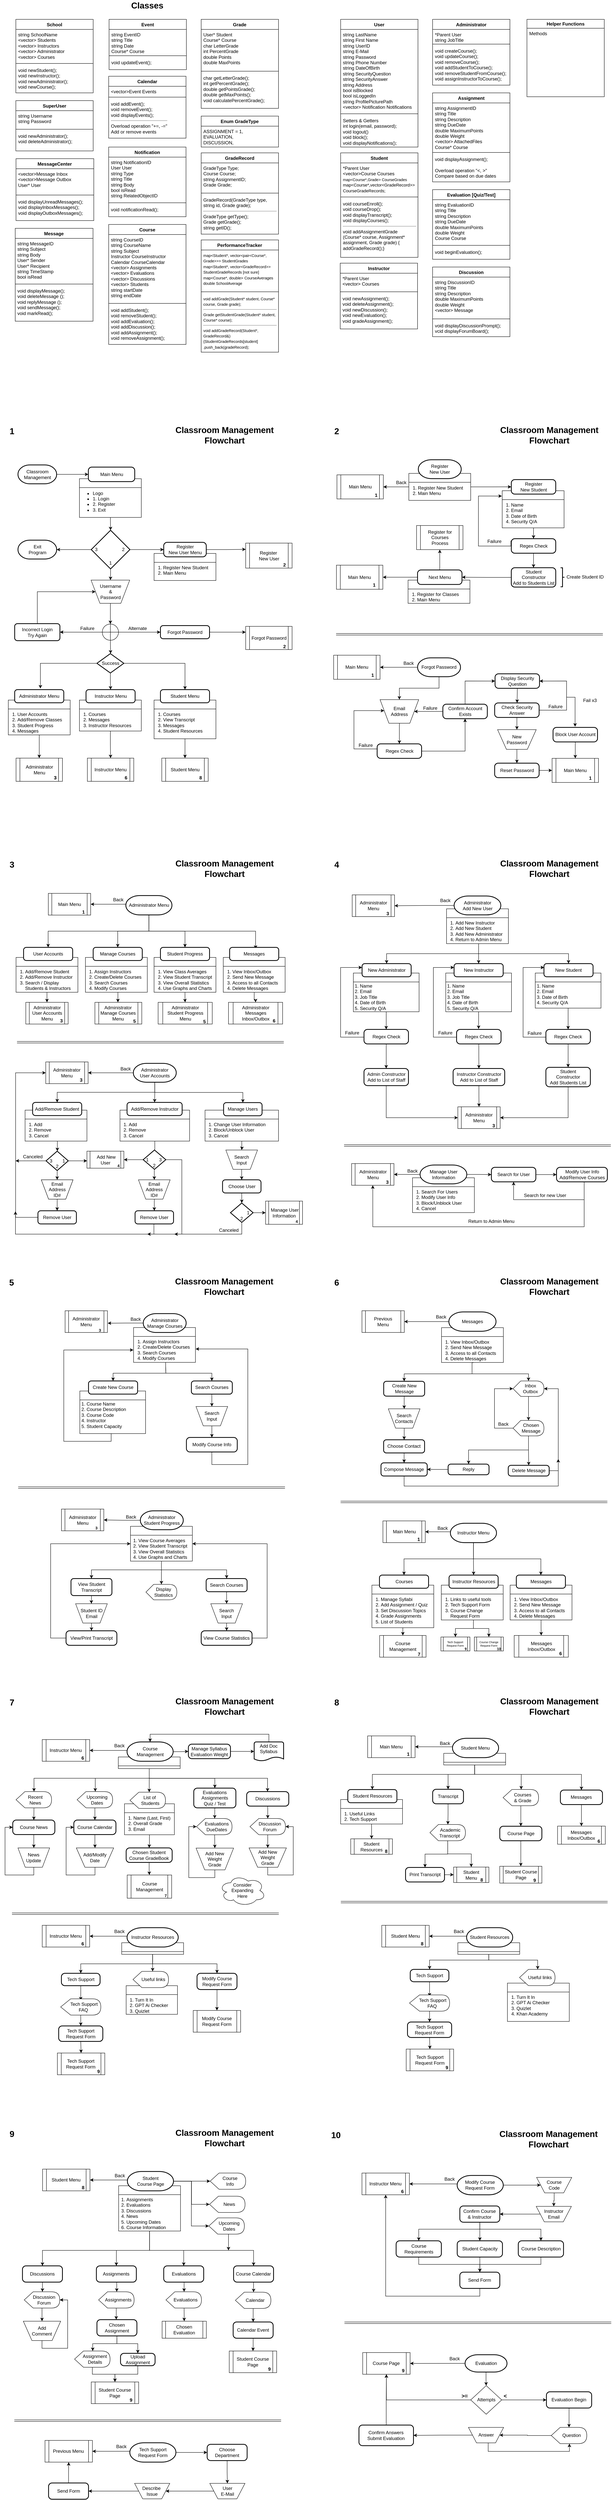 <mxfile version="21.1.4" type="device">
  <diagram name="Page-1" id="ytIRI_bpf31qfXzrR7FH">
    <mxGraphModel dx="1687" dy="2080" grid="1" gridSize="10" guides="1" tooltips="1" connect="1" arrows="1" fold="1" page="1" pageScale="1" pageWidth="850" pageHeight="1100" background="none" math="0" shadow="0">
      <root>
        <mxCell id="0" />
        <mxCell id="1" parent="0" />
        <mxCell id="bkP6AsC8XJAu-_svaEmn-134" style="edgeStyle=orthogonalEdgeStyle;rounded=0;orthogonalLoop=1;jettySize=auto;html=1;entryX=0.5;entryY=0;entryDx=0;entryDy=0;" parent="1" source="bkP6AsC8XJAu-_svaEmn-103" target="bkP6AsC8XJAu-_svaEmn-112" edge="1">
          <mxGeometry relative="1" as="geometry" />
        </mxCell>
        <mxCell id="bkP6AsC8XJAu-_svaEmn-103" value="" style="swimlane;whiteSpace=wrap;html=1;swimlaneLine=1;dropTarget=1;collapsible=1;" parent="1" vertex="1">
          <mxGeometry x="920.13" y="3600" width="160" height="63.25" as="geometry">
            <mxRectangle x="393" y="290" width="160" height="30" as="alternateBounds" />
          </mxGeometry>
        </mxCell>
        <mxCell id="bkP6AsC8XJAu-_svaEmn-104" value="&lt;ol&gt;&lt;li&gt;Useful Links&lt;/li&gt;&lt;li&gt;Tech Support&lt;/li&gt;&lt;/ol&gt;" style="text;strokeColor=none;fillColor=none;html=1;whiteSpace=wrap;verticalAlign=top;overflow=hidden;align=left;horizontal=1;labelPosition=center;verticalLabelPosition=middle;spacingLeft=-25;spacingTop=-15;" parent="bkP6AsC8XJAu-_svaEmn-103" vertex="1">
          <mxGeometry x="6" y="26" width="154" height="34" as="geometry" />
        </mxCell>
        <mxCell id="bkP6AsC8XJAu-_svaEmn-77" value="" style="swimlane;whiteSpace=wrap;html=1;swimlaneLine=1;dropTarget=1;collapsible=1;" parent="1" vertex="1">
          <mxGeometry x="365.33" y="4081" width="132.67" height="74" as="geometry">
            <mxRectangle x="366.33" y="4116" width="129.67" height="30" as="alternateBounds" />
          </mxGeometry>
        </mxCell>
        <mxCell id="bkP6AsC8XJAu-_svaEmn-78" value="&lt;ol&gt;&lt;li style=&quot;border-color: var(--border-color);&quot;&gt;Turn It In&lt;/li&gt;&lt;li style=&quot;border-color: var(--border-color);&quot;&gt;GPT Ai Checker&lt;/li&gt;&lt;li style=&quot;border-color: var(--border-color);&quot;&gt;Quizlet&lt;/li&gt;&lt;/ol&gt;" style="text;strokeColor=none;fillColor=none;html=1;whiteSpace=wrap;verticalAlign=top;overflow=hidden;align=left;horizontal=1;labelPosition=center;verticalLabelPosition=middle;spacingLeft=-25;spacingTop=-15;" parent="bkP6AsC8XJAu-_svaEmn-77" vertex="1">
          <mxGeometry x="6" y="26" width="154" height="44" as="geometry" />
        </mxCell>
        <mxCell id="bkP6AsC8XJAu-_svaEmn-30" value="" style="edgeStyle=orthogonalEdgeStyle;rounded=0;orthogonalLoop=1;jettySize=auto;html=1;" parent="1" source="bkP6AsC8XJAu-_svaEmn-28" target="bkP6AsC8XJAu-_svaEmn-19" edge="1">
          <mxGeometry relative="1" as="geometry" />
        </mxCell>
        <mxCell id="bkP6AsC8XJAu-_svaEmn-28" value="" style="swimlane;whiteSpace=wrap;html=1;swimlaneLine=1;dropTarget=1;collapsible=1;" parent="1" vertex="1">
          <mxGeometry x="361" y="3611" width="129" height="80" as="geometry">
            <mxRectangle x="361" y="3640" width="128.13" height="30" as="alternateBounds" />
          </mxGeometry>
        </mxCell>
        <mxCell id="bkP6AsC8XJAu-_svaEmn-29" value="&lt;ol&gt;&lt;li&gt;Name (Last, First)&lt;/li&gt;&lt;li&gt;Overall Grade&lt;/li&gt;&lt;li&gt;Email&lt;/li&gt;&lt;/ol&gt;" style="text;strokeColor=none;fillColor=none;html=1;whiteSpace=wrap;verticalAlign=top;overflow=hidden;align=left;horizontal=1;labelPosition=center;verticalLabelPosition=middle;spacingLeft=-25;spacingTop=-15;" parent="bkP6AsC8XJAu-_svaEmn-28" vertex="1">
          <mxGeometry x="6" y="26" width="114" height="54" as="geometry" />
        </mxCell>
        <mxCell id="BiMhVsD22iHWhJLXYuhu-24" value="" style="edgeStyle=orthogonalEdgeStyle;rounded=0;orthogonalLoop=1;jettySize=auto;html=1;" parent="1" source="BiMhVsD22iHWhJLXYuhu-14" target="BiMhVsD22iHWhJLXYuhu-18" edge="1">
          <mxGeometry relative="1" as="geometry">
            <Array as="points">
              <mxPoint x="425" y="3555" />
              <mxPoint x="425" y="3555" />
            </Array>
          </mxGeometry>
        </mxCell>
        <mxCell id="bkP6AsC8XJAu-_svaEmn-1" style="edgeStyle=orthogonalEdgeStyle;rounded=0;orthogonalLoop=1;jettySize=auto;html=1;exitX=0.5;exitY=1;exitDx=0;exitDy=0;entryX=0.5;entryY=0;entryDx=0;entryDy=0;" parent="1" source="BiMhVsD22iHWhJLXYuhu-14" target="BiMhVsD22iHWhJLXYuhu-16" edge="1">
          <mxGeometry relative="1" as="geometry" />
        </mxCell>
        <mxCell id="bkP6AsC8XJAu-_svaEmn-4" style="edgeStyle=orthogonalEdgeStyle;rounded=0;orthogonalLoop=1;jettySize=auto;html=1;exitX=0.5;exitY=1;exitDx=0;exitDy=0;entryX=0.5;entryY=0;entryDx=0;entryDy=0;" parent="1" source="BiMhVsD22iHWhJLXYuhu-14" edge="1">
          <mxGeometry relative="1" as="geometry">
            <mxPoint x="126.93" y="3579.5" as="targetPoint" />
            <Array as="points">
              <mxPoint x="425" y="3545" />
              <mxPoint x="127" y="3545" />
            </Array>
          </mxGeometry>
        </mxCell>
        <mxCell id="bkP6AsC8XJAu-_svaEmn-10" style="edgeStyle=orthogonalEdgeStyle;rounded=0;orthogonalLoop=1;jettySize=auto;html=1;exitX=0.5;exitY=1;exitDx=0;exitDy=0;entryX=0;entryY=0;entryDx=46.925;entryDy=0;entryPerimeter=0;" parent="1" source="BiMhVsD22iHWhJLXYuhu-14" target="bkP6AsC8XJAu-_svaEmn-9" edge="1">
          <mxGeometry relative="1" as="geometry">
            <Array as="points">
              <mxPoint x="425" y="3545" />
              <mxPoint x="286" y="3545" />
            </Array>
          </mxGeometry>
        </mxCell>
        <mxCell id="bkP6AsC8XJAu-_svaEmn-38" style="edgeStyle=orthogonalEdgeStyle;rounded=0;orthogonalLoop=1;jettySize=auto;html=1;exitX=0.5;exitY=1;exitDx=0;exitDy=0;entryX=0.5;entryY=0;entryDx=0;entryDy=0;" parent="1" source="BiMhVsD22iHWhJLXYuhu-14" target="BiMhVsD22iHWhJLXYuhu-19" edge="1">
          <mxGeometry relative="1" as="geometry">
            <Array as="points">
              <mxPoint x="425" y="3545" />
              <mxPoint x="731" y="3545" />
              <mxPoint x="731" y="3580" />
            </Array>
          </mxGeometry>
        </mxCell>
        <mxCell id="BiMhVsD22iHWhJLXYuhu-14" value="" style="swimlane;whiteSpace=wrap;html=1;swimlaneLine=1;dropTarget=1;collapsible=1;" parent="1" vertex="1" collapsed="1">
          <mxGeometry x="345" y="3490" width="160" height="30" as="geometry">
            <mxRectangle x="345" y="3525" width="160" height="110" as="alternateBounds" />
          </mxGeometry>
        </mxCell>
        <mxCell id="BiMhVsD22iHWhJLXYuhu-15" value="&lt;ol&gt;&lt;li&gt;Manage Syllabi&lt;/li&gt;&lt;li&gt;Add Assignment / Quiz&lt;/li&gt;&lt;li&gt;Set Discussion Topics&lt;/li&gt;&lt;li&gt;Grade Assignments&lt;/li&gt;&lt;li&gt;List of Students&lt;/li&gt;&lt;/ol&gt;" style="text;strokeColor=none;fillColor=none;html=1;whiteSpace=wrap;verticalAlign=top;overflow=hidden;align=left;horizontal=1;labelPosition=center;verticalLabelPosition=middle;spacingLeft=-25;spacingTop=-15;" parent="BiMhVsD22iHWhJLXYuhu-14" vertex="1">
          <mxGeometry x="6" y="26" width="154" height="84" as="geometry" />
        </mxCell>
        <mxCell id="BiMhVsD22iHWhJLXYuhu-1" value="" style="edgeStyle=orthogonalEdgeStyle;rounded=0;orthogonalLoop=1;jettySize=auto;html=1;" parent="1" source="BiMhVsD22iHWhJLXYuhu-2" target="BiMhVsD22iHWhJLXYuhu-5" edge="1">
          <mxGeometry relative="1" as="geometry" />
        </mxCell>
        <mxCell id="BiMhVsD22iHWhJLXYuhu-2" value="" style="swimlane;whiteSpace=wrap;html=1;swimlaneLine=1;dropTarget=1;collapsible=1;" parent="1" vertex="1">
          <mxGeometry x="1358.5" y="3046" width="160" height="90" as="geometry">
            <mxRectangle x="393" y="290" width="160" height="30" as="alternateBounds" />
          </mxGeometry>
        </mxCell>
        <mxCell id="BiMhVsD22iHWhJLXYuhu-3" value="&lt;ol&gt;&lt;li&gt;View Inbox/Outbox&lt;/li&gt;&lt;li&gt;Send New Message&lt;/li&gt;&lt;li&gt;Access to all Contacts&lt;/li&gt;&lt;li&gt;Delete Messages&lt;/li&gt;&lt;/ol&gt;" style="text;strokeColor=none;fillColor=none;html=1;whiteSpace=wrap;verticalAlign=top;overflow=hidden;align=left;horizontal=1;labelPosition=center;verticalLabelPosition=middle;spacingLeft=-25;spacingTop=-15;" parent="BiMhVsD22iHWhJLXYuhu-2" vertex="1">
          <mxGeometry x="6" y="26" width="154" height="64" as="geometry" />
        </mxCell>
        <mxCell id="AHkq0MPzFV5ZwODna9AJ-33" value="" style="swimlane;whiteSpace=wrap;html=1;swimlaneLine=1;dropTarget=1;collapsible=1;" parent="1" vertex="1">
          <mxGeometry x="1181.03" y="2380.67" width="160" height="90" as="geometry">
            <mxRectangle x="393" y="290" width="160" height="30" as="alternateBounds" />
          </mxGeometry>
        </mxCell>
        <mxCell id="AHkq0MPzFV5ZwODna9AJ-34" value="&lt;ol&gt;&lt;li&gt;View Inbox/Outbox&lt;/li&gt;&lt;li&gt;Send New Message&lt;/li&gt;&lt;li&gt;Access to all Contacts&lt;/li&gt;&lt;li&gt;Delete Messages&lt;/li&gt;&lt;/ol&gt;" style="text;strokeColor=none;fillColor=none;html=1;whiteSpace=wrap;verticalAlign=top;overflow=hidden;align=left;horizontal=1;labelPosition=center;verticalLabelPosition=middle;spacingLeft=-25;spacingTop=-15;" parent="AHkq0MPzFV5ZwODna9AJ-33" vertex="1">
          <mxGeometry x="6" y="26" width="154" height="64" as="geometry" />
        </mxCell>
        <mxCell id="BiMhVsD22iHWhJLXYuhu-5" value="Messages&lt;br&gt;Inbox/Outbox" style="shape=process;whiteSpace=wrap;html=1;backgroundOutline=1;size=0.083;" parent="1" vertex="1">
          <mxGeometry x="1369" y="3176" width="140" height="56.16" as="geometry" />
        </mxCell>
        <mxCell id="BiMhVsD22iHWhJLXYuhu-6" value="&lt;b&gt;6&lt;/b&gt;" style="text;html=1;strokeColor=none;fillColor=none;align=center;verticalAlign=middle;whiteSpace=wrap;rounded=0;fontSize=12;fontFamily=Helvetica;fontColor=default;" parent="1" vertex="1">
          <mxGeometry x="1467" y="3210.96" width="43.5" height="23.2" as="geometry" />
        </mxCell>
        <mxCell id="KNd7FLPNTK1bpCQPMtUq-44" value="" style="swimlane;whiteSpace=wrap;html=1;swimlaneLine=1;dropTarget=1;collapsible=1;" parent="1" vertex="1">
          <mxGeometry x="245.51" y="2544.41" width="170" height="110" as="geometry">
            <mxRectangle x="912" y="1459.33" width="168" height="30" as="alternateBounds" />
          </mxGeometry>
        </mxCell>
        <mxCell id="KNd7FLPNTK1bpCQPMtUq-45" value="&lt;ol&gt;&lt;li&gt;Course Name&lt;/li&gt;&lt;li&gt;Course Description&lt;/li&gt;&lt;li&gt;Course Code&lt;/li&gt;&lt;li style=&quot;border-color: var(--border-color);&quot;&gt;Instructor&lt;/li&gt;&lt;li&gt;Student Capacity&lt;/li&gt;&lt;/ol&gt;" style="text;strokeColor=none;fillColor=none;html=1;whiteSpace=wrap;verticalAlign=top;overflow=hidden;align=left;horizontal=1;labelPosition=center;verticalLabelPosition=middle;spacingLeft=-25;spacingTop=-15;" parent="KNd7FLPNTK1bpCQPMtUq-44" vertex="1">
          <mxGeometry y="23" width="154" height="87" as="geometry" />
        </mxCell>
        <mxCell id="KNd7FLPNTK1bpCQPMtUq-30" value="" style="swimlane;whiteSpace=wrap;html=1;swimlaneLine=1;dropTarget=1;collapsible=1;" parent="1" vertex="1">
          <mxGeometry x="384.51" y="2380.41" width="160" height="90" as="geometry">
            <mxRectangle x="393" y="290" width="160" height="30" as="alternateBounds" />
          </mxGeometry>
        </mxCell>
        <mxCell id="KNd7FLPNTK1bpCQPMtUq-31" value="&lt;ol&gt;&lt;li&gt;Assign Instructors&lt;/li&gt;&lt;li&gt;&lt;span style=&quot;background-color: initial;&quot;&gt;Create/Delete Courses&lt;/span&gt;&lt;br&gt;&lt;/li&gt;&lt;li&gt;Search Courses&lt;/li&gt;&lt;li&gt;Modify Courses&lt;/li&gt;&lt;/ol&gt;" style="text;strokeColor=none;fillColor=none;html=1;whiteSpace=wrap;verticalAlign=top;overflow=hidden;align=left;horizontal=1;labelPosition=center;verticalLabelPosition=middle;spacingLeft=-25;spacingTop=-15;" parent="KNd7FLPNTK1bpCQPMtUq-30" vertex="1">
          <mxGeometry x="6" y="26" width="154" height="64" as="geometry" />
        </mxCell>
        <mxCell id="xCRmx5UfHdt6KgPNWkzm-40" value="" style="edgeStyle=orthogonalEdgeStyle;rounded=0;orthogonalLoop=1;jettySize=auto;html=1;" parent="1" source="xCRmx5UfHdt6KgPNWkzm-34" target="xCRmx5UfHdt6KgPNWkzm-37" edge="1">
          <mxGeometry relative="1" as="geometry" />
        </mxCell>
        <mxCell id="xCRmx5UfHdt6KgPNWkzm-34" value="" style="swimlane;whiteSpace=wrap;html=1;swimlaneLine=1;dropTarget=1;collapsible=1;" parent="1" vertex="1">
          <mxGeometry x="1423.5" y="1464.33" width="170" height="90.67" as="geometry">
            <mxRectangle x="912" y="1459.33" width="168" height="30" as="alternateBounds" />
          </mxGeometry>
        </mxCell>
        <mxCell id="xCRmx5UfHdt6KgPNWkzm-35" value="&lt;ol&gt;&lt;li&gt;Name&lt;/li&gt;&lt;li&gt;Email&lt;/li&gt;&lt;li&gt;Date of Birth&lt;/li&gt;&lt;li&gt;Security Q/A&lt;/li&gt;&lt;/ol&gt;" style="text;strokeColor=none;fillColor=none;html=1;whiteSpace=wrap;verticalAlign=top;overflow=hidden;align=left;horizontal=1;labelPosition=center;verticalLabelPosition=middle;spacingLeft=-25;spacingTop=-15;" parent="xCRmx5UfHdt6KgPNWkzm-34" vertex="1">
          <mxGeometry y="23" width="154" height="67" as="geometry" />
        </mxCell>
        <mxCell id="xCRmx5UfHdt6KgPNWkzm-48" value="" style="edgeStyle=orthogonalEdgeStyle;rounded=0;orthogonalLoop=1;jettySize=auto;html=1;entryX=0.495;entryY=-0.03;entryDx=0;entryDy=0;entryPerimeter=0;" parent="1" source="xCRmx5UfHdt6KgPNWkzm-32" target="xCRmx5UfHdt6KgPNWkzm-36" edge="1">
          <mxGeometry relative="1" as="geometry" />
        </mxCell>
        <mxCell id="xCRmx5UfHdt6KgPNWkzm-32" value="" style="swimlane;whiteSpace=wrap;html=1;swimlaneLine=1;dropTarget=1;collapsible=1;" parent="1" vertex="1">
          <mxGeometry x="1192" y="1464.33" width="170" height="100" as="geometry">
            <mxRectangle x="912" y="1459.33" width="168" height="30" as="alternateBounds" />
          </mxGeometry>
        </mxCell>
        <mxCell id="xCRmx5UfHdt6KgPNWkzm-33" value="&lt;ol&gt;&lt;li&gt;Name&lt;/li&gt;&lt;li&gt;Email&lt;/li&gt;&lt;li style=&quot;border-color: var(--border-color);&quot;&gt;Job Title&lt;/li&gt;&lt;li&gt;Date of Birth&lt;/li&gt;&lt;li&gt;Security Q/A&lt;/li&gt;&lt;/ol&gt;" style="text;strokeColor=none;fillColor=none;html=1;whiteSpace=wrap;verticalAlign=top;overflow=hidden;align=left;horizontal=1;labelPosition=center;verticalLabelPosition=middle;spacingLeft=-25;spacingTop=-15;" parent="xCRmx5UfHdt6KgPNWkzm-32" vertex="1">
          <mxGeometry y="23" width="154" height="74" as="geometry" />
        </mxCell>
        <mxCell id="xCRmx5UfHdt6KgPNWkzm-38" value="" style="edgeStyle=orthogonalEdgeStyle;rounded=0;orthogonalLoop=1;jettySize=auto;html=1;" parent="1" source="xCRmx5UfHdt6KgPNWkzm-30" target="xCRmx5UfHdt6KgPNWkzm-29" edge="1">
          <mxGeometry relative="1" as="geometry" />
        </mxCell>
        <mxCell id="xCRmx5UfHdt6KgPNWkzm-30" value="" style="swimlane;whiteSpace=wrap;html=1;swimlaneLine=1;dropTarget=1;collapsible=1;" parent="1" vertex="1">
          <mxGeometry x="953" y="1464.33" width="170" height="100" as="geometry">
            <mxRectangle x="912" y="1459.33" width="168" height="30" as="alternateBounds" />
          </mxGeometry>
        </mxCell>
        <mxCell id="xCRmx5UfHdt6KgPNWkzm-31" value="&lt;ol&gt;&lt;li&gt;Name&lt;/li&gt;&lt;li&gt;Email&lt;/li&gt;&lt;li style=&quot;border-color: var(--border-color);&quot;&gt;Job Title&lt;/li&gt;&lt;li&gt;Date of Birth&lt;/li&gt;&lt;li&gt;Security Q/A&lt;/li&gt;&lt;/ol&gt;" style="text;strokeColor=none;fillColor=none;html=1;whiteSpace=wrap;verticalAlign=top;overflow=hidden;align=left;horizontal=1;labelPosition=center;verticalLabelPosition=middle;spacingLeft=-25;spacingTop=-15;" parent="xCRmx5UfHdt6KgPNWkzm-30" vertex="1">
          <mxGeometry y="23" width="154" height="74" as="geometry" />
        </mxCell>
        <mxCell id="xCRmx5UfHdt6KgPNWkzm-2" value="" style="swimlane;whiteSpace=wrap;html=1;swimlaneLine=1;dropTarget=1;collapsible=1;" parent="1" vertex="1">
          <mxGeometry x="1194" y="1298.4" width="160" height="90" as="geometry">
            <mxRectangle x="393" y="290" width="160" height="30" as="alternateBounds" />
          </mxGeometry>
        </mxCell>
        <mxCell id="xCRmx5UfHdt6KgPNWkzm-3" value="&lt;ol&gt;&lt;li&gt;Add New Instructor&lt;/li&gt;&lt;li&gt;Add New Student&lt;/li&gt;&lt;li&gt;Add New Administrator&lt;/li&gt;&lt;li&gt;Return to Admin Menu&lt;/li&gt;&lt;/ol&gt;" style="text;strokeColor=none;fillColor=none;html=1;whiteSpace=wrap;verticalAlign=top;overflow=hidden;align=left;horizontal=1;labelPosition=center;verticalLabelPosition=middle;spacingLeft=-25;spacingTop=-15;" parent="xCRmx5UfHdt6KgPNWkzm-2" vertex="1">
          <mxGeometry x="6" y="26" width="154" height="64" as="geometry" />
        </mxCell>
        <mxCell id="6Rt76ZgGS8mn4p0-sc7o-412" value="" style="edgeStyle=orthogonalEdgeStyle;rounded=0;orthogonalLoop=1;jettySize=auto;html=1;" parent="1" source="6Rt76ZgGS8mn4p0-sc7o-409" target="6Rt76ZgGS8mn4p0-sc7o-411" edge="1">
          <mxGeometry relative="1" as="geometry" />
        </mxCell>
        <mxCell id="6Rt76ZgGS8mn4p0-sc7o-409" value="" style="swimlane;whiteSpace=wrap;html=1;swimlaneLine=1;dropTarget=1;collapsible=1;" parent="1" vertex="1">
          <mxGeometry x="569.37" y="1818.62" width="190" height="80" as="geometry">
            <mxRectangle x="393" y="290" width="160" height="30" as="alternateBounds" />
          </mxGeometry>
        </mxCell>
        <mxCell id="6Rt76ZgGS8mn4p0-sc7o-410" value="&lt;ol&gt;&lt;li&gt;&lt;span style=&quot;background-color: initial;&quot;&gt;Change User Information&lt;/span&gt;&lt;br&gt;&lt;/li&gt;&lt;li&gt;Block/Unblock User&lt;/li&gt;&lt;li&gt;Cancel&lt;/li&gt;&lt;/ol&gt;" style="text;strokeColor=none;fillColor=none;html=1;whiteSpace=wrap;verticalAlign=top;overflow=hidden;align=left;horizontal=1;labelPosition=center;verticalLabelPosition=middle;spacingLeft=-25;spacingTop=-15;pointerEvents=1;arcSize=12;" parent="6Rt76ZgGS8mn4p0-sc7o-409" vertex="1">
          <mxGeometry x="6" y="26" width="154" height="54" as="geometry" />
        </mxCell>
        <mxCell id="6Rt76ZgGS8mn4p0-sc7o-392" value="" style="edgeStyle=orthogonalEdgeStyle;rounded=0;orthogonalLoop=1;jettySize=auto;html=1;" parent="1" source="6Rt76ZgGS8mn4p0-sc7o-382" target="6Rt76ZgGS8mn4p0-sc7o-389" edge="1">
          <mxGeometry relative="1" as="geometry" />
        </mxCell>
        <mxCell id="6Rt76ZgGS8mn4p0-sc7o-382" value="" style="swimlane;whiteSpace=wrap;html=1;swimlaneLine=1;dropTarget=1;collapsible=1;" parent="1" vertex="1">
          <mxGeometry x="349.37" y="1818.62" width="180" height="80" as="geometry">
            <mxRectangle x="380" y="1800" width="180" height="30" as="alternateBounds" />
          </mxGeometry>
        </mxCell>
        <mxCell id="6Rt76ZgGS8mn4p0-sc7o-383" value="&lt;ol&gt;&lt;li&gt;Add&lt;/li&gt;&lt;li&gt;Remove&lt;/li&gt;&lt;li&gt;Cancel&lt;/li&gt;&lt;/ol&gt;" style="text;strokeColor=none;fillColor=none;html=1;whiteSpace=wrap;verticalAlign=top;overflow=hidden;align=left;horizontal=1;labelPosition=center;verticalLabelPosition=middle;spacingLeft=-25;spacingTop=-15;" parent="6Rt76ZgGS8mn4p0-sc7o-382" vertex="1">
          <mxGeometry x="6" y="26" width="154" height="54" as="geometry" />
        </mxCell>
        <mxCell id="6Rt76ZgGS8mn4p0-sc7o-359" value="" style="edgeStyle=orthogonalEdgeStyle;rounded=0;orthogonalLoop=1;jettySize=auto;html=1;" parent="1" source="6Rt76ZgGS8mn4p0-sc7o-356" target="6Rt76ZgGS8mn4p0-sc7o-351" edge="1">
          <mxGeometry relative="1" as="geometry">
            <Array as="points">
              <mxPoint x="187.37" y="1918.62" />
              <mxPoint x="187.37" y="1918.62" />
            </Array>
          </mxGeometry>
        </mxCell>
        <mxCell id="6Rt76ZgGS8mn4p0-sc7o-356" value="" style="swimlane;whiteSpace=wrap;html=1;swimlaneLine=1;dropTarget=1;collapsible=1;" parent="1" vertex="1">
          <mxGeometry x="103.87" y="1818.62" width="160" height="80" as="geometry">
            <mxRectangle x="393" y="290" width="160" height="30" as="alternateBounds" />
          </mxGeometry>
        </mxCell>
        <mxCell id="6Rt76ZgGS8mn4p0-sc7o-357" value="&lt;ol&gt;&lt;li&gt;Add&lt;/li&gt;&lt;li&gt;Remove&lt;/li&gt;&lt;li&gt;Cancel&lt;/li&gt;&lt;/ol&gt;" style="text;strokeColor=none;fillColor=none;html=1;whiteSpace=wrap;verticalAlign=top;overflow=hidden;align=left;horizontal=1;labelPosition=center;verticalLabelPosition=middle;spacingLeft=-25;spacingTop=-15;" parent="6Rt76ZgGS8mn4p0-sc7o-356" vertex="1">
          <mxGeometry x="6" y="26" width="154" height="54" as="geometry" />
        </mxCell>
        <mxCell id="6Rt76ZgGS8mn4p0-sc7o-338" value="" style="edgeStyle=orthogonalEdgeStyle;rounded=0;orthogonalLoop=1;jettySize=auto;html=1;" parent="1" source="6Rt76ZgGS8mn4p0-sc7o-327" target="6Rt76ZgGS8mn4p0-sc7o-334" edge="1">
          <mxGeometry relative="1" as="geometry" />
        </mxCell>
        <mxCell id="6Rt76ZgGS8mn4p0-sc7o-327" value="" style="swimlane;whiteSpace=wrap;html=1;swimlaneLine=1;dropTarget=1;collapsible=1;" parent="1" vertex="1">
          <mxGeometry x="616.5" y="1424" width="160" height="90" as="geometry">
            <mxRectangle x="393" y="290" width="160" height="30" as="alternateBounds" />
          </mxGeometry>
        </mxCell>
        <mxCell id="6Rt76ZgGS8mn4p0-sc7o-328" value="&lt;ol&gt;&lt;li&gt;View Inbox/Outbox&lt;/li&gt;&lt;li&gt;Send New Message&lt;/li&gt;&lt;li&gt;Access to all Contacts&lt;/li&gt;&lt;li&gt;Delete Messages&lt;/li&gt;&lt;/ol&gt;" style="text;strokeColor=none;fillColor=none;html=1;whiteSpace=wrap;verticalAlign=top;overflow=hidden;align=left;horizontal=1;labelPosition=center;verticalLabelPosition=middle;spacingLeft=-25;spacingTop=-15;" parent="6Rt76ZgGS8mn4p0-sc7o-327" vertex="1">
          <mxGeometry x="6" y="26" width="154" height="64" as="geometry" />
        </mxCell>
        <mxCell id="6Rt76ZgGS8mn4p0-sc7o-337" value="" style="edgeStyle=orthogonalEdgeStyle;rounded=0;orthogonalLoop=1;jettySize=auto;html=1;" parent="1" source="6Rt76ZgGS8mn4p0-sc7o-325" target="6Rt76ZgGS8mn4p0-sc7o-333" edge="1">
          <mxGeometry relative="1" as="geometry" />
        </mxCell>
        <mxCell id="6Rt76ZgGS8mn4p0-sc7o-325" value="" style="swimlane;whiteSpace=wrap;html=1;swimlaneLine=1;dropTarget=1;collapsible=1;" parent="1" vertex="1">
          <mxGeometry x="437.5" y="1424" width="160" height="90" as="geometry">
            <mxRectangle x="393" y="290" width="160" height="30" as="alternateBounds" />
          </mxGeometry>
        </mxCell>
        <mxCell id="6Rt76ZgGS8mn4p0-sc7o-326" value="&lt;ol&gt;&lt;li&gt;View Class Averages&lt;/li&gt;&lt;li&gt;View Student Transcript&lt;/li&gt;&lt;li&gt;View Overall Statistics&lt;/li&gt;&lt;li&gt;Use Graphs and Charts&lt;/li&gt;&lt;/ol&gt;" style="text;strokeColor=none;fillColor=none;html=1;whiteSpace=wrap;verticalAlign=top;overflow=hidden;align=left;horizontal=1;labelPosition=center;verticalLabelPosition=middle;spacingLeft=-25;spacingTop=-15;" parent="6Rt76ZgGS8mn4p0-sc7o-325" vertex="1">
          <mxGeometry x="6" y="26" width="154" height="64" as="geometry" />
        </mxCell>
        <mxCell id="6Rt76ZgGS8mn4p0-sc7o-339" value="" style="shape=link;html=1;rounded=0;" parent="6Rt76ZgGS8mn4p0-sc7o-325" edge="1">
          <mxGeometry width="100" relative="1" as="geometry">
            <mxPoint x="-354.5" y="219.17" as="sourcePoint" />
            <mxPoint x="335.5" y="219.17" as="targetPoint" />
          </mxGeometry>
        </mxCell>
        <mxCell id="6Rt76ZgGS8mn4p0-sc7o-336" value="" style="edgeStyle=orthogonalEdgeStyle;rounded=0;orthogonalLoop=1;jettySize=auto;html=1;" parent="1" source="6Rt76ZgGS8mn4p0-sc7o-323" target="6Rt76ZgGS8mn4p0-sc7o-332" edge="1">
          <mxGeometry relative="1" as="geometry">
            <Array as="points">
              <mxPoint x="344" y="1520" />
              <mxPoint x="344" y="1520" />
            </Array>
          </mxGeometry>
        </mxCell>
        <mxCell id="6Rt76ZgGS8mn4p0-sc7o-323" value="" style="swimlane;whiteSpace=wrap;html=1;swimlaneLine=1;dropTarget=1;collapsible=1;" parent="1" vertex="1">
          <mxGeometry x="260" y="1424" width="160" height="90" as="geometry">
            <mxRectangle x="393" y="290" width="160" height="30" as="alternateBounds" />
          </mxGeometry>
        </mxCell>
        <mxCell id="6Rt76ZgGS8mn4p0-sc7o-324" value="&lt;ol&gt;&lt;li&gt;Assign Instructors&lt;/li&gt;&lt;li&gt;&lt;span style=&quot;background-color: initial;&quot;&gt;Create/Delete Courses&lt;/span&gt;&lt;br&gt;&lt;/li&gt;&lt;li&gt;Search Courses&lt;/li&gt;&lt;li&gt;Modify Courses&lt;/li&gt;&lt;/ol&gt;" style="text;strokeColor=none;fillColor=none;html=1;whiteSpace=wrap;verticalAlign=top;overflow=hidden;align=left;horizontal=1;labelPosition=center;verticalLabelPosition=middle;spacingLeft=-25;spacingTop=-15;" parent="6Rt76ZgGS8mn4p0-sc7o-323" vertex="1">
          <mxGeometry x="6" y="26" width="154" height="64" as="geometry" />
        </mxCell>
        <mxCell id="6Rt76ZgGS8mn4p0-sc7o-331" value="" style="edgeStyle=orthogonalEdgeStyle;rounded=0;orthogonalLoop=1;jettySize=auto;html=1;" parent="1" source="6Rt76ZgGS8mn4p0-sc7o-321" target="6Rt76ZgGS8mn4p0-sc7o-330" edge="1">
          <mxGeometry relative="1" as="geometry" />
        </mxCell>
        <mxCell id="6Rt76ZgGS8mn4p0-sc7o-321" value="" style="swimlane;whiteSpace=wrap;html=1;swimlaneLine=1;dropTarget=1;collapsible=1;" parent="1" vertex="1">
          <mxGeometry x="80.5" y="1424" width="160" height="90" as="geometry">
            <mxRectangle x="393" y="290" width="160" height="30" as="alternateBounds" />
          </mxGeometry>
        </mxCell>
        <mxCell id="6Rt76ZgGS8mn4p0-sc7o-322" value="&lt;ol&gt;&lt;li&gt;Add/Remove Student&lt;/li&gt;&lt;li&gt;Add/Remove Instructor&lt;/li&gt;&lt;li&gt;Search / Display Students &amp;amp; Instructors&lt;/li&gt;&lt;/ol&gt;" style="text;strokeColor=none;fillColor=none;html=1;whiteSpace=wrap;verticalAlign=top;overflow=hidden;align=left;horizontal=1;labelPosition=center;verticalLabelPosition=middle;spacingLeft=-25;spacingTop=-15;" parent="6Rt76ZgGS8mn4p0-sc7o-321" vertex="1">
          <mxGeometry x="6" y="26" width="154" height="64" as="geometry" />
        </mxCell>
        <mxCell id="6Rt76ZgGS8mn4p0-sc7o-232" value="" style="swimlane;whiteSpace=wrap;html=1;swimlaneLine=1;dropTarget=1;collapsible=1;" parent="1" vertex="1">
          <mxGeometry x="1094.5" y="449" width="160" height="60" as="geometry">
            <mxRectangle x="1322.5" y="307" width="160" height="30" as="alternateBounds" />
          </mxGeometry>
        </mxCell>
        <mxCell id="6Rt76ZgGS8mn4p0-sc7o-233" value="&lt;ol&gt;&lt;li&gt;Register for Classes&lt;/li&gt;&lt;li&gt;Main Menu&lt;/li&gt;&lt;/ol&gt;" style="text;strokeColor=none;fillColor=none;html=1;whiteSpace=wrap;verticalAlign=top;overflow=hidden;align=left;horizontal=1;labelPosition=center;verticalLabelPosition=middle;spacingLeft=-25;spacingTop=-15;" parent="6Rt76ZgGS8mn4p0-sc7o-232" vertex="1">
          <mxGeometry x="6" y="26" width="144" height="34" as="geometry" />
        </mxCell>
        <mxCell id="bkP6AsC8XJAu-_svaEmn-335" style="edgeStyle=orthogonalEdgeStyle;rounded=0;orthogonalLoop=1;jettySize=auto;html=1;entryX=1;entryY=0.5;entryDx=0;entryDy=0;" parent="1" source="6Rt76ZgGS8mn4p0-sc7o-219" target="6Rt76ZgGS8mn4p0-sc7o-173" edge="1">
          <mxGeometry relative="1" as="geometry" />
        </mxCell>
        <mxCell id="bkP6AsC8XJAu-_svaEmn-337" style="edgeStyle=orthogonalEdgeStyle;rounded=0;orthogonalLoop=1;jettySize=auto;html=1;entryX=0;entryY=0.5;entryDx=0;entryDy=0;" parent="1" source="6Rt76ZgGS8mn4p0-sc7o-219" target="6Rt76ZgGS8mn4p0-sc7o-178" edge="1">
          <mxGeometry relative="1" as="geometry" />
        </mxCell>
        <mxCell id="6Rt76ZgGS8mn4p0-sc7o-219" value="" style="swimlane;whiteSpace=wrap;html=1;swimlaneLine=1;dropTarget=1;collapsible=1;" parent="1" vertex="1">
          <mxGeometry x="1096.5" y="173.19" width="160" height="69.87" as="geometry">
            <mxRectangle x="393" y="290" width="160" height="30" as="alternateBounds" />
          </mxGeometry>
        </mxCell>
        <mxCell id="6Rt76ZgGS8mn4p0-sc7o-220" value="&lt;ol&gt;&lt;li&gt;Register New Student&lt;/li&gt;&lt;li&gt;Main Menu&lt;/li&gt;&lt;/ol&gt;" style="text;strokeColor=none;fillColor=none;html=1;whiteSpace=wrap;verticalAlign=top;overflow=hidden;align=left;horizontal=1;labelPosition=center;verticalLabelPosition=middle;spacingLeft=-25;spacingTop=-15;" parent="6Rt76ZgGS8mn4p0-sc7o-219" vertex="1">
          <mxGeometry x="6" y="27" width="144" height="34" as="geometry" />
        </mxCell>
        <mxCell id="bkP6AsC8XJAu-_svaEmn-343" value="Back" style="text;html=1;strokeColor=none;fillColor=none;align=center;verticalAlign=middle;whiteSpace=wrap;rounded=0;" parent="6Rt76ZgGS8mn4p0-sc7o-219" vertex="1">
          <mxGeometry x="-40" y="13.52" width="40" height="20" as="geometry" />
        </mxCell>
        <mxCell id="6Rt76ZgGS8mn4p0-sc7o-202" style="edgeStyle=orthogonalEdgeStyle;rounded=0;orthogonalLoop=1;jettySize=auto;html=1;exitX=0.5;exitY=1;exitDx=0;exitDy=0;entryX=0.5;entryY=0;entryDx=0;entryDy=0;" parent="1" source="6Rt76ZgGS8mn4p0-sc7o-198" target="6Rt76ZgGS8mn4p0-sc7o-196" edge="1">
          <mxGeometry relative="1" as="geometry" />
        </mxCell>
        <mxCell id="6Rt76ZgGS8mn4p0-sc7o-198" value="" style="swimlane;whiteSpace=wrap;html=1;swimlaneLine=1;dropTarget=1;collapsible=1;" parent="1" vertex="1">
          <mxGeometry x="1338" y="218" width="160" height="96" as="geometry">
            <mxRectangle x="1321.5" y="314" width="160" height="30" as="alternateBounds" />
          </mxGeometry>
        </mxCell>
        <mxCell id="6Rt76ZgGS8mn4p0-sc7o-199" value="&lt;ol&gt;&lt;li&gt;Name&lt;/li&gt;&lt;li&gt;Email&lt;/li&gt;&lt;li&gt;Date of Birth&lt;/li&gt;&lt;li&gt;Security Q/A&lt;/li&gt;&lt;/ol&gt;" style="text;strokeColor=none;fillColor=none;html=1;whiteSpace=wrap;verticalAlign=top;overflow=hidden;align=left;horizontal=1;labelPosition=center;verticalLabelPosition=middle;spacingLeft=-25;spacingTop=-15;" parent="6Rt76ZgGS8mn4p0-sc7o-198" vertex="1">
          <mxGeometry x="6" y="26" width="144" height="64" as="geometry" />
        </mxCell>
        <mxCell id="6Rt76ZgGS8mn4p0-sc7o-97" style="edgeStyle=orthogonalEdgeStyle;rounded=0;orthogonalLoop=1;jettySize=auto;html=1;exitX=0.5;exitY=1;exitDx=0;exitDy=0;entryX=0.5;entryY=0;entryDx=0;entryDy=0;" parent="1" source="6Rt76ZgGS8mn4p0-sc7o-83" target="6Rt76ZgGS8mn4p0-sc7o-93" edge="1">
          <mxGeometry relative="1" as="geometry" />
        </mxCell>
        <mxCell id="6Rt76ZgGS8mn4p0-sc7o-83" value="" style="swimlane;whiteSpace=wrap;html=1;swimlaneLine=1;dropTarget=1;collapsible=1;" parent="1" vertex="1">
          <mxGeometry x="60.5" y="759" width="160" height="90" as="geometry">
            <mxRectangle x="393" y="290" width="160" height="30" as="alternateBounds" />
          </mxGeometry>
        </mxCell>
        <mxCell id="6Rt76ZgGS8mn4p0-sc7o-84" value="&lt;ol&gt;&lt;li&gt;User Accounts&lt;/li&gt;&lt;li&gt;Add/Remove Classes&lt;/li&gt;&lt;li&gt;Student Progress&lt;/li&gt;&lt;li&gt;Messages&lt;/li&gt;&lt;/ol&gt;" style="text;strokeColor=none;fillColor=none;html=1;whiteSpace=wrap;verticalAlign=top;overflow=hidden;align=left;horizontal=1;labelPosition=center;verticalLabelPosition=middle;spacingLeft=-25;spacingTop=-15;" parent="6Rt76ZgGS8mn4p0-sc7o-83" vertex="1">
          <mxGeometry x="6" y="26" width="154" height="64" as="geometry" />
        </mxCell>
        <mxCell id="6Rt76ZgGS8mn4p0-sc7o-103" style="edgeStyle=orthogonalEdgeStyle;rounded=0;orthogonalLoop=1;jettySize=auto;html=1;exitX=0.5;exitY=1;exitDx=0;exitDy=0;entryX=0.5;entryY=0;entryDx=0;entryDy=0;" parent="1" source="6Rt76ZgGS8mn4p0-sc7o-78" target="6Rt76ZgGS8mn4p0-sc7o-92" edge="1">
          <mxGeometry relative="1" as="geometry" />
        </mxCell>
        <mxCell id="6Rt76ZgGS8mn4p0-sc7o-78" value="" style="swimlane;whiteSpace=wrap;html=1;swimlaneLine=1;dropTarget=1;collapsible=1;" parent="1" vertex="1">
          <mxGeometry x="244.5" y="759" width="160" height="80" as="geometry">
            <mxRectangle x="393" y="290" width="160" height="30" as="alternateBounds" />
          </mxGeometry>
        </mxCell>
        <mxCell id="6Rt76ZgGS8mn4p0-sc7o-79" value="&lt;ol&gt;&lt;li&gt;Courses&lt;/li&gt;&lt;li&gt;&lt;span style=&quot;background-color: initial;&quot;&gt;Messages&lt;/span&gt;&lt;br&gt;&lt;/li&gt;&lt;li&gt;Instructor Resources&lt;/li&gt;&lt;/ol&gt;" style="text;strokeColor=none;fillColor=none;html=1;whiteSpace=wrap;verticalAlign=top;overflow=hidden;align=left;horizontal=1;labelPosition=center;verticalLabelPosition=middle;spacingLeft=-25;spacingTop=-15;" parent="6Rt76ZgGS8mn4p0-sc7o-78" vertex="1">
          <mxGeometry x="6" y="26" width="144" height="44" as="geometry" />
        </mxCell>
        <mxCell id="6Rt76ZgGS8mn4p0-sc7o-80" value="" style="swimlane;whiteSpace=wrap;html=1;swimlaneLine=1;dropTarget=1;collapsible=1;" parent="1" vertex="1">
          <mxGeometry x="437.5" y="380.13" width="160" height="69.87" as="geometry">
            <mxRectangle x="393" y="290" width="160" height="30" as="alternateBounds" />
          </mxGeometry>
        </mxCell>
        <mxCell id="6Rt76ZgGS8mn4p0-sc7o-81" value="&lt;ol&gt;&lt;li&gt;Register New Student&lt;/li&gt;&lt;li&gt;Main Menu&lt;/li&gt;&lt;/ol&gt;" style="text;strokeColor=none;fillColor=none;html=1;whiteSpace=wrap;verticalAlign=top;overflow=hidden;align=left;horizontal=1;labelPosition=center;verticalLabelPosition=middle;spacingLeft=-25;spacingTop=-15;" parent="6Rt76ZgGS8mn4p0-sc7o-80" vertex="1">
          <mxGeometry x="6" y="26" width="144" height="34" as="geometry" />
        </mxCell>
        <mxCell id="6Rt76ZgGS8mn4p0-sc7o-91" style="edgeStyle=orthogonalEdgeStyle;rounded=0;orthogonalLoop=1;jettySize=auto;html=1;exitX=0.5;exitY=1;exitDx=0;exitDy=0;entryX=0.5;entryY=0;entryDx=0;entryDy=0;" parent="1" source="6Rt76ZgGS8mn4p0-sc7o-74" target="6Rt76ZgGS8mn4p0-sc7o-85" edge="1">
          <mxGeometry relative="1" as="geometry" />
        </mxCell>
        <mxCell id="6Rt76ZgGS8mn4p0-sc7o-74" value="" style="swimlane;whiteSpace=wrap;html=1;swimlaneLine=1;dropTarget=1;collapsible=1;" parent="1" vertex="1">
          <mxGeometry x="437.5" y="759" width="160" height="100" as="geometry">
            <mxRectangle x="393" y="290" width="160" height="30" as="alternateBounds" />
          </mxGeometry>
        </mxCell>
        <mxCell id="6Rt76ZgGS8mn4p0-sc7o-77" value="&lt;ol&gt;&lt;li&gt;Courses&lt;/li&gt;&lt;li&gt;View Transcript&lt;/li&gt;&lt;li&gt;Messages&lt;/li&gt;&lt;li&gt;Student Resources&lt;/li&gt;&lt;/ol&gt;" style="text;strokeColor=none;fillColor=none;html=1;whiteSpace=wrap;verticalAlign=top;overflow=hidden;align=left;horizontal=1;labelPosition=center;verticalLabelPosition=middle;spacingLeft=-25;spacingTop=-15;" parent="6Rt76ZgGS8mn4p0-sc7o-74" vertex="1">
          <mxGeometry x="6" y="26" width="144" height="64" as="geometry" />
        </mxCell>
        <mxCell id="6Rt76ZgGS8mn4p0-sc7o-23" style="edgeStyle=orthogonalEdgeStyle;rounded=0;orthogonalLoop=1;jettySize=auto;html=1;exitX=0.5;exitY=1;exitDx=0;exitDy=0;entryX=0.5;entryY=0;entryDx=0;entryDy=0;entryPerimeter=0;" parent="1" source="zeQAFEuLlaWNm11d6QBY-9" target="6Rt76ZgGS8mn4p0-sc7o-1" edge="1">
          <mxGeometry relative="1" as="geometry" />
        </mxCell>
        <mxCell id="zeQAFEuLlaWNm11d6QBY-9" value="" style="swimlane;whiteSpace=wrap;html=1;swimlaneLine=1;dropTarget=1;collapsible=1;" parent="1" vertex="1">
          <mxGeometry x="244.5" y="187" width="160" height="100" as="geometry">
            <mxRectangle x="200" y="98" width="159.25" height="30" as="alternateBounds" />
          </mxGeometry>
        </mxCell>
        <mxCell id="zeQAFEuLlaWNm11d6QBY-44" value="&lt;ul&gt;&lt;li&gt;Logo&lt;/li&gt;&lt;li&gt;1. Login&lt;/li&gt;&lt;li&gt;2. Register&lt;/li&gt;&lt;li&gt;3. Exit&lt;/li&gt;&lt;/ul&gt;" style="text;strokeColor=none;fillColor=none;html=1;whiteSpace=wrap;verticalAlign=middle;overflow=hidden;fontSize=12;fontFamily=Helvetica;fontColor=default;" parent="zeQAFEuLlaWNm11d6QBY-9" vertex="1">
          <mxGeometry x="-7.5" y="16.13" width="110" height="70" as="geometry" />
        </mxCell>
        <mxCell id="zeQAFEuLlaWNm11d6QBY-4" style="edgeStyle=orthogonalEdgeStyle;rounded=0;orthogonalLoop=1;jettySize=auto;html=1;exitX=1;exitY=0.5;exitDx=0;exitDy=0;exitPerimeter=0;entryX=0;entryY=0.5;entryDx=0;entryDy=0;" parent="1" source="zeQAFEuLlaWNm11d6QBY-1" target="zeQAFEuLlaWNm11d6QBY-2" edge="1">
          <mxGeometry relative="1" as="geometry">
            <mxPoint x="197.5" y="175.755" as="sourcePoint" />
          </mxGeometry>
        </mxCell>
        <mxCell id="zeQAFEuLlaWNm11d6QBY-1" value="Classroom Management" style="strokeWidth=2;html=1;shape=mxgraph.flowchart.terminator;whiteSpace=wrap;" parent="1" vertex="1">
          <mxGeometry x="85.5" y="151.38" width="100" height="48.75" as="geometry" />
        </mxCell>
        <mxCell id="zeQAFEuLlaWNm11d6QBY-17" value="&lt;b&gt;&lt;font style=&quot;font-size: 22px;&quot;&gt;Classes&lt;/font&gt;&lt;/b&gt;" style="text;html=1;strokeColor=none;fillColor=none;align=center;verticalAlign=middle;whiteSpace=wrap;rounded=0;fontSize=12;fontFamily=Helvetica;fontColor=default;" parent="1" vertex="1">
          <mxGeometry x="390.37" y="-1050" width="60" height="30" as="geometry" />
        </mxCell>
        <mxCell id="zeQAFEuLlaWNm11d6QBY-54" value="Student" style="swimlane;fontStyle=1;align=center;verticalAlign=top;childLayout=stackLayout;horizontal=1;startSize=26;horizontalStack=0;resizeParent=1;resizeParentMax=0;resizeLast=0;collapsible=1;marginBottom=0;whiteSpace=wrap;html=1;strokeColor=default;fontFamily=Helvetica;fontSize=12;fontColor=default;fillColor=default;" parent="1" vertex="1">
          <mxGeometry x="920.13" y="-655" width="200" height="270" as="geometry">
            <mxRectangle x="600" y="80" width="200" height="30" as="alternateBounds" />
          </mxGeometry>
        </mxCell>
        <mxCell id="zeQAFEuLlaWNm11d6QBY-55" value="*Parent User&lt;br&gt;&amp;lt;vector&amp;gt;Course Courses&lt;br&gt;&lt;font style=&quot;font-size: 10px;&quot;&gt;map&amp;lt;Course*,Grade&amp;gt; CourseGrades&lt;/font&gt;&lt;br&gt;&lt;font style=&quot;font-size: 11px;&quot;&gt;map&amp;lt;Course*,vector&amp;lt;GradeRecord&amp;gt;&amp;gt; CourseGradeRecords;&lt;/font&gt;" style="text;strokeColor=none;fillColor=none;align=left;verticalAlign=top;spacingLeft=4;spacingRight=4;overflow=hidden;rotatable=0;points=[[0,0.5],[1,0.5]];portConstraint=eastwest;whiteSpace=wrap;html=1;fontSize=12;fontFamily=Helvetica;fontColor=default;" parent="zeQAFEuLlaWNm11d6QBY-54" vertex="1">
          <mxGeometry y="26" width="200" height="84" as="geometry" />
        </mxCell>
        <mxCell id="zeQAFEuLlaWNm11d6QBY-56" value="" style="line;strokeWidth=1;fillColor=none;align=left;verticalAlign=middle;spacingTop=-1;spacingLeft=3;spacingRight=3;rotatable=0;labelPosition=right;points=[];portConstraint=eastwest;strokeColor=inherit;fontFamily=Helvetica;fontSize=12;fontColor=default;startSize=23;html=1;" parent="zeQAFEuLlaWNm11d6QBY-54" vertex="1">
          <mxGeometry y="110" width="200" height="8" as="geometry" />
        </mxCell>
        <mxCell id="zeQAFEuLlaWNm11d6QBY-57" value="&lt;div&gt;void courseEnroll();&lt;/div&gt;&lt;div&gt;void courseDrop();&lt;/div&gt;&lt;div&gt;void displayTranscript();&lt;/div&gt;&lt;div&gt;void displayCourses();&lt;/div&gt;&lt;div&gt;&lt;hr&gt;&lt;/div&gt;&lt;div&gt;void addAssignmentGrade&lt;/div&gt;&lt;div&gt;(Course* course, Assignment* assignment, Grade grade) {&lt;/div&gt;&lt;div&gt;addGradeRecord();}&lt;/div&gt;" style="text;strokeColor=none;fillColor=none;align=left;verticalAlign=top;spacingLeft=4;spacingRight=4;overflow=hidden;rotatable=0;points=[[0,0.5],[1,0.5]];portConstraint=eastwest;whiteSpace=wrap;html=1;fontSize=12;fontFamily=Helvetica;fontColor=default;" parent="zeQAFEuLlaWNm11d6QBY-54" vertex="1">
          <mxGeometry y="118" width="200" height="152" as="geometry" />
        </mxCell>
        <mxCell id="zeQAFEuLlaWNm11d6QBY-58" value="Assignment" style="swimlane;fontStyle=1;align=center;verticalAlign=top;childLayout=stackLayout;horizontal=1;startSize=26;horizontalStack=0;resizeParent=1;resizeParentMax=0;resizeLast=0;collapsible=1;marginBottom=0;whiteSpace=wrap;html=1;strokeColor=default;fontFamily=Helvetica;fontSize=12;fontColor=default;fillColor=default;" parent="1" vertex="1">
          <mxGeometry x="1157.95" y="-810" width="200" height="230" as="geometry">
            <mxRectangle x="600" y="280" width="200" height="30" as="alternateBounds" />
          </mxGeometry>
        </mxCell>
        <mxCell id="zeQAFEuLlaWNm11d6QBY-59" value="string AssignmentID&lt;br&gt;string Title&lt;br&gt;string Description&lt;br&gt;string DueDate&lt;br&gt;double MaximumPoints&lt;br&gt;double Weight&lt;br&gt;&amp;lt;vector&amp;gt; AttachedFiles&lt;br&gt;Course* Course" style="text;strokeColor=none;fillColor=none;align=left;verticalAlign=top;spacingLeft=4;spacingRight=4;overflow=hidden;rotatable=0;points=[[0,0.5],[1,0.5]];portConstraint=eastwest;whiteSpace=wrap;html=1;fontSize=12;fontFamily=Helvetica;fontColor=default;" parent="zeQAFEuLlaWNm11d6QBY-58" vertex="1">
          <mxGeometry y="26" width="200" height="124" as="geometry" />
        </mxCell>
        <mxCell id="zeQAFEuLlaWNm11d6QBY-60" value="" style="line;strokeWidth=1;fillColor=none;align=left;verticalAlign=middle;spacingTop=-1;spacingLeft=3;spacingRight=3;rotatable=0;labelPosition=right;points=[];portConstraint=eastwest;strokeColor=inherit;fontFamily=Helvetica;fontSize=12;fontColor=default;startSize=23;html=1;" parent="zeQAFEuLlaWNm11d6QBY-58" vertex="1">
          <mxGeometry y="150" width="200" height="8" as="geometry" />
        </mxCell>
        <mxCell id="zeQAFEuLlaWNm11d6QBY-61" value="void displayAssignment();&lt;br&gt;&lt;br&gt;Overload operation &quot;&amp;lt;, &amp;gt;&quot;&lt;br&gt;Compare based on due dates&lt;br&gt;" style="text;strokeColor=none;fillColor=none;align=left;verticalAlign=top;spacingLeft=4;spacingRight=4;overflow=hidden;rotatable=0;points=[[0,0.5],[1,0.5]];portConstraint=eastwest;whiteSpace=wrap;html=1;fontSize=12;fontFamily=Helvetica;fontColor=default;" parent="zeQAFEuLlaWNm11d6QBY-58" vertex="1">
          <mxGeometry y="158" width="200" height="72" as="geometry" />
        </mxCell>
        <mxCell id="zeQAFEuLlaWNm11d6QBY-62" value="Evaluation [Quiz/Test]" style="swimlane;fontStyle=1;align=center;verticalAlign=top;childLayout=stackLayout;horizontal=1;startSize=26;horizontalStack=0;resizeParent=1;resizeParentMax=0;resizeLast=0;collapsible=1;marginBottom=0;whiteSpace=wrap;html=1;strokeColor=default;fontFamily=Helvetica;fontSize=12;fontColor=default;fillColor=default;" parent="1" vertex="1">
          <mxGeometry x="1157.95" y="-560" width="200" height="180" as="geometry">
            <mxRectangle x="600" y="320" width="200" height="30" as="alternateBounds" />
          </mxGeometry>
        </mxCell>
        <mxCell id="zeQAFEuLlaWNm11d6QBY-63" value="string EvaluationID&lt;br&gt;string Title&lt;br&gt;string Description&lt;br&gt;string DueDate&lt;br&gt;double MaximumPoints&lt;br&gt;double Weight&lt;br&gt;Course Course" style="text;strokeColor=none;fillColor=none;align=left;verticalAlign=top;spacingLeft=4;spacingRight=4;overflow=hidden;rotatable=0;points=[[0,0.5],[1,0.5]];portConstraint=eastwest;whiteSpace=wrap;html=1;fontSize=12;fontFamily=Helvetica;fontColor=default;" parent="zeQAFEuLlaWNm11d6QBY-62" vertex="1">
          <mxGeometry y="26" width="200" height="114" as="geometry" />
        </mxCell>
        <mxCell id="zeQAFEuLlaWNm11d6QBY-64" value="" style="line;strokeWidth=1;fillColor=none;align=left;verticalAlign=middle;spacingTop=-1;spacingLeft=3;spacingRight=3;rotatable=0;labelPosition=right;points=[];portConstraint=eastwest;strokeColor=inherit;fontFamily=Helvetica;fontSize=12;fontColor=default;startSize=23;html=1;" parent="zeQAFEuLlaWNm11d6QBY-62" vertex="1">
          <mxGeometry y="140" width="200" height="8" as="geometry" />
        </mxCell>
        <mxCell id="zeQAFEuLlaWNm11d6QBY-65" value="void beginEvaluation();" style="text;strokeColor=none;fillColor=none;align=left;verticalAlign=top;spacingLeft=4;spacingRight=4;overflow=hidden;rotatable=0;points=[[0,0.5],[1,0.5]];portConstraint=eastwest;whiteSpace=wrap;html=1;fontSize=12;fontFamily=Helvetica;fontColor=default;" parent="zeQAFEuLlaWNm11d6QBY-62" vertex="1">
          <mxGeometry y="148" width="200" height="32" as="geometry" />
        </mxCell>
        <mxCell id="zeQAFEuLlaWNm11d6QBY-66" value="Discussion" style="swimlane;fontStyle=1;align=center;verticalAlign=top;childLayout=stackLayout;horizontal=1;startSize=26;horizontalStack=0;resizeParent=1;resizeParentMax=0;resizeLast=0;collapsible=1;marginBottom=0;whiteSpace=wrap;html=1;strokeColor=default;fontFamily=Helvetica;fontSize=12;fontColor=default;fillColor=default;" parent="1" vertex="1">
          <mxGeometry x="1157.95" y="-360" width="200" height="180" as="geometry">
            <mxRectangle x="600" y="280" width="200" height="30" as="alternateBounds" />
          </mxGeometry>
        </mxCell>
        <mxCell id="zeQAFEuLlaWNm11d6QBY-67" value="string DiscussionID&lt;br&gt;string Title&lt;br&gt;string Description&lt;br&gt;double MaximumPoints&lt;br&gt;double Weight&lt;br&gt;&amp;lt;vector&amp;gt; Message" style="text;strokeColor=none;fillColor=none;align=left;verticalAlign=top;spacingLeft=4;spacingRight=4;overflow=hidden;rotatable=0;points=[[0,0.5],[1,0.5]];portConstraint=eastwest;whiteSpace=wrap;html=1;fontSize=12;fontFamily=Helvetica;fontColor=default;" parent="zeQAFEuLlaWNm11d6QBY-66" vertex="1">
          <mxGeometry y="26" width="200" height="104" as="geometry" />
        </mxCell>
        <mxCell id="zeQAFEuLlaWNm11d6QBY-68" value="" style="line;strokeWidth=1;fillColor=none;align=left;verticalAlign=middle;spacingTop=-1;spacingLeft=3;spacingRight=3;rotatable=0;labelPosition=right;points=[];portConstraint=eastwest;strokeColor=inherit;fontFamily=Helvetica;fontSize=12;fontColor=default;startSize=23;html=1;" parent="zeQAFEuLlaWNm11d6QBY-66" vertex="1">
          <mxGeometry y="130" width="200" height="8" as="geometry" />
        </mxCell>
        <mxCell id="zeQAFEuLlaWNm11d6QBY-69" value="void displayDiscussionPrompt();&lt;br&gt;vcid displayForumBoard();" style="text;strokeColor=none;fillColor=none;align=left;verticalAlign=top;spacingLeft=4;spacingRight=4;overflow=hidden;rotatable=0;points=[[0,0.5],[1,0.5]];portConstraint=eastwest;whiteSpace=wrap;html=1;fontSize=12;fontFamily=Helvetica;fontColor=default;" parent="zeQAFEuLlaWNm11d6QBY-66" vertex="1">
          <mxGeometry y="138" width="200" height="42" as="geometry" />
        </mxCell>
        <mxCell id="zeQAFEuLlaWNm11d6QBY-70" value="Calendar" style="swimlane;fontStyle=1;align=center;verticalAlign=top;childLayout=stackLayout;horizontal=1;startSize=26;horizontalStack=0;resizeParent=1;resizeParentMax=0;resizeLast=0;collapsible=1;marginBottom=0;whiteSpace=wrap;html=1;strokeColor=default;fontFamily=Helvetica;fontSize=12;fontColor=default;fillColor=default;" parent="1" vertex="1">
          <mxGeometry x="320.12" y="-853" width="200" height="160" as="geometry">
            <mxRectangle x="600" y="280" width="200" height="30" as="alternateBounds" />
          </mxGeometry>
        </mxCell>
        <mxCell id="zeQAFEuLlaWNm11d6QBY-71" value="&amp;lt;vector&amp;gt;Event Events" style="text;strokeColor=none;fillColor=none;align=left;verticalAlign=top;spacingLeft=4;spacingRight=4;overflow=hidden;rotatable=0;points=[[0,0.5],[1,0.5]];portConstraint=eastwest;whiteSpace=wrap;html=1;fontSize=12;fontFamily=Helvetica;fontColor=default;" parent="zeQAFEuLlaWNm11d6QBY-70" vertex="1">
          <mxGeometry y="26" width="200" height="24" as="geometry" />
        </mxCell>
        <mxCell id="zeQAFEuLlaWNm11d6QBY-72" value="" style="line;strokeWidth=1;fillColor=none;align=left;verticalAlign=middle;spacingTop=-1;spacingLeft=3;spacingRight=3;rotatable=0;labelPosition=right;points=[];portConstraint=eastwest;strokeColor=inherit;fontFamily=Helvetica;fontSize=12;fontColor=default;startSize=23;html=1;" parent="zeQAFEuLlaWNm11d6QBY-70" vertex="1">
          <mxGeometry y="50" width="200" height="8" as="geometry" />
        </mxCell>
        <mxCell id="zeQAFEuLlaWNm11d6QBY-73" value="void addEvent();&lt;br&gt;void removeEvent();&lt;br&gt;void displayEvents();&lt;br&gt;&lt;hr&gt;Overload operation &quot;+=, -=&quot;&lt;br&gt;Add or remove events" style="text;strokeColor=none;fillColor=none;align=left;verticalAlign=top;spacingLeft=4;spacingRight=4;overflow=hidden;rotatable=0;points=[[0,0.5],[1,0.5]];portConstraint=eastwest;whiteSpace=wrap;html=1;fontSize=12;fontFamily=Helvetica;fontColor=default;" parent="zeQAFEuLlaWNm11d6QBY-70" vertex="1">
          <mxGeometry y="58" width="200" height="102" as="geometry" />
        </mxCell>
        <mxCell id="zeQAFEuLlaWNm11d6QBY-74" value="Course" style="swimlane;fontStyle=1;align=center;verticalAlign=top;childLayout=stackLayout;horizontal=1;startSize=26;horizontalStack=0;resizeParent=1;resizeParentMax=0;resizeLast=0;collapsible=1;marginBottom=0;whiteSpace=wrap;html=1;strokeColor=default;fontFamily=Helvetica;fontSize=12;fontColor=default;fillColor=default;" parent="1" vertex="1">
          <mxGeometry x="320.12" y="-470" width="200" height="310" as="geometry">
            <mxRectangle x="600" y="280" width="200" height="30" as="alternateBounds" />
          </mxGeometry>
        </mxCell>
        <mxCell id="zeQAFEuLlaWNm11d6QBY-75" value="string CourseID&lt;br&gt;string CourseName&lt;br&gt;string Subject&lt;br&gt;Instructor CourseInstructor&lt;br&gt;Calendar CourseCalendar&lt;br&gt;&amp;lt;vector&amp;gt; Assignments&lt;br&gt;&amp;lt;vector&amp;gt; Evaluations&lt;br&gt;&amp;lt;vector&amp;gt; Discussions&lt;br style=&quot;border-color: var(--border-color);&quot;&gt;&amp;lt;vector&amp;gt; Students&lt;br&gt;string startDate&lt;br&gt;string endDate" style="text;strokeColor=none;fillColor=none;align=left;verticalAlign=top;spacingLeft=4;spacingRight=4;overflow=hidden;rotatable=0;points=[[0,0.5],[1,0.5]];portConstraint=eastwest;whiteSpace=wrap;html=1;fontSize=12;fontFamily=Helvetica;fontColor=default;" parent="zeQAFEuLlaWNm11d6QBY-74" vertex="1">
          <mxGeometry y="26" width="200" height="174" as="geometry" />
        </mxCell>
        <mxCell id="zeQAFEuLlaWNm11d6QBY-76" value="" style="line;strokeWidth=1;fillColor=none;align=left;verticalAlign=middle;spacingTop=-1;spacingLeft=3;spacingRight=3;rotatable=0;labelPosition=right;points=[];portConstraint=eastwest;strokeColor=inherit;fontFamily=Helvetica;fontSize=12;fontColor=default;startSize=23;html=1;" parent="zeQAFEuLlaWNm11d6QBY-74" vertex="1">
          <mxGeometry y="200" width="200" height="8" as="geometry" />
        </mxCell>
        <mxCell id="zeQAFEuLlaWNm11d6QBY-77" value="void addStudent();&lt;br&gt;void removeStudent();&lt;br&gt;void addEvaluation();&lt;br&gt;void addDiscussion();&lt;br&gt;void addAssignment();&lt;br&gt;void removeAssignment();" style="text;strokeColor=none;fillColor=none;align=left;verticalAlign=top;spacingLeft=4;spacingRight=4;overflow=hidden;rotatable=0;points=[[0,0.5],[1,0.5]];portConstraint=eastwest;whiteSpace=wrap;html=1;fontSize=12;fontFamily=Helvetica;fontColor=default;" parent="zeQAFEuLlaWNm11d6QBY-74" vertex="1">
          <mxGeometry y="208" width="200" height="102" as="geometry" />
        </mxCell>
        <mxCell id="zeQAFEuLlaWNm11d6QBY-2" value="Main Menu" style="rounded=1;whiteSpace=wrap;html=1;absoluteArcSize=1;arcSize=18;strokeWidth=2;" parent="1" vertex="1">
          <mxGeometry x="267.5" y="157" width="120" height="37.5" as="geometry" />
        </mxCell>
        <mxCell id="zeQAFEuLlaWNm11d6QBY-78" value="Instructor" style="swimlane;fontStyle=1;align=center;verticalAlign=top;childLayout=stackLayout;horizontal=1;startSize=26;horizontalStack=0;resizeParent=1;resizeParentMax=0;resizeLast=0;collapsible=1;marginBottom=0;whiteSpace=wrap;html=1;strokeColor=default;fontFamily=Helvetica;fontSize=12;fontColor=default;fillColor=default;" parent="1" vertex="1">
          <mxGeometry x="919" y="-370" width="200" height="170" as="geometry">
            <mxRectangle x="600" y="80" width="200" height="30" as="alternateBounds" />
          </mxGeometry>
        </mxCell>
        <mxCell id="zeQAFEuLlaWNm11d6QBY-79" value="*Parent User&lt;br&gt;&amp;lt;vector&amp;gt; Courses" style="text;strokeColor=none;fillColor=none;align=left;verticalAlign=top;spacingLeft=4;spacingRight=4;overflow=hidden;rotatable=0;points=[[0,0.5],[1,0.5]];portConstraint=eastwest;whiteSpace=wrap;html=1;fontSize=12;fontFamily=Helvetica;fontColor=default;" parent="zeQAFEuLlaWNm11d6QBY-78" vertex="1">
          <mxGeometry y="26" width="200" height="44" as="geometry" />
        </mxCell>
        <mxCell id="zeQAFEuLlaWNm11d6QBY-80" value="" style="line;strokeWidth=1;fillColor=none;align=left;verticalAlign=middle;spacingTop=-1;spacingLeft=3;spacingRight=3;rotatable=0;labelPosition=right;points=[];portConstraint=eastwest;strokeColor=inherit;fontFamily=Helvetica;fontSize=12;fontColor=default;startSize=23;html=1;" parent="zeQAFEuLlaWNm11d6QBY-78" vertex="1">
          <mxGeometry y="70" width="200" height="8" as="geometry" />
        </mxCell>
        <mxCell id="zeQAFEuLlaWNm11d6QBY-81" value="void newAssignment();&lt;br&gt;void deleteAssignment();&lt;br&gt;void newDiscussion();&lt;br&gt;void newEvaluation();&lt;br&gt;void gradeAssignment();" style="text;strokeColor=none;fillColor=none;align=left;verticalAlign=top;spacingLeft=4;spacingRight=4;overflow=hidden;rotatable=0;points=[[0,0.5],[1,0.5]];portConstraint=eastwest;whiteSpace=wrap;html=1;fontSize=12;fontFamily=Helvetica;fontColor=default;" parent="zeQAFEuLlaWNm11d6QBY-78" vertex="1">
          <mxGeometry y="78" width="200" height="92" as="geometry" />
        </mxCell>
        <mxCell id="zeQAFEuLlaWNm11d6QBY-82" value="User" style="swimlane;fontStyle=1;align=center;verticalAlign=top;childLayout=stackLayout;horizontal=1;startSize=26;horizontalStack=0;resizeParent=1;resizeParentMax=0;resizeLast=0;collapsible=1;marginBottom=0;whiteSpace=wrap;html=1;strokeColor=default;fontFamily=Helvetica;fontSize=12;fontColor=default;fillColor=default;" parent="1" vertex="1">
          <mxGeometry x="920.13" y="-1000.0" width="200" height="330" as="geometry">
            <mxRectangle x="600" y="80" width="200" height="30" as="alternateBounds" />
          </mxGeometry>
        </mxCell>
        <mxCell id="zeQAFEuLlaWNm11d6QBY-83" value="string LastName&lt;br&gt;string First Name&lt;br&gt;string UserID&lt;br&gt;string E-Mail&amp;nbsp;&lt;br&gt;string Password&lt;br&gt;string Phone Number&lt;br&gt;string DateOfBirth&lt;br&gt;string SecurityQuestion&lt;br&gt;string SecurityAnswer&lt;br&gt;string Address&lt;br&gt;bool isBlocked&lt;br&gt;bool isLoggedIn&lt;br&gt;string ProfilePicturePath&lt;br&gt;&amp;lt;vector&amp;gt; Notification Notifications" style="text;strokeColor=none;fillColor=none;align=left;verticalAlign=top;spacingLeft=4;spacingRight=4;overflow=hidden;rotatable=0;points=[[0,0.5],[1,0.5]];portConstraint=eastwest;whiteSpace=wrap;html=1;fontSize=12;fontFamily=Helvetica;fontColor=default;" parent="zeQAFEuLlaWNm11d6QBY-82" vertex="1">
          <mxGeometry y="26" width="200" height="214" as="geometry" />
        </mxCell>
        <mxCell id="zeQAFEuLlaWNm11d6QBY-84" value="" style="line;strokeWidth=1;fillColor=none;align=left;verticalAlign=middle;spacingTop=-1;spacingLeft=3;spacingRight=3;rotatable=0;labelPosition=right;points=[];portConstraint=eastwest;strokeColor=inherit;fontFamily=Helvetica;fontSize=12;fontColor=default;startSize=23;html=1;" parent="zeQAFEuLlaWNm11d6QBY-82" vertex="1">
          <mxGeometry y="240" width="200" height="8" as="geometry" />
        </mxCell>
        <mxCell id="zeQAFEuLlaWNm11d6QBY-85" value="Setters &amp;amp; Getters&lt;br&gt;int login(email, password);&lt;br&gt;void logout()&lt;br&gt;void block();&lt;br&gt;void displayNotifications();" style="text;strokeColor=none;fillColor=none;align=left;verticalAlign=top;spacingLeft=4;spacingRight=4;overflow=hidden;rotatable=0;points=[[0,0.5],[1,0.5]];portConstraint=eastwest;whiteSpace=wrap;html=1;fontSize=12;fontFamily=Helvetica;fontColor=default;" parent="zeQAFEuLlaWNm11d6QBY-82" vertex="1">
          <mxGeometry y="248" width="200" height="82" as="geometry" />
        </mxCell>
        <mxCell id="zeQAFEuLlaWNm11d6QBY-86" value="Administrator" style="swimlane;fontStyle=1;align=center;verticalAlign=top;childLayout=stackLayout;horizontal=1;startSize=26;horizontalStack=0;resizeParent=1;resizeParentMax=0;resizeLast=0;collapsible=1;marginBottom=0;whiteSpace=wrap;html=1;strokeColor=default;fontFamily=Helvetica;fontSize=12;fontColor=default;fillColor=default;" parent="1" vertex="1">
          <mxGeometry x="1157.95" y="-1000" width="200" height="170" as="geometry">
            <mxRectangle x="600" y="80" width="200" height="30" as="alternateBounds" />
          </mxGeometry>
        </mxCell>
        <mxCell id="zeQAFEuLlaWNm11d6QBY-87" value="*Parent User&lt;br&gt;string JobTitle" style="text;strokeColor=none;fillColor=none;align=left;verticalAlign=top;spacingLeft=4;spacingRight=4;overflow=hidden;rotatable=0;points=[[0,0.5],[1,0.5]];portConstraint=eastwest;whiteSpace=wrap;html=1;fontSize=12;fontFamily=Helvetica;fontColor=default;" parent="zeQAFEuLlaWNm11d6QBY-86" vertex="1">
          <mxGeometry y="26" width="200" height="34" as="geometry" />
        </mxCell>
        <mxCell id="zeQAFEuLlaWNm11d6QBY-88" value="" style="line;strokeWidth=1;fillColor=none;align=left;verticalAlign=middle;spacingTop=-1;spacingLeft=3;spacingRight=3;rotatable=0;labelPosition=right;points=[];portConstraint=eastwest;strokeColor=inherit;fontFamily=Helvetica;fontSize=12;fontColor=default;startSize=23;html=1;" parent="zeQAFEuLlaWNm11d6QBY-86" vertex="1">
          <mxGeometry y="60" width="200" height="8" as="geometry" />
        </mxCell>
        <mxCell id="zeQAFEuLlaWNm11d6QBY-89" value="void createCourse();&lt;br&gt;void updateCourse();&lt;br&gt;void removeCourse();&lt;br&gt;void addStudentToCourse();&lt;br&gt;void removeStudentFromCourse();&lt;br&gt;void assignInstructorToCourse();&lt;br&gt;" style="text;strokeColor=none;fillColor=none;align=left;verticalAlign=top;spacingLeft=4;spacingRight=4;overflow=hidden;rotatable=0;points=[[0,0.5],[1,0.5]];portConstraint=eastwest;whiteSpace=wrap;html=1;fontSize=12;fontFamily=Helvetica;fontColor=default;" parent="zeQAFEuLlaWNm11d6QBY-86" vertex="1">
          <mxGeometry y="68" width="200" height="102" as="geometry" />
        </mxCell>
        <mxCell id="zeQAFEuLlaWNm11d6QBY-94" value="PerformanceTracker" style="swimlane;fontStyle=1;align=center;verticalAlign=top;childLayout=stackLayout;horizontal=1;startSize=26;horizontalStack=0;resizeParent=1;resizeParentMax=0;resizeLast=0;collapsible=1;marginBottom=0;whiteSpace=wrap;html=1;strokeColor=default;fontFamily=Helvetica;fontSize=12;fontColor=default;fillColor=default;" parent="1" vertex="1">
          <mxGeometry x="559.37" y="-430" width="200" height="290" as="geometry">
            <mxRectangle x="600" y="280" width="200" height="30" as="alternateBounds" />
          </mxGeometry>
        </mxCell>
        <mxCell id="zeQAFEuLlaWNm11d6QBY-95" value="&lt;font style=&quot;font-size: 10px;&quot;&gt;map&amp;lt;Student*, vector&amp;lt;pair&amp;lt;Course*, Grade&amp;gt;&amp;gt;&amp;gt;&amp;nbsp;&lt;/font&gt;&lt;font style=&quot;font-size: 10px;&quot;&gt;StudentGrades&lt;br&gt;&lt;/font&gt;&lt;font style=&quot;font-size: 10px;&quot;&gt;map&amp;lt;Student*, vector&amp;lt;GradeRecord&amp;gt;&amp;gt; StudentGradeRecords [not sure]&lt;br&gt;&lt;/font&gt;&lt;font style=&quot;font-size: 10px;&quot;&gt;map&amp;lt;Course*, double&amp;gt;&lt;/font&gt; &lt;font style=&quot;&quot;&gt;&lt;span style=&quot;font-size: 10px;&quot;&gt;CourseAverages&lt;/span&gt;&lt;br&gt;&lt;font style=&quot;font-size: 10px;&quot;&gt;double SchoolAverage&lt;/font&gt;&lt;br&gt;&lt;/font&gt;" style="text;strokeColor=none;fillColor=none;align=left;verticalAlign=top;spacingLeft=4;spacingRight=4;overflow=hidden;rotatable=0;points=[[0,0.5],[1,0.5]];portConstraint=eastwest;whiteSpace=wrap;html=1;fontSize=12;fontFamily=Helvetica;fontColor=default;" parent="zeQAFEuLlaWNm11d6QBY-94" vertex="1">
          <mxGeometry y="26" width="200" height="104" as="geometry" />
        </mxCell>
        <mxCell id="zeQAFEuLlaWNm11d6QBY-96" value="" style="line;strokeWidth=1;fillColor=none;align=left;verticalAlign=middle;spacingTop=-1;spacingLeft=3;spacingRight=3;rotatable=0;labelPosition=right;points=[];portConstraint=eastwest;strokeColor=inherit;fontFamily=Helvetica;fontSize=12;fontColor=default;startSize=23;html=1;" parent="zeQAFEuLlaWNm11d6QBY-94" vertex="1">
          <mxGeometry y="130" width="200" height="8" as="geometry" />
        </mxCell>
        <mxCell id="zeQAFEuLlaWNm11d6QBY-97" value="&lt;font style=&quot;font-size: 10px;&quot;&gt;void addGrade(Student* student, Course* course, Grade grade);&lt;hr&gt;Grade getStudentGrade(Student* student, Course* course);&lt;hr&gt;void addGradeRecord(Student*, GradeRecord&amp;amp;) {StudentGradeRecords[student]&lt;br&gt;.push_back(gradeRecord);&lt;br&gt;&lt;/font&gt;" style="text;strokeColor=none;fillColor=none;align=left;verticalAlign=top;spacingLeft=4;spacingRight=4;overflow=hidden;rotatable=0;points=[[0,0.5],[1,0.5]];portConstraint=eastwest;whiteSpace=wrap;html=1;fontSize=12;fontFamily=Helvetica;fontColor=default;" parent="zeQAFEuLlaWNm11d6QBY-94" vertex="1">
          <mxGeometry y="138" width="200" height="152" as="geometry" />
        </mxCell>
        <mxCell id="6Rt76ZgGS8mn4p0-sc7o-6" style="edgeStyle=orthogonalEdgeStyle;rounded=0;orthogonalLoop=1;jettySize=auto;html=1;exitX=0;exitY=0.5;exitDx=0;exitDy=0;exitPerimeter=0;entryX=1;entryY=0.5;entryDx=0;entryDy=0;entryPerimeter=0;" parent="1" source="6Rt76ZgGS8mn4p0-sc7o-1" target="6Rt76ZgGS8mn4p0-sc7o-4" edge="1">
          <mxGeometry relative="1" as="geometry" />
        </mxCell>
        <mxCell id="6Rt76ZgGS8mn4p0-sc7o-24" style="edgeStyle=orthogonalEdgeStyle;rounded=0;orthogonalLoop=1;jettySize=auto;html=1;exitX=1;exitY=0.5;exitDx=0;exitDy=0;exitPerimeter=0;entryX=0;entryY=0.5;entryDx=0;entryDy=0;" parent="1" source="6Rt76ZgGS8mn4p0-sc7o-1" target="6Rt76ZgGS8mn4p0-sc7o-16" edge="1">
          <mxGeometry relative="1" as="geometry" />
        </mxCell>
        <mxCell id="6Rt76ZgGS8mn4p0-sc7o-32" style="edgeStyle=orthogonalEdgeStyle;rounded=0;orthogonalLoop=1;jettySize=auto;html=1;exitX=0.5;exitY=1;exitDx=0;exitDy=0;exitPerimeter=0;" parent="1" source="6Rt76ZgGS8mn4p0-sc7o-1" target="6Rt76ZgGS8mn4p0-sc7o-27" edge="1">
          <mxGeometry relative="1" as="geometry" />
        </mxCell>
        <mxCell id="6Rt76ZgGS8mn4p0-sc7o-1" value="" style="strokeWidth=2;html=1;shape=mxgraph.flowchart.decision;whiteSpace=wrap;" parent="1" vertex="1">
          <mxGeometry x="275" y="320.13" width="100" height="100" as="geometry" />
        </mxCell>
        <mxCell id="6Rt76ZgGS8mn4p0-sc7o-4" value="Exit&lt;br&gt;Program" style="strokeWidth=2;html=1;shape=mxgraph.flowchart.terminator;whiteSpace=wrap;" parent="1" vertex="1">
          <mxGeometry x="85.5" y="345.76" width="100" height="48.75" as="geometry" />
        </mxCell>
        <mxCell id="6Rt76ZgGS8mn4p0-sc7o-7" value="3" style="text;html=1;strokeColor=none;fillColor=none;align=center;verticalAlign=middle;whiteSpace=wrap;rounded=0;" parent="1" vertex="1">
          <mxGeometry x="277.5" y="360.13" width="20" height="20" as="geometry" />
        </mxCell>
        <mxCell id="6Rt76ZgGS8mn4p0-sc7o-8" value="2" style="text;html=1;strokeColor=none;fillColor=none;align=center;verticalAlign=middle;whiteSpace=wrap;rounded=0;" parent="1" vertex="1">
          <mxGeometry x="347.5" y="360.13" width="20" height="20" as="geometry" />
        </mxCell>
        <mxCell id="6Rt76ZgGS8mn4p0-sc7o-9" value="1" style="text;html=1;strokeColor=none;fillColor=none;align=center;verticalAlign=middle;whiteSpace=wrap;rounded=0;" parent="1" vertex="1">
          <mxGeometry x="314.5" y="394.51" width="20" height="20" as="geometry" />
        </mxCell>
        <mxCell id="6Rt76ZgGS8mn4p0-sc7o-26" style="edgeStyle=orthogonalEdgeStyle;rounded=0;orthogonalLoop=1;jettySize=auto;html=1;exitX=1;exitY=0.5;exitDx=0;exitDy=0;entryX=0;entryY=0.25;entryDx=0;entryDy=0;" parent="1" source="6Rt76ZgGS8mn4p0-sc7o-16" target="6Rt76ZgGS8mn4p0-sc7o-25" edge="1">
          <mxGeometry relative="1" as="geometry" />
        </mxCell>
        <mxCell id="6Rt76ZgGS8mn4p0-sc7o-16" value="Register &lt;br&gt;New User Menu" style="rounded=1;whiteSpace=wrap;html=1;absoluteArcSize=1;arcSize=18;strokeWidth=2;" parent="1" vertex="1">
          <mxGeometry x="462.5" y="351.38" width="110" height="37.5" as="geometry" />
        </mxCell>
        <mxCell id="6Rt76ZgGS8mn4p0-sc7o-25" value="Register&amp;nbsp;&lt;br&gt;New User" style="shape=process;whiteSpace=wrap;html=1;backgroundOutline=1;size=0.083;" parent="1" vertex="1">
          <mxGeometry x="674.5" y="353.38" width="120" height="64.62" as="geometry" />
        </mxCell>
        <mxCell id="6Rt76ZgGS8mn4p0-sc7o-36" style="edgeStyle=orthogonalEdgeStyle;rounded=0;orthogonalLoop=1;jettySize=auto;html=1;exitX=0.5;exitY=1;exitDx=0;exitDy=0;entryX=0.5;entryY=0;entryDx=0;entryDy=0;entryPerimeter=0;" parent="1" source="6Rt76ZgGS8mn4p0-sc7o-27" target="6Rt76ZgGS8mn4p0-sc7o-35" edge="1">
          <mxGeometry relative="1" as="geometry" />
        </mxCell>
        <mxCell id="6Rt76ZgGS8mn4p0-sc7o-27" value="Username&lt;br&gt;&amp;amp;&lt;br&gt;Password" style="verticalLabelPosition=middle;verticalAlign=middle;html=1;shape=trapezoid;perimeter=trapezoidPerimeter;whiteSpace=wrap;size=0.23;arcSize=10;flipV=1;labelPosition=center;align=center;" parent="1" vertex="1">
          <mxGeometry x="274.5" y="449" width="100" height="60" as="geometry" />
        </mxCell>
        <mxCell id="6Rt76ZgGS8mn4p0-sc7o-38" style="edgeStyle=orthogonalEdgeStyle;rounded=0;orthogonalLoop=1;jettySize=auto;html=1;exitX=0;exitY=0.5;exitDx=0;exitDy=0;exitPerimeter=0;entryX=1;entryY=0.5;entryDx=0;entryDy=0;" parent="1" source="6Rt76ZgGS8mn4p0-sc7o-35" target="6Rt76ZgGS8mn4p0-sc7o-37" edge="1">
          <mxGeometry relative="1" as="geometry" />
        </mxCell>
        <mxCell id="6Rt76ZgGS8mn4p0-sc7o-45" style="edgeStyle=orthogonalEdgeStyle;rounded=0;orthogonalLoop=1;jettySize=auto;html=1;exitX=1;exitY=0.5;exitDx=0;exitDy=0;exitPerimeter=0;entryX=0;entryY=0.5;entryDx=0;entryDy=0;" parent="1" source="6Rt76ZgGS8mn4p0-sc7o-35" target="6Rt76ZgGS8mn4p0-sc7o-42" edge="1">
          <mxGeometry relative="1" as="geometry">
            <mxPoint x="434.5" y="584" as="targetPoint" />
          </mxGeometry>
        </mxCell>
        <mxCell id="6Rt76ZgGS8mn4p0-sc7o-51" style="edgeStyle=orthogonalEdgeStyle;rounded=0;orthogonalLoop=1;jettySize=auto;html=1;exitX=0.5;exitY=1;exitDx=0;exitDy=0;exitPerimeter=0;entryX=0.5;entryY=0;entryDx=0;entryDy=0;" parent="1" source="6Rt76ZgGS8mn4p0-sc7o-35" edge="1">
          <mxGeometry relative="1" as="geometry">
            <mxPoint x="325" y="639" as="targetPoint" />
          </mxGeometry>
        </mxCell>
        <mxCell id="6Rt76ZgGS8mn4p0-sc7o-35" value="" style="verticalLabelPosition=bottom;verticalAlign=top;html=1;shape=mxgraph.flowchart.summing_function;" parent="1" vertex="1">
          <mxGeometry x="303.5" y="562.5" width="42" height="42" as="geometry" />
        </mxCell>
        <mxCell id="6Rt76ZgGS8mn4p0-sc7o-39" style="edgeStyle=orthogonalEdgeStyle;rounded=0;orthogonalLoop=1;jettySize=auto;html=1;exitX=0.5;exitY=0;exitDx=0;exitDy=0;" parent="1" source="6Rt76ZgGS8mn4p0-sc7o-37" target="6Rt76ZgGS8mn4p0-sc7o-27" edge="1">
          <mxGeometry relative="1" as="geometry">
            <mxPoint x="164.5" y="469" as="targetPoint" />
            <Array as="points">
              <mxPoint x="135.5" y="479" />
            </Array>
          </mxGeometry>
        </mxCell>
        <mxCell id="6Rt76ZgGS8mn4p0-sc7o-37" value="Incorrect Login&lt;br&gt;Try Again" style="rounded=1;whiteSpace=wrap;html=1;absoluteArcSize=1;arcSize=14;strokeWidth=2;" parent="1" vertex="1">
          <mxGeometry x="77" y="561.5" width="117" height="44" as="geometry" />
        </mxCell>
        <mxCell id="6Rt76ZgGS8mn4p0-sc7o-58" style="edgeStyle=orthogonalEdgeStyle;rounded=0;orthogonalLoop=1;jettySize=auto;html=1;exitX=1;exitY=0.5;exitDx=0;exitDy=0;entryX=0;entryY=0.25;entryDx=0;entryDy=0;" parent="1" source="6Rt76ZgGS8mn4p0-sc7o-42" target="6Rt76ZgGS8mn4p0-sc7o-44" edge="1">
          <mxGeometry relative="1" as="geometry" />
        </mxCell>
        <mxCell id="6Rt76ZgGS8mn4p0-sc7o-42" value="Forgot Password" style="rounded=1;whiteSpace=wrap;html=1;absoluteArcSize=1;arcSize=14;strokeWidth=2;" parent="1" vertex="1">
          <mxGeometry x="454" y="566.5" width="127" height="34" as="geometry" />
        </mxCell>
        <mxCell id="6Rt76ZgGS8mn4p0-sc7o-43" value="Failure" style="text;html=1;strokeColor=none;fillColor=none;align=center;verticalAlign=middle;whiteSpace=wrap;rounded=0;" parent="1" vertex="1">
          <mxGeometry x="234.5" y="559" width="60" height="30" as="geometry" />
        </mxCell>
        <mxCell id="6Rt76ZgGS8mn4p0-sc7o-44" value="Forgot Password" style="shape=process;whiteSpace=wrap;html=1;backgroundOutline=1;size=0.083;" parent="1" vertex="1">
          <mxGeometry x="674.5" y="568.5" width="120" height="60" as="geometry" />
        </mxCell>
        <mxCell id="6Rt76ZgGS8mn4p0-sc7o-47" value="Alternate" style="text;html=1;strokeColor=none;fillColor=none;align=center;verticalAlign=middle;whiteSpace=wrap;rounded=0;" parent="1" vertex="1">
          <mxGeometry x="364.5" y="559" width="60" height="30" as="geometry" />
        </mxCell>
        <mxCell id="6Rt76ZgGS8mn4p0-sc7o-48" value="&lt;b&gt;&lt;font style=&quot;font-size: 22px;&quot;&gt;Classroom Management Flowchart&lt;/font&gt;&lt;/b&gt;" style="text;html=1;strokeColor=none;fillColor=none;align=center;verticalAlign=middle;whiteSpace=wrap;rounded=0;fontSize=12;fontFamily=Helvetica;fontColor=default;" parent="1" vertex="1">
          <mxGeometry x="480" y="60" width="280" height="30" as="geometry" />
        </mxCell>
        <mxCell id="6Rt76ZgGS8mn4p0-sc7o-59" value="&lt;span style=&quot;font-size: 22px;&quot;&gt;&lt;b&gt;1&lt;/b&gt;&lt;/span&gt;" style="text;html=1;strokeColor=none;fillColor=none;align=center;verticalAlign=middle;whiteSpace=wrap;rounded=0;fontSize=12;fontFamily=Helvetica;fontColor=default;" parent="1" vertex="1">
          <mxGeometry x="40" y="50" width="60" height="30" as="geometry" />
        </mxCell>
        <mxCell id="6Rt76ZgGS8mn4p0-sc7o-60" value="Administrator Menu" style="rounded=1;whiteSpace=wrap;html=1;absoluteArcSize=1;arcSize=14;strokeWidth=2;" parent="1" vertex="1">
          <mxGeometry x="77" y="732" width="127" height="34" as="geometry" />
        </mxCell>
        <mxCell id="6Rt76ZgGS8mn4p0-sc7o-62" value="Instructor Menu" style="rounded=1;whiteSpace=wrap;html=1;absoluteArcSize=1;arcSize=14;strokeWidth=2;" parent="1" vertex="1">
          <mxGeometry x="261.5" y="732" width="127" height="34" as="geometry" />
        </mxCell>
        <mxCell id="6Rt76ZgGS8mn4p0-sc7o-63" value="Student Menu" style="rounded=1;whiteSpace=wrap;html=1;absoluteArcSize=1;arcSize=14;strokeWidth=2;" parent="1" vertex="1">
          <mxGeometry x="454" y="732" width="127" height="34" as="geometry" />
        </mxCell>
        <mxCell id="6Rt76ZgGS8mn4p0-sc7o-70" style="edgeStyle=orthogonalEdgeStyle;rounded=0;orthogonalLoop=1;jettySize=auto;html=1;exitX=0.5;exitY=1;exitDx=0;exitDy=0;exitPerimeter=0;entryX=0.5;entryY=0;entryDx=0;entryDy=0;" parent="1" source="6Rt76ZgGS8mn4p0-sc7o-68" target="6Rt76ZgGS8mn4p0-sc7o-62" edge="1">
          <mxGeometry relative="1" as="geometry" />
        </mxCell>
        <mxCell id="6Rt76ZgGS8mn4p0-sc7o-71" style="edgeStyle=orthogonalEdgeStyle;rounded=0;orthogonalLoop=1;jettySize=auto;html=1;exitX=0;exitY=0.5;exitDx=0;exitDy=0;exitPerimeter=0;" parent="1" source="6Rt76ZgGS8mn4p0-sc7o-68" edge="1">
          <mxGeometry relative="1" as="geometry">
            <mxPoint x="143.5" y="729" as="targetPoint" />
            <Array as="points">
              <mxPoint x="143.5" y="664" />
            </Array>
          </mxGeometry>
        </mxCell>
        <mxCell id="6Rt76ZgGS8mn4p0-sc7o-72" style="edgeStyle=orthogonalEdgeStyle;rounded=0;orthogonalLoop=1;jettySize=auto;html=1;exitX=1;exitY=0.5;exitDx=0;exitDy=0;exitPerimeter=0;entryX=0.5;entryY=0;entryDx=0;entryDy=0;" parent="1" source="6Rt76ZgGS8mn4p0-sc7o-68" target="6Rt76ZgGS8mn4p0-sc7o-63" edge="1">
          <mxGeometry relative="1" as="geometry">
            <mxPoint x="523.5" y="664" as="targetPoint" />
          </mxGeometry>
        </mxCell>
        <mxCell id="6Rt76ZgGS8mn4p0-sc7o-68" value="&lt;font style=&quot;font-size: 12px;&quot;&gt;Success&lt;/font&gt;" style="strokeWidth=2;html=1;shape=mxgraph.flowchart.decision;whiteSpace=wrap;" parent="1" vertex="1">
          <mxGeometry x="289.75" y="639" width="69.5" height="50" as="geometry" />
        </mxCell>
        <mxCell id="6Rt76ZgGS8mn4p0-sc7o-85" value="Student Menu&lt;br&gt;" style="shape=process;whiteSpace=wrap;html=1;backgroundOutline=1;size=0.083;" parent="1" vertex="1">
          <mxGeometry x="457.5" y="909" width="120" height="60" as="geometry" />
        </mxCell>
        <mxCell id="6Rt76ZgGS8mn4p0-sc7o-92" value="Instructor Menu&lt;br&gt;" style="shape=process;whiteSpace=wrap;html=1;backgroundOutline=1;size=0.083;" parent="1" vertex="1">
          <mxGeometry x="265" y="909" width="120" height="60" as="geometry" />
        </mxCell>
        <mxCell id="6Rt76ZgGS8mn4p0-sc7o-93" value="Administrator Menu" style="shape=process;whiteSpace=wrap;html=1;backgroundOutline=1;size=0.083;" parent="1" vertex="1">
          <mxGeometry x="80.5" y="909" width="120" height="60" as="geometry" />
        </mxCell>
        <mxCell id="6Rt76ZgGS8mn4p0-sc7o-164" value="&lt;span style=&quot;font-size: 22px;&quot;&gt;&lt;b&gt;2&lt;/b&gt;&lt;/span&gt;" style="text;html=1;strokeColor=none;fillColor=none;align=center;verticalAlign=middle;whiteSpace=wrap;rounded=0;fontSize=12;fontFamily=Helvetica;fontColor=default;" parent="1" vertex="1">
          <mxGeometry x="880" y="50" width="60" height="30" as="geometry" />
        </mxCell>
        <mxCell id="6Rt76ZgGS8mn4p0-sc7o-165" value="&lt;b&gt;&lt;font style=&quot;font-size: 22px;&quot;&gt;Classroom Management Flowchart&lt;/font&gt;&lt;/b&gt;" style="text;html=1;strokeColor=none;fillColor=none;align=center;verticalAlign=middle;whiteSpace=wrap;rounded=0;fontSize=12;fontFamily=Helvetica;fontColor=default;" parent="1" vertex="1">
          <mxGeometry x="1320" y="60.0" width="280" height="30" as="geometry" />
        </mxCell>
        <mxCell id="6Rt76ZgGS8mn4p0-sc7o-166" value="&lt;span style=&quot;font-size: 12px;&quot;&gt;&lt;b style=&quot;font-size: 12px;&quot;&gt;2&lt;/b&gt;&lt;/span&gt;" style="text;html=1;strokeColor=none;fillColor=none;align=center;verticalAlign=middle;whiteSpace=wrap;rounded=0;fontSize=12;fontFamily=Helvetica;fontColor=default;" parent="1" vertex="1">
          <mxGeometry x="749.5" y="396.49" width="50" height="27.51" as="geometry" />
        </mxCell>
        <mxCell id="6Rt76ZgGS8mn4p0-sc7o-167" value="&lt;span style=&quot;font-size: 12px;&quot;&gt;&lt;b style=&quot;font-size: 12px;&quot;&gt;2&lt;/b&gt;&lt;/span&gt;" style="text;html=1;strokeColor=none;fillColor=none;align=center;verticalAlign=middle;whiteSpace=wrap;rounded=0;fontSize=12;fontFamily=Helvetica;fontColor=default;" parent="1" vertex="1">
          <mxGeometry x="749.5" y="606.99" width="50" height="27.51" as="geometry" />
        </mxCell>
        <mxCell id="6Rt76ZgGS8mn4p0-sc7o-168" value="Register&lt;br&gt;New User" style="strokeWidth=2;html=1;shape=mxgraph.flowchart.terminator;whiteSpace=wrap;" parent="1" vertex="1">
          <mxGeometry x="1121" y="137.96" width="111" height="48.75" as="geometry" />
        </mxCell>
        <mxCell id="6Rt76ZgGS8mn4p0-sc7o-241" value="" style="edgeStyle=orthogonalEdgeStyle;rounded=0;orthogonalLoop=1;jettySize=auto;html=1;" parent="1" source="6Rt76ZgGS8mn4p0-sc7o-169" target="6Rt76ZgGS8mn4p0-sc7o-240" edge="1">
          <mxGeometry relative="1" as="geometry" />
        </mxCell>
        <mxCell id="bkP6AsC8XJAu-_svaEmn-340" style="edgeStyle=orthogonalEdgeStyle;rounded=0;orthogonalLoop=1;jettySize=auto;html=1;entryX=1;entryY=0.5;entryDx=0;entryDy=0;" parent="1" source="6Rt76ZgGS8mn4p0-sc7o-169" target="bkP6AsC8XJAu-_svaEmn-338" edge="1">
          <mxGeometry relative="1" as="geometry" />
        </mxCell>
        <mxCell id="6Rt76ZgGS8mn4p0-sc7o-169" value="Forgot Password" style="strokeWidth=2;html=1;shape=mxgraph.flowchart.terminator;whiteSpace=wrap;" parent="1" vertex="1">
          <mxGeometry x="1119.14" y="649.82" width="111" height="48.75" as="geometry" />
        </mxCell>
        <mxCell id="6Rt76ZgGS8mn4p0-sc7o-173" value="Main Menu&lt;br&gt;" style="shape=process;whiteSpace=wrap;html=1;backgroundOutline=1;size=0.083;" parent="1" vertex="1">
          <mxGeometry x="910.56" y="176.97" width="120" height="62.31" as="geometry" />
        </mxCell>
        <mxCell id="6Rt76ZgGS8mn4p0-sc7o-176" value="&lt;span style=&quot;font-size: 12px;&quot;&gt;&lt;b style=&quot;font-size: 12px;&quot;&gt;1&lt;/b&gt;&lt;/span&gt;" style="text;html=1;strokeColor=none;fillColor=none;align=center;verticalAlign=middle;whiteSpace=wrap;rounded=0;fontSize=12;fontFamily=Helvetica;fontColor=default;" parent="1" vertex="1">
          <mxGeometry x="987.25" y="216" width="50" height="27.51" as="geometry" />
        </mxCell>
        <mxCell id="6Rt76ZgGS8mn4p0-sc7o-178" value="Register &lt;br&gt;New Student" style="rounded=1;whiteSpace=wrap;html=1;absoluteArcSize=1;arcSize=18;strokeWidth=2;" parent="1" vertex="1">
          <mxGeometry x="1361.5" y="189.26" width="115" height="37.5" as="geometry" />
        </mxCell>
        <mxCell id="6Rt76ZgGS8mn4p0-sc7o-213" style="edgeStyle=orthogonalEdgeStyle;rounded=0;orthogonalLoop=1;jettySize=auto;html=1;exitX=0;exitY=0.5;exitDx=0;exitDy=0;entryX=-0.005;entryY=0.144;entryDx=0;entryDy=0;entryPerimeter=0;" parent="1" source="6Rt76ZgGS8mn4p0-sc7o-196" target="6Rt76ZgGS8mn4p0-sc7o-198" edge="1">
          <mxGeometry relative="1" as="geometry">
            <mxPoint x="1276.5" y="258" as="targetPoint" />
            <Array as="points">
              <mxPoint x="1361.5" y="348" />
              <mxPoint x="1360.5" y="348" />
              <mxPoint x="1360.5" y="361" />
              <mxPoint x="1276.5" y="361" />
              <mxPoint x="1276.5" y="231" />
            </Array>
          </mxGeometry>
        </mxCell>
        <mxCell id="6Rt76ZgGS8mn4p0-sc7o-215" value="" style="edgeStyle=orthogonalEdgeStyle;rounded=0;orthogonalLoop=1;jettySize=auto;html=1;" parent="1" source="6Rt76ZgGS8mn4p0-sc7o-196" target="6Rt76ZgGS8mn4p0-sc7o-210" edge="1">
          <mxGeometry relative="1" as="geometry" />
        </mxCell>
        <mxCell id="6Rt76ZgGS8mn4p0-sc7o-196" value="Regex Check" style="rounded=1;whiteSpace=wrap;html=1;absoluteArcSize=1;arcSize=18;strokeWidth=2;" parent="1" vertex="1">
          <mxGeometry x="1361.5" y="342" width="115" height="37.5" as="geometry" />
        </mxCell>
        <mxCell id="6Rt76ZgGS8mn4p0-sc7o-230" value="" style="edgeStyle=orthogonalEdgeStyle;rounded=0;orthogonalLoop=1;jettySize=auto;html=1;" parent="1" source="6Rt76ZgGS8mn4p0-sc7o-210" target="6Rt76ZgGS8mn4p0-sc7o-229" edge="1">
          <mxGeometry relative="1" as="geometry" />
        </mxCell>
        <mxCell id="6Rt76ZgGS8mn4p0-sc7o-210" value="Student&lt;br&gt;Constructor&lt;br&gt;Add to Students List" style="rounded=1;whiteSpace=wrap;html=1;absoluteArcSize=1;arcSize=18;strokeWidth=2;" parent="1" vertex="1">
          <mxGeometry x="1361.5" y="417" width="115" height="50" as="geometry" />
        </mxCell>
        <mxCell id="6Rt76ZgGS8mn4p0-sc7o-211" value="" style="strokeWidth=2;html=1;shape=mxgraph.flowchart.annotation_2;align=left;labelPosition=right;pointerEvents=1;rotation=-180;" parent="1" vertex="1">
          <mxGeometry x="1489" y="417.12" width="10" height="49.12" as="geometry" />
        </mxCell>
        <mxCell id="6Rt76ZgGS8mn4p0-sc7o-212" value="Create Student ID" style="text;html=1;strokeColor=none;fillColor=none;align=center;verticalAlign=middle;whiteSpace=wrap;rounded=0;" parent="1" vertex="1">
          <mxGeometry x="1493.5" y="425.56" width="116.5" height="30" as="geometry" />
        </mxCell>
        <mxCell id="6Rt76ZgGS8mn4p0-sc7o-218" value="Failure" style="text;html=1;strokeColor=none;fillColor=none;align=center;verticalAlign=middle;whiteSpace=wrap;rounded=0;" parent="1" vertex="1">
          <mxGeometry x="1298" y="338.51" width="40" height="20" as="geometry" />
        </mxCell>
        <mxCell id="6Rt76ZgGS8mn4p0-sc7o-227" value="Main Menu&lt;br&gt;" style="shape=process;whiteSpace=wrap;html=1;backgroundOutline=1;size=0.083;" parent="1" vertex="1">
          <mxGeometry x="909.25" y="410.4" width="120" height="62.31" as="geometry" />
        </mxCell>
        <mxCell id="6Rt76ZgGS8mn4p0-sc7o-228" value="&lt;span style=&quot;font-size: 12px;&quot;&gt;&lt;b style=&quot;font-size: 12px;&quot;&gt;1&lt;/b&gt;&lt;/span&gt;" style="text;html=1;strokeColor=none;fillColor=none;align=center;verticalAlign=middle;whiteSpace=wrap;rounded=0;fontSize=12;fontFamily=Helvetica;fontColor=default;" parent="1" vertex="1">
          <mxGeometry x="982.25" y="448.2" width="50" height="27.51" as="geometry" />
        </mxCell>
        <mxCell id="6Rt76ZgGS8mn4p0-sc7o-236" style="edgeStyle=orthogonalEdgeStyle;rounded=0;orthogonalLoop=1;jettySize=auto;html=1;exitX=0;exitY=0.5;exitDx=0;exitDy=0;entryX=1;entryY=0.5;entryDx=0;entryDy=0;" parent="1" source="6Rt76ZgGS8mn4p0-sc7o-229" target="6Rt76ZgGS8mn4p0-sc7o-227" edge="1">
          <mxGeometry relative="1" as="geometry" />
        </mxCell>
        <mxCell id="xCRmx5UfHdt6KgPNWkzm-49" value="" style="edgeStyle=orthogonalEdgeStyle;rounded=0;orthogonalLoop=1;jettySize=auto;html=1;" parent="1" source="6Rt76ZgGS8mn4p0-sc7o-229" target="6Rt76ZgGS8mn4p0-sc7o-234" edge="1">
          <mxGeometry relative="1" as="geometry" />
        </mxCell>
        <mxCell id="6Rt76ZgGS8mn4p0-sc7o-229" value="Next Menu" style="rounded=1;whiteSpace=wrap;html=1;absoluteArcSize=1;arcSize=18;strokeWidth=2;" parent="1" vertex="1">
          <mxGeometry x="1119" y="422.81" width="115" height="37.5" as="geometry" />
        </mxCell>
        <mxCell id="6Rt76ZgGS8mn4p0-sc7o-234" value="Register for Courses&lt;br&gt;Process" style="shape=process;whiteSpace=wrap;html=1;backgroundOutline=1;size=0.083;" parent="1" vertex="1">
          <mxGeometry x="1116.5" y="307.91" width="120" height="62.31" as="geometry" />
        </mxCell>
        <mxCell id="6Rt76ZgGS8mn4p0-sc7o-237" value="" style="shape=link;html=1;rounded=0;" parent="1" edge="1">
          <mxGeometry width="100" relative="1" as="geometry">
            <mxPoint x="908.36" y="589" as="sourcePoint" />
            <mxPoint x="1598.36" y="589" as="targetPoint" />
          </mxGeometry>
        </mxCell>
        <mxCell id="6Rt76ZgGS8mn4p0-sc7o-243" value="" style="edgeStyle=orthogonalEdgeStyle;rounded=0;orthogonalLoop=1;jettySize=auto;html=1;" parent="1" source="6Rt76ZgGS8mn4p0-sc7o-240" target="6Rt76ZgGS8mn4p0-sc7o-242" edge="1">
          <mxGeometry relative="1" as="geometry" />
        </mxCell>
        <mxCell id="6Rt76ZgGS8mn4p0-sc7o-240" value="Email&lt;br&gt;Address" style="verticalLabelPosition=middle;verticalAlign=middle;html=1;shape=trapezoid;perimeter=trapezoidPerimeter;whiteSpace=wrap;size=0.23;arcSize=10;flipV=1;labelPosition=center;align=center;" parent="1" vertex="1">
          <mxGeometry x="1022.01" y="757.82" width="100" height="61" as="geometry" />
        </mxCell>
        <mxCell id="6Rt76ZgGS8mn4p0-sc7o-245" style="edgeStyle=orthogonalEdgeStyle;rounded=0;orthogonalLoop=1;jettySize=auto;html=1;exitX=0;exitY=0.5;exitDx=0;exitDy=0;entryX=0.108;entryY=0.53;entryDx=0;entryDy=0;entryPerimeter=0;" parent="1" source="6Rt76ZgGS8mn4p0-sc7o-242" target="6Rt76ZgGS8mn4p0-sc7o-240" edge="1">
          <mxGeometry relative="1" as="geometry">
            <mxPoint x="924.51" y="759.57" as="targetPoint" />
            <Array as="points">
              <mxPoint x="1014.51" y="885.32" />
              <mxPoint x="954.51" y="885.32" />
              <mxPoint x="954.51" y="786.32" />
              <mxPoint x="1024.51" y="786.32" />
            </Array>
          </mxGeometry>
        </mxCell>
        <mxCell id="6Rt76ZgGS8mn4p0-sc7o-251" value="" style="edgeStyle=orthogonalEdgeStyle;rounded=0;orthogonalLoop=1;jettySize=auto;html=1;" parent="1" source="6Rt76ZgGS8mn4p0-sc7o-242" target="6Rt76ZgGS8mn4p0-sc7o-250" edge="1">
          <mxGeometry relative="1" as="geometry" />
        </mxCell>
        <mxCell id="6Rt76ZgGS8mn4p0-sc7o-242" value="Regex Check" style="rounded=1;whiteSpace=wrap;html=1;absoluteArcSize=1;arcSize=18;strokeWidth=2;" parent="1" vertex="1">
          <mxGeometry x="1014.51" y="872.07" width="115" height="37.5" as="geometry" />
        </mxCell>
        <mxCell id="6Rt76ZgGS8mn4p0-sc7o-247" value="Failure" style="text;html=1;strokeColor=none;fillColor=none;align=center;verticalAlign=middle;whiteSpace=wrap;rounded=0;" parent="1" vertex="1">
          <mxGeometry x="964.51" y="866.32" width="40" height="20" as="geometry" />
        </mxCell>
        <mxCell id="6Rt76ZgGS8mn4p0-sc7o-289" value="" style="edgeStyle=orthogonalEdgeStyle;rounded=0;orthogonalLoop=1;jettySize=auto;html=1;" parent="1" source="6Rt76ZgGS8mn4p0-sc7o-250" target="6Rt76ZgGS8mn4p0-sc7o-240" edge="1">
          <mxGeometry relative="1" as="geometry">
            <Array as="points">
              <mxPoint x="1164.51" y="788.32" />
              <mxPoint x="1164.51" y="788.32" />
            </Array>
          </mxGeometry>
        </mxCell>
        <mxCell id="6Rt76ZgGS8mn4p0-sc7o-291" style="edgeStyle=orthogonalEdgeStyle;rounded=0;orthogonalLoop=1;jettySize=auto;html=1;exitX=0.5;exitY=0;exitDx=0;exitDy=0;entryX=0;entryY=0.5;entryDx=0;entryDy=0;" parent="1" source="6Rt76ZgGS8mn4p0-sc7o-250" target="6Rt76ZgGS8mn4p0-sc7o-253" edge="1">
          <mxGeometry relative="1" as="geometry" />
        </mxCell>
        <mxCell id="6Rt76ZgGS8mn4p0-sc7o-250" value="Confirm Account Exists" style="rounded=1;whiteSpace=wrap;html=1;absoluteArcSize=1;arcSize=18;strokeWidth=2;" parent="1" vertex="1">
          <mxGeometry x="1184.51" y="769.57" width="115" height="37.5" as="geometry" />
        </mxCell>
        <mxCell id="6Rt76ZgGS8mn4p0-sc7o-258" value="" style="edgeStyle=orthogonalEdgeStyle;rounded=0;orthogonalLoop=1;jettySize=auto;html=1;" parent="1" source="6Rt76ZgGS8mn4p0-sc7o-253" target="6Rt76ZgGS8mn4p0-sc7o-257" edge="1">
          <mxGeometry relative="1" as="geometry">
            <Array as="points">
              <mxPoint x="1376.51" y="739.57" />
              <mxPoint x="1376.51" y="739.57" />
            </Array>
          </mxGeometry>
        </mxCell>
        <mxCell id="6Rt76ZgGS8mn4p0-sc7o-253" value="Display Security &lt;br&gt;Question" style="rounded=1;whiteSpace=wrap;html=1;absoluteArcSize=1;arcSize=18;strokeWidth=2;" parent="1" vertex="1">
          <mxGeometry x="1319.51" y="691.07" width="115" height="37.5" as="geometry" />
        </mxCell>
        <mxCell id="6Rt76ZgGS8mn4p0-sc7o-260" style="edgeStyle=orthogonalEdgeStyle;rounded=0;orthogonalLoop=1;jettySize=auto;html=1;exitX=1;exitY=0.5;exitDx=0;exitDy=0;entryX=1;entryY=0.5;entryDx=0;entryDy=0;" parent="1" source="6Rt76ZgGS8mn4p0-sc7o-257" target="6Rt76ZgGS8mn4p0-sc7o-253" edge="1">
          <mxGeometry relative="1" as="geometry">
            <mxPoint x="1494.51" y="699.57" as="targetPoint" />
            <Array as="points">
              <mxPoint x="1504.51" y="785.57" />
              <mxPoint x="1504.51" y="709.57" />
            </Array>
          </mxGeometry>
        </mxCell>
        <mxCell id="6Rt76ZgGS8mn4p0-sc7o-283" value="" style="edgeStyle=orthogonalEdgeStyle;rounded=0;orthogonalLoop=1;jettySize=auto;html=1;" parent="1" source="6Rt76ZgGS8mn4p0-sc7o-257" target="6Rt76ZgGS8mn4p0-sc7o-282" edge="1">
          <mxGeometry relative="1" as="geometry" />
        </mxCell>
        <mxCell id="6Rt76ZgGS8mn4p0-sc7o-257" value="Check Security Answer" style="rounded=1;whiteSpace=wrap;html=1;absoluteArcSize=1;arcSize=18;strokeWidth=2;" parent="1" vertex="1">
          <mxGeometry x="1318.51" y="766.32" width="115" height="37.5" as="geometry" />
        </mxCell>
        <mxCell id="6Rt76ZgGS8mn4p0-sc7o-265" style="edgeStyle=orthogonalEdgeStyle;rounded=0;orthogonalLoop=1;jettySize=auto;html=1;entryX=0.489;entryY=-0.049;entryDx=0;entryDy=0;entryPerimeter=0;" parent="1" target="6Rt76ZgGS8mn4p0-sc7o-262" edge="1">
          <mxGeometry relative="1" as="geometry">
            <mxPoint x="1504.51" y="751.57" as="sourcePoint" />
            <mxPoint x="1526.01" y="818.57" as="targetPoint" />
            <Array as="points">
              <mxPoint x="1526.51" y="751.57" />
              <mxPoint x="1526.51" y="827.57" />
            </Array>
          </mxGeometry>
        </mxCell>
        <mxCell id="6Rt76ZgGS8mn4p0-sc7o-280" style="edgeStyle=orthogonalEdgeStyle;rounded=0;orthogonalLoop=1;jettySize=auto;html=1;exitX=0.5;exitY=1;exitDx=0;exitDy=0;entryX=0.5;entryY=0;entryDx=0;entryDy=0;" parent="1" source="6Rt76ZgGS8mn4p0-sc7o-262" target="6Rt76ZgGS8mn4p0-sc7o-277" edge="1">
          <mxGeometry relative="1" as="geometry" />
        </mxCell>
        <mxCell id="6Rt76ZgGS8mn4p0-sc7o-262" value="Block User Account" style="rounded=1;whiteSpace=wrap;html=1;absoluteArcSize=1;arcSize=18;strokeWidth=2;" parent="1" vertex="1">
          <mxGeometry x="1469.51" y="829.57" width="115" height="37.5" as="geometry" />
        </mxCell>
        <mxCell id="6Rt76ZgGS8mn4p0-sc7o-270" value="Failure" style="text;html=1;strokeColor=none;fillColor=none;align=center;verticalAlign=middle;whiteSpace=wrap;rounded=0;" parent="1" vertex="1">
          <mxGeometry x="1456.01" y="765.57" width="40" height="20" as="geometry" />
        </mxCell>
        <mxCell id="6Rt76ZgGS8mn4p0-sc7o-271" value="Fail x3" style="text;html=1;strokeColor=none;fillColor=none;align=center;verticalAlign=middle;whiteSpace=wrap;rounded=0;" parent="1" vertex="1">
          <mxGeometry x="1544.51" y="749.57" width="40" height="20" as="geometry" />
        </mxCell>
        <mxCell id="6Rt76ZgGS8mn4p0-sc7o-277" value="Main Menu&lt;br&gt;" style="shape=process;whiteSpace=wrap;html=1;backgroundOutline=1;size=0.083;" parent="1" vertex="1">
          <mxGeometry x="1467.01" y="909.57" width="120" height="62.31" as="geometry" />
        </mxCell>
        <mxCell id="6Rt76ZgGS8mn4p0-sc7o-278" value="&lt;span style=&quot;font-size: 12px;&quot;&gt;&lt;b style=&quot;font-size: 12px;&quot;&gt;1&lt;/b&gt;&lt;/span&gt;" style="text;html=1;strokeColor=none;fillColor=none;align=center;verticalAlign=middle;whiteSpace=wrap;rounded=0;fontSize=12;fontFamily=Helvetica;fontColor=default;" parent="1" vertex="1">
          <mxGeometry x="1540.51" y="947.57" width="50" height="27.51" as="geometry" />
        </mxCell>
        <mxCell id="6Rt76ZgGS8mn4p0-sc7o-285" value="" style="edgeStyle=orthogonalEdgeStyle;rounded=0;orthogonalLoop=1;jettySize=auto;html=1;" parent="1" source="6Rt76ZgGS8mn4p0-sc7o-282" target="6Rt76ZgGS8mn4p0-sc7o-284" edge="1">
          <mxGeometry relative="1" as="geometry" />
        </mxCell>
        <mxCell id="6Rt76ZgGS8mn4p0-sc7o-282" value="New &lt;br&gt;Password" style="verticalLabelPosition=middle;verticalAlign=middle;html=1;shape=trapezoid;perimeter=trapezoidPerimeter;whiteSpace=wrap;size=0.23;arcSize=10;flipV=1;labelPosition=center;align=center;" parent="1" vertex="1">
          <mxGeometry x="1326.01" y="835.32" width="100" height="51" as="geometry" />
        </mxCell>
        <mxCell id="6Rt76ZgGS8mn4p0-sc7o-287" style="edgeStyle=orthogonalEdgeStyle;rounded=0;orthogonalLoop=1;jettySize=auto;html=1;exitX=1;exitY=0.5;exitDx=0;exitDy=0;entryX=0;entryY=0.5;entryDx=0;entryDy=0;" parent="1" source="6Rt76ZgGS8mn4p0-sc7o-284" target="6Rt76ZgGS8mn4p0-sc7o-277" edge="1">
          <mxGeometry relative="1" as="geometry" />
        </mxCell>
        <mxCell id="6Rt76ZgGS8mn4p0-sc7o-284" value="Reset Password" style="rounded=1;whiteSpace=wrap;html=1;absoluteArcSize=1;arcSize=18;strokeWidth=2;" parent="1" vertex="1">
          <mxGeometry x="1318.51" y="921.98" width="115" height="37.5" as="geometry" />
        </mxCell>
        <mxCell id="6Rt76ZgGS8mn4p0-sc7o-290" value="Failure" style="text;html=1;strokeColor=none;fillColor=none;align=center;verticalAlign=middle;whiteSpace=wrap;rounded=0;" parent="1" vertex="1">
          <mxGeometry x="1131.51" y="769.57" width="40" height="20" as="geometry" />
        </mxCell>
        <mxCell id="6Rt76ZgGS8mn4p0-sc7o-292" value="&lt;span style=&quot;font-size: 22px;&quot;&gt;&lt;b&gt;3&lt;/b&gt;&lt;/span&gt;" style="text;html=1;strokeColor=none;fillColor=none;align=center;verticalAlign=middle;whiteSpace=wrap;rounded=0;fontSize=12;fontFamily=Helvetica;fontColor=default;" parent="1" vertex="1">
          <mxGeometry x="40" y="1170" width="60" height="30" as="geometry" />
        </mxCell>
        <mxCell id="6Rt76ZgGS8mn4p0-sc7o-293" value="&lt;b&gt;&lt;font style=&quot;font-size: 22px;&quot;&gt;Classroom Management Flowchart&lt;/font&gt;&lt;/b&gt;" style="text;html=1;strokeColor=none;fillColor=none;align=center;verticalAlign=middle;whiteSpace=wrap;rounded=0;fontSize=12;fontFamily=Helvetica;fontColor=default;" parent="1" vertex="1">
          <mxGeometry x="480" y="1180" width="280" height="30" as="geometry" />
        </mxCell>
        <mxCell id="6Rt76ZgGS8mn4p0-sc7o-310" style="edgeStyle=orthogonalEdgeStyle;rounded=0;orthogonalLoop=1;jettySize=auto;html=1;exitX=0;exitY=0.5;exitDx=0;exitDy=0;exitPerimeter=0;entryX=1;entryY=0.5;entryDx=0;entryDy=0;" parent="1" source="6Rt76ZgGS8mn4p0-sc7o-295" target="6Rt76ZgGS8mn4p0-sc7o-303" edge="1">
          <mxGeometry relative="1" as="geometry">
            <Array as="points">
              <mxPoint x="365" y="1286" />
            </Array>
          </mxGeometry>
        </mxCell>
        <mxCell id="6Rt76ZgGS8mn4p0-sc7o-311" style="edgeStyle=orthogonalEdgeStyle;rounded=0;orthogonalLoop=1;jettySize=auto;html=1;exitX=0.5;exitY=1;exitDx=0;exitDy=0;exitPerimeter=0;entryX=0.5;entryY=0;entryDx=0;entryDy=0;" parent="1" source="6Rt76ZgGS8mn4p0-sc7o-295" target="6Rt76ZgGS8mn4p0-sc7o-300" edge="1">
          <mxGeometry relative="1" as="geometry">
            <mxPoint x="520" y="1368" as="targetPoint" />
          </mxGeometry>
        </mxCell>
        <mxCell id="6Rt76ZgGS8mn4p0-sc7o-312" style="edgeStyle=orthogonalEdgeStyle;rounded=0;orthogonalLoop=1;jettySize=auto;html=1;exitX=0.5;exitY=1;exitDx=0;exitDy=0;exitPerimeter=0;entryX=0.528;entryY=0.113;entryDx=0;entryDy=0;entryPerimeter=0;" parent="1" source="6Rt76ZgGS8mn4p0-sc7o-295" target="6Rt76ZgGS8mn4p0-sc7o-301" edge="1">
          <mxGeometry relative="1" as="geometry">
            <mxPoint x="700.0" y="1368" as="targetPoint" />
          </mxGeometry>
        </mxCell>
        <mxCell id="6Rt76ZgGS8mn4p0-sc7o-314" style="edgeStyle=orthogonalEdgeStyle;rounded=0;orthogonalLoop=1;jettySize=auto;html=1;exitX=0.5;exitY=1;exitDx=0;exitDy=0;exitPerimeter=0;entryX=0.5;entryY=0;entryDx=0;entryDy=0;" parent="1" source="6Rt76ZgGS8mn4p0-sc7o-295" target="6Rt76ZgGS8mn4p0-sc7o-299" edge="1">
          <mxGeometry relative="1" as="geometry" />
        </mxCell>
        <mxCell id="6Rt76ZgGS8mn4p0-sc7o-316" style="edgeStyle=orthogonalEdgeStyle;rounded=0;orthogonalLoop=1;jettySize=auto;html=1;exitX=0.5;exitY=1;exitDx=0;exitDy=0;exitPerimeter=0;entryX=0.5;entryY=0;entryDx=0;entryDy=0;" parent="1" source="6Rt76ZgGS8mn4p0-sc7o-295" target="6Rt76ZgGS8mn4p0-sc7o-298" edge="1">
          <mxGeometry relative="1" as="geometry" />
        </mxCell>
        <mxCell id="6Rt76ZgGS8mn4p0-sc7o-295" value="Administrator Menu" style="strokeWidth=2;html=1;shape=mxgraph.flowchart.terminator;whiteSpace=wrap;" parent="1" vertex="1">
          <mxGeometry x="364.5" y="1264.16" width="119.25" height="50" as="geometry" />
        </mxCell>
        <mxCell id="6Rt76ZgGS8mn4p0-sc7o-298" value="User Accounts" style="rounded=1;whiteSpace=wrap;html=1;absoluteArcSize=1;arcSize=14;strokeWidth=2;" parent="1" vertex="1">
          <mxGeometry x="100" y="1398" width="127" height="34" as="geometry" />
        </mxCell>
        <mxCell id="6Rt76ZgGS8mn4p0-sc7o-299" value="Manage&amp;nbsp;Courses" style="rounded=1;whiteSpace=wrap;html=1;absoluteArcSize=1;arcSize=14;strokeWidth=2;" parent="1" vertex="1">
          <mxGeometry x="280" y="1398" width="127" height="34" as="geometry" />
        </mxCell>
        <mxCell id="6Rt76ZgGS8mn4p0-sc7o-300" value="Student Progress" style="rounded=1;whiteSpace=wrap;html=1;absoluteArcSize=1;arcSize=14;strokeWidth=2;" parent="1" vertex="1">
          <mxGeometry x="454" y="1398" width="127" height="34" as="geometry" />
        </mxCell>
        <mxCell id="6Rt76ZgGS8mn4p0-sc7o-301" value="Messages" style="rounded=1;whiteSpace=wrap;html=1;absoluteArcSize=1;arcSize=14;strokeWidth=2;" parent="1" vertex="1">
          <mxGeometry x="633" y="1398" width="127" height="34" as="geometry" />
        </mxCell>
        <mxCell id="6Rt76ZgGS8mn4p0-sc7o-303" value="Main Menu&lt;br&gt;" style="shape=process;whiteSpace=wrap;html=1;backgroundOutline=1;size=0.083;" parent="1" vertex="1">
          <mxGeometry x="163.99" y="1258.46" width="109.5" height="56.16" as="geometry" />
        </mxCell>
        <mxCell id="6Rt76ZgGS8mn4p0-sc7o-306" value="&lt;span style=&quot;font-size: 12px;&quot;&gt;&lt;b style=&quot;font-size: 12px;&quot;&gt;1&lt;/b&gt;&lt;/span&gt;" style="text;html=1;strokeColor=none;fillColor=none;align=center;verticalAlign=middle;whiteSpace=wrap;rounded=0;fontSize=12;fontFamily=Helvetica;fontColor=default;" parent="1" vertex="1">
          <mxGeometry x="232.99" y="1295.26" width="43.5" height="23.2" as="geometry" />
        </mxCell>
        <mxCell id="6Rt76ZgGS8mn4p0-sc7o-317" value="Message" style="swimlane;fontStyle=1;align=center;verticalAlign=top;childLayout=stackLayout;horizontal=1;startSize=26;horizontalStack=0;resizeParent=1;resizeParentMax=0;resizeLast=0;collapsible=1;marginBottom=0;whiteSpace=wrap;html=1;strokeColor=default;fontFamily=Helvetica;fontSize=12;fontColor=default;fillColor=default;" parent="1" vertex="1">
          <mxGeometry x="78.4" y="-460" width="201.2" height="240" as="geometry">
            <mxRectangle x="600" y="280" width="200" height="30" as="alternateBounds" />
          </mxGeometry>
        </mxCell>
        <mxCell id="6Rt76ZgGS8mn4p0-sc7o-318" value="string MessageID&lt;br&gt;string Subject&lt;br&gt;string Body&lt;br&gt;User* Sender&lt;br&gt;User* Recipient&lt;br&gt;string TimeStamp&lt;br&gt;bool isRead" style="text;strokeColor=none;fillColor=none;align=left;verticalAlign=top;spacingLeft=4;spacingRight=4;overflow=hidden;rotatable=0;points=[[0,0.5],[1,0.5]];portConstraint=eastwest;whiteSpace=wrap;html=1;fontSize=12;fontFamily=Helvetica;fontColor=default;" parent="6Rt76ZgGS8mn4p0-sc7o-317" vertex="1">
          <mxGeometry y="26" width="201.2" height="114" as="geometry" />
        </mxCell>
        <mxCell id="6Rt76ZgGS8mn4p0-sc7o-319" value="" style="line;strokeWidth=1;fillColor=none;align=left;verticalAlign=middle;spacingTop=-1;spacingLeft=3;spacingRight=3;rotatable=0;labelPosition=right;points=[];portConstraint=eastwest;strokeColor=inherit;fontFamily=Helvetica;fontSize=12;fontColor=default;startSize=23;html=1;" parent="6Rt76ZgGS8mn4p0-sc7o-317" vertex="1">
          <mxGeometry y="140" width="201.2" height="8" as="geometry" />
        </mxCell>
        <mxCell id="6Rt76ZgGS8mn4p0-sc7o-320" value="void displayMessage();&lt;br&gt;void deleteMessage ();&lt;br&gt;void replyMessage ();&lt;br&gt;void sendMessage();&lt;br&gt;void markRead();" style="text;strokeColor=none;fillColor=none;align=left;verticalAlign=top;spacingLeft=4;spacingRight=4;overflow=hidden;rotatable=0;points=[[0,0.5],[1,0.5]];portConstraint=eastwest;whiteSpace=wrap;html=1;fontSize=12;fontFamily=Helvetica;fontColor=default;" parent="6Rt76ZgGS8mn4p0-sc7o-317" vertex="1">
          <mxGeometry y="148" width="201.2" height="92" as="geometry" />
        </mxCell>
        <mxCell id="6Rt76ZgGS8mn4p0-sc7o-330" value="Administrator&lt;br&gt;User Accounts&lt;br&gt;Menu" style="shape=process;whiteSpace=wrap;html=1;backgroundOutline=1;size=0.083;" parent="1" vertex="1">
          <mxGeometry x="105.75" y="1540" width="109.5" height="56.16" as="geometry" />
        </mxCell>
        <mxCell id="6Rt76ZgGS8mn4p0-sc7o-332" value="Administrator&lt;br&gt;Manage Courses&lt;br&gt;Menu" style="shape=process;whiteSpace=wrap;html=1;backgroundOutline=1;size=0.083;" parent="1" vertex="1">
          <mxGeometry x="284.49" y="1540" width="121.25" height="56.16" as="geometry" />
        </mxCell>
        <mxCell id="6Rt76ZgGS8mn4p0-sc7o-333" value="Administrator&lt;br&gt;Student Progress Menu" style="shape=process;whiteSpace=wrap;html=1;backgroundOutline=1;size=0.083;" parent="1" vertex="1">
          <mxGeometry x="448" y="1540" width="140" height="56.16" as="geometry" />
        </mxCell>
        <mxCell id="6Rt76ZgGS8mn4p0-sc7o-334" value="Administrator&lt;br&gt;Messages&lt;br&gt;Inbox/Outbox" style="shape=process;whiteSpace=wrap;html=1;backgroundOutline=1;size=0.083;" parent="1" vertex="1">
          <mxGeometry x="630" y="1540" width="140" height="56.16" as="geometry" />
        </mxCell>
        <mxCell id="6Rt76ZgGS8mn4p0-sc7o-346" style="edgeStyle=orthogonalEdgeStyle;rounded=0;orthogonalLoop=1;jettySize=auto;html=1;exitX=0;exitY=0.5;exitDx=0;exitDy=0;exitPerimeter=0;entryX=1;entryY=0.5;entryDx=0;entryDy=0;" parent="1" source="6Rt76ZgGS8mn4p0-sc7o-340" target="6Rt76ZgGS8mn4p0-sc7o-344" edge="1">
          <mxGeometry relative="1" as="geometry" />
        </mxCell>
        <mxCell id="6Rt76ZgGS8mn4p0-sc7o-348" value="" style="edgeStyle=orthogonalEdgeStyle;rounded=0;orthogonalLoop=1;jettySize=auto;html=1;" parent="1" source="6Rt76ZgGS8mn4p0-sc7o-340" target="6Rt76ZgGS8mn4p0-sc7o-342" edge="1">
          <mxGeometry relative="1" as="geometry" />
        </mxCell>
        <mxCell id="6Rt76ZgGS8mn4p0-sc7o-349" style="edgeStyle=orthogonalEdgeStyle;rounded=0;orthogonalLoop=1;jettySize=auto;html=1;exitX=0.5;exitY=1;exitDx=0;exitDy=0;exitPerimeter=0;" parent="1" source="6Rt76ZgGS8mn4p0-sc7o-340" target="6Rt76ZgGS8mn4p0-sc7o-341" edge="1">
          <mxGeometry relative="1" as="geometry" />
        </mxCell>
        <mxCell id="6Rt76ZgGS8mn4p0-sc7o-350" style="edgeStyle=orthogonalEdgeStyle;rounded=0;orthogonalLoop=1;jettySize=auto;html=1;exitX=0.5;exitY=1;exitDx=0;exitDy=0;exitPerimeter=0;" parent="1" source="6Rt76ZgGS8mn4p0-sc7o-340" target="6Rt76ZgGS8mn4p0-sc7o-343" edge="1">
          <mxGeometry relative="1" as="geometry" />
        </mxCell>
        <mxCell id="6Rt76ZgGS8mn4p0-sc7o-340" value="Administrator&lt;br&gt;User Accounts" style="strokeWidth=2;html=1;shape=mxgraph.flowchart.terminator;whiteSpace=wrap;" parent="1" vertex="1">
          <mxGeometry x="383.87" y="1697.71" width="111" height="48.75" as="geometry" />
        </mxCell>
        <mxCell id="6Rt76ZgGS8mn4p0-sc7o-341" value="Add/Remove Student" style="rounded=1;whiteSpace=wrap;html=1;absoluteArcSize=1;arcSize=14;strokeWidth=2;" parent="1" vertex="1">
          <mxGeometry x="123.37" y="1798.62" width="127" height="34" as="geometry" />
        </mxCell>
        <mxCell id="6Rt76ZgGS8mn4p0-sc7o-342" value="Add/Remove Instructor" style="rounded=1;whiteSpace=wrap;html=1;absoluteArcSize=1;arcSize=14;strokeWidth=2;" parent="1" vertex="1">
          <mxGeometry x="367.62" y="1798.62" width="142.5" height="34" as="geometry" />
        </mxCell>
        <mxCell id="6Rt76ZgGS8mn4p0-sc7o-343" value="Manage Users" style="rounded=1;whiteSpace=wrap;html=1;absoluteArcSize=1;arcSize=14;strokeWidth=2;" parent="1" vertex="1">
          <mxGeometry x="617.37" y="1799.18" width="99.5" height="34" as="geometry" />
        </mxCell>
        <mxCell id="6Rt76ZgGS8mn4p0-sc7o-344" value="Administrator Menu" style="shape=process;whiteSpace=wrap;html=1;backgroundOutline=1;size=0.083;" parent="1" vertex="1">
          <mxGeometry x="157.37" y="1694" width="109.5" height="56.16" as="geometry" />
        </mxCell>
        <mxCell id="6Rt76ZgGS8mn4p0-sc7o-345" value="&lt;span style=&quot;font-size: 12px;&quot;&gt;&lt;b style=&quot;font-size: 12px;&quot;&gt;3&lt;/b&gt;&lt;/span&gt;" style="text;html=1;strokeColor=none;fillColor=none;align=center;verticalAlign=middle;whiteSpace=wrap;rounded=0;fontSize=12;fontFamily=Helvetica;fontColor=default;" parent="1" vertex="1">
          <mxGeometry x="227.37" y="1729.8" width="43.5" height="23.2" as="geometry" />
        </mxCell>
        <mxCell id="6Rt76ZgGS8mn4p0-sc7o-347" value="&lt;span style=&quot;font-size: 12px;&quot;&gt;&lt;b style=&quot;font-size: 12px;&quot;&gt;3&lt;/b&gt;&lt;/span&gt;" style="text;html=1;strokeColor=none;fillColor=none;align=center;verticalAlign=middle;whiteSpace=wrap;rounded=0;fontSize=12;fontFamily=Helvetica;fontColor=default;" parent="1" vertex="1">
          <mxGeometry x="175.75" y="1575.96" width="43.5" height="23.2" as="geometry" />
        </mxCell>
        <mxCell id="6Rt76ZgGS8mn4p0-sc7o-379" style="edgeStyle=orthogonalEdgeStyle;rounded=0;orthogonalLoop=1;jettySize=auto;html=1;exitX=0;exitY=0.5;exitDx=0;exitDy=0;exitPerimeter=0;" parent="1" source="6Rt76ZgGS8mn4p0-sc7o-351" edge="1">
          <mxGeometry relative="1" as="geometry">
            <mxPoint x="79.37" y="1949.62" as="targetPoint" />
          </mxGeometry>
        </mxCell>
        <mxCell id="6Rt76ZgGS8mn4p0-sc7o-381" style="edgeStyle=orthogonalEdgeStyle;rounded=0;orthogonalLoop=1;jettySize=auto;html=1;exitX=1;exitY=0.5;exitDx=0;exitDy=0;exitPerimeter=0;entryX=0.004;entryY=0.59;entryDx=0;entryDy=0;entryPerimeter=0;" parent="1" source="6Rt76ZgGS8mn4p0-sc7o-351" target="6Rt76ZgGS8mn4p0-sc7o-366" edge="1">
          <mxGeometry relative="1" as="geometry">
            <Array as="points">
              <mxPoint x="264.37" y="1949.62" />
            </Array>
          </mxGeometry>
        </mxCell>
        <mxCell id="6Rt76ZgGS8mn4p0-sc7o-351" value="" style="strokeWidth=2;html=1;shape=mxgraph.flowchart.decision;whiteSpace=wrap;" parent="1" vertex="1">
          <mxGeometry x="158.12" y="1924.62" width="57.5" height="50" as="geometry" />
        </mxCell>
        <mxCell id="6Rt76ZgGS8mn4p0-sc7o-354" value="Canceled" style="text;html=1;strokeColor=none;fillColor=none;align=center;verticalAlign=middle;whiteSpace=wrap;rounded=0;" parent="1" vertex="1">
          <mxGeometry x="103.87" y="1929.42" width="40" height="20" as="geometry" />
        </mxCell>
        <mxCell id="6Rt76ZgGS8mn4p0-sc7o-360" value="1" style="text;html=1;strokeColor=none;fillColor=none;align=center;verticalAlign=middle;whiteSpace=wrap;rounded=0;" parent="1" vertex="1">
          <mxGeometry x="193.87" y="1939.62" width="20" height="20" as="geometry" />
        </mxCell>
        <mxCell id="6Rt76ZgGS8mn4p0-sc7o-361" value="3" style="text;html=1;strokeColor=none;fillColor=none;align=center;verticalAlign=middle;whiteSpace=wrap;rounded=0;" parent="1" vertex="1">
          <mxGeometry x="161.37" y="1939.62" width="20" height="20" as="geometry" />
        </mxCell>
        <mxCell id="6Rt76ZgGS8mn4p0-sc7o-370" value="" style="edgeStyle=orthogonalEdgeStyle;rounded=0;orthogonalLoop=1;jettySize=auto;html=1;" parent="1" source="6Rt76ZgGS8mn4p0-sc7o-362" target="6Rt76ZgGS8mn4p0-sc7o-369" edge="1">
          <mxGeometry relative="1" as="geometry" />
        </mxCell>
        <mxCell id="6Rt76ZgGS8mn4p0-sc7o-362" value="2" style="text;html=1;strokeColor=none;fillColor=none;align=center;verticalAlign=middle;whiteSpace=wrap;rounded=0;" parent="1" vertex="1">
          <mxGeometry x="176.87" y="1953.62" width="20" height="20" as="geometry" />
        </mxCell>
        <mxCell id="6Rt76ZgGS8mn4p0-sc7o-366" value="&amp;nbsp;Add New User" style="shape=process;whiteSpace=wrap;html=1;backgroundOutline=1;size=0.083;" parent="1" vertex="1">
          <mxGeometry x="263.87" y="1924.62" width="95.5" height="44" as="geometry" />
        </mxCell>
        <mxCell id="6Rt76ZgGS8mn4p0-sc7o-367" value="&lt;span style=&quot;font-size: 10px;&quot;&gt;&lt;b style=&quot;font-size: 10px;&quot;&gt;4&lt;/b&gt;&lt;/span&gt;" style="text;html=1;strokeColor=none;fillColor=none;align=center;verticalAlign=middle;whiteSpace=wrap;rounded=0;fontSize=10;fontFamily=Helvetica;fontColor=default;" parent="1" vertex="1">
          <mxGeometry x="322.62" y="1949.42" width="45" height="24.2" as="geometry" />
        </mxCell>
        <mxCell id="6Rt76ZgGS8mn4p0-sc7o-373" value="" style="edgeStyle=orthogonalEdgeStyle;rounded=0;orthogonalLoop=1;jettySize=auto;html=1;" parent="1" source="6Rt76ZgGS8mn4p0-sc7o-369" target="6Rt76ZgGS8mn4p0-sc7o-371" edge="1">
          <mxGeometry relative="1" as="geometry" />
        </mxCell>
        <mxCell id="6Rt76ZgGS8mn4p0-sc7o-369" value="Email&lt;br&gt;Address&lt;br&gt;ID#" style="verticalLabelPosition=middle;verticalAlign=middle;html=1;shape=trapezoid;perimeter=trapezoidPerimeter;whiteSpace=wrap;size=0.23;arcSize=10;flipV=1;labelPosition=center;align=center;" parent="1" vertex="1">
          <mxGeometry x="145.89" y="1998.62" width="81.96" height="50" as="geometry" />
        </mxCell>
        <mxCell id="6Rt76ZgGS8mn4p0-sc7o-375" style="edgeStyle=orthogonalEdgeStyle;rounded=0;orthogonalLoop=1;jettySize=auto;html=1;exitX=0;exitY=0.5;exitDx=0;exitDy=0;entryX=0;entryY=0.5;entryDx=0;entryDy=0;" parent="1" source="6Rt76ZgGS8mn4p0-sc7o-371" target="6Rt76ZgGS8mn4p0-sc7o-344" edge="1">
          <mxGeometry relative="1" as="geometry">
            <Array as="points">
              <mxPoint x="79.37" y="2095.62" />
              <mxPoint x="79.37" y="1722.62" />
            </Array>
          </mxGeometry>
        </mxCell>
        <mxCell id="6Rt76ZgGS8mn4p0-sc7o-371" value="Remove User" style="rounded=1;whiteSpace=wrap;html=1;absoluteArcSize=1;arcSize=14;strokeWidth=2;" parent="1" vertex="1">
          <mxGeometry x="137.12" y="2078.62" width="99.5" height="34" as="geometry" />
        </mxCell>
        <mxCell id="6Rt76ZgGS8mn4p0-sc7o-396" style="edgeStyle=orthogonalEdgeStyle;rounded=0;orthogonalLoop=1;jettySize=auto;html=1;exitX=0;exitY=0.5;exitDx=0;exitDy=0;exitPerimeter=0;entryX=1;entryY=0.5;entryDx=0;entryDy=0;" parent="1" source="6Rt76ZgGS8mn4p0-sc7o-385" target="6Rt76ZgGS8mn4p0-sc7o-366" edge="1">
          <mxGeometry relative="1" as="geometry" />
        </mxCell>
        <mxCell id="6Rt76ZgGS8mn4p0-sc7o-406" style="edgeStyle=orthogonalEdgeStyle;rounded=0;orthogonalLoop=1;jettySize=auto;html=1;exitX=1;exitY=0.5;exitDx=0;exitDy=0;exitPerimeter=0;" parent="1" source="6Rt76ZgGS8mn4p0-sc7o-385" edge="1">
          <mxGeometry relative="1" as="geometry">
            <mxPoint x="420" y="2139" as="targetPoint" />
            <Array as="points">
              <mxPoint x="509.37" y="1946.62" />
              <mxPoint x="509.37" y="2138.62" />
            </Array>
          </mxGeometry>
        </mxCell>
        <mxCell id="6Rt76ZgGS8mn4p0-sc7o-385" value="" style="strokeWidth=2;html=1;shape=mxgraph.flowchart.decision;whiteSpace=wrap;" parent="1" vertex="1">
          <mxGeometry x="409.37" y="1921.62" width="58.5" height="50" as="geometry" />
        </mxCell>
        <mxCell id="6Rt76ZgGS8mn4p0-sc7o-386" value="1" style="text;html=1;strokeColor=none;fillColor=none;align=center;verticalAlign=middle;whiteSpace=wrap;rounded=0;" parent="1" vertex="1">
          <mxGeometry x="410.37" y="1936.62" width="20" height="20" as="geometry" />
        </mxCell>
        <mxCell id="6Rt76ZgGS8mn4p0-sc7o-387" value="3" style="text;html=1;strokeColor=none;fillColor=none;align=center;verticalAlign=middle;whiteSpace=wrap;rounded=0;" parent="1" vertex="1">
          <mxGeometry x="443.87" y="1936.62" width="20" height="20" as="geometry" />
        </mxCell>
        <mxCell id="6Rt76ZgGS8mn4p0-sc7o-402" value="" style="edgeStyle=orthogonalEdgeStyle;rounded=0;orthogonalLoop=1;jettySize=auto;html=1;" parent="1" source="6Rt76ZgGS8mn4p0-sc7o-389" target="6Rt76ZgGS8mn4p0-sc7o-401" edge="1">
          <mxGeometry relative="1" as="geometry" />
        </mxCell>
        <mxCell id="6Rt76ZgGS8mn4p0-sc7o-389" value="2" style="text;html=1;strokeColor=none;fillColor=none;align=center;verticalAlign=middle;whiteSpace=wrap;rounded=0;" parent="1" vertex="1">
          <mxGeometry x="428.12" y="1951.62" width="20" height="20" as="geometry" />
        </mxCell>
        <mxCell id="6Rt76ZgGS8mn4p0-sc7o-400" value="Email&lt;br&gt;Address&lt;br&gt;ID#" style="verticalLabelPosition=middle;verticalAlign=middle;html=1;shape=trapezoid;perimeter=trapezoidPerimeter;whiteSpace=wrap;size=0.23;arcSize=10;flipV=1;labelPosition=center;align=center;" parent="1" vertex="1">
          <mxGeometry x="145.89" y="1998.62" width="81.96" height="50" as="geometry" />
        </mxCell>
        <mxCell id="6Rt76ZgGS8mn4p0-sc7o-404" value="" style="edgeStyle=orthogonalEdgeStyle;rounded=0;orthogonalLoop=1;jettySize=auto;html=1;" parent="1" source="6Rt76ZgGS8mn4p0-sc7o-401" target="6Rt76ZgGS8mn4p0-sc7o-403" edge="1">
          <mxGeometry relative="1" as="geometry" />
        </mxCell>
        <mxCell id="6Rt76ZgGS8mn4p0-sc7o-401" value="Email&lt;br&gt;Address&lt;br&gt;ID#" style="verticalLabelPosition=middle;verticalAlign=middle;html=1;shape=trapezoid;perimeter=trapezoidPerimeter;whiteSpace=wrap;size=0.23;arcSize=10;flipV=1;labelPosition=center;align=center;" parent="1" vertex="1">
          <mxGeometry x="397.14" y="1998.62" width="81.96" height="50" as="geometry" />
        </mxCell>
        <mxCell id="6Rt76ZgGS8mn4p0-sc7o-405" style="edgeStyle=orthogonalEdgeStyle;rounded=0;orthogonalLoop=1;jettySize=auto;html=1;exitX=0.5;exitY=1;exitDx=0;exitDy=0;" parent="1" edge="1">
          <mxGeometry relative="1" as="geometry">
            <mxPoint x="79" y="2080" as="targetPoint" />
            <Array as="points">
              <mxPoint x="437" y="2139" />
              <mxPoint x="79" y="2139" />
            </Array>
            <mxPoint x="437.12" y="2112.62" as="sourcePoint" />
          </mxGeometry>
        </mxCell>
        <mxCell id="6Rt76ZgGS8mn4p0-sc7o-403" value="Remove User" style="rounded=1;whiteSpace=wrap;html=1;absoluteArcSize=1;arcSize=14;strokeWidth=2;" parent="1" vertex="1">
          <mxGeometry x="388.37" y="2078.62" width="99.5" height="34" as="geometry" />
        </mxCell>
        <mxCell id="6Rt76ZgGS8mn4p0-sc7o-407" value="&lt;span style=&quot;font-size: 22px;&quot;&gt;&lt;b&gt;4&lt;/b&gt;&lt;/span&gt;" style="text;html=1;strokeColor=none;fillColor=none;align=center;verticalAlign=middle;whiteSpace=wrap;rounded=0;fontSize=12;fontFamily=Helvetica;fontColor=default;" parent="1" vertex="1">
          <mxGeometry x="880" y="1170" width="60" height="30" as="geometry" />
        </mxCell>
        <mxCell id="6Rt76ZgGS8mn4p0-sc7o-408" value="&lt;b&gt;&lt;font style=&quot;font-size: 22px;&quot;&gt;Classroom Management Flowchart&lt;/font&gt;&lt;/b&gt;" style="text;html=1;strokeColor=none;fillColor=none;align=center;verticalAlign=middle;whiteSpace=wrap;rounded=0;fontSize=12;fontFamily=Helvetica;fontColor=default;" parent="1" vertex="1">
          <mxGeometry x="1320" y="1180" width="280" height="30" as="geometry" />
        </mxCell>
        <mxCell id="6Rt76ZgGS8mn4p0-sc7o-417" value="" style="edgeStyle=orthogonalEdgeStyle;rounded=0;orthogonalLoop=1;jettySize=auto;html=1;" parent="1" source="6Rt76ZgGS8mn4p0-sc7o-411" target="6Rt76ZgGS8mn4p0-sc7o-414" edge="1">
          <mxGeometry relative="1" as="geometry" />
        </mxCell>
        <mxCell id="6Rt76ZgGS8mn4p0-sc7o-411" value="Search&lt;br&gt;Input" style="verticalLabelPosition=middle;verticalAlign=middle;html=1;shape=trapezoid;perimeter=trapezoidPerimeter;whiteSpace=wrap;size=0.23;arcSize=10;flipV=1;labelPosition=center;align=center;" parent="1" vertex="1">
          <mxGeometry x="623.14" y="1921.62" width="81.96" height="50" as="geometry" />
        </mxCell>
        <mxCell id="6Rt76ZgGS8mn4p0-sc7o-419" style="edgeStyle=orthogonalEdgeStyle;rounded=0;orthogonalLoop=1;jettySize=auto;html=1;exitX=0.5;exitY=1;exitDx=0;exitDy=0;exitPerimeter=0;" parent="1" source="6Rt76ZgGS8mn4p0-sc7o-413" edge="1">
          <mxGeometry relative="1" as="geometry">
            <mxPoint x="490" y="2139" as="targetPoint" />
            <Array as="points">
              <mxPoint x="664.37" y="2138.62" />
            </Array>
          </mxGeometry>
        </mxCell>
        <mxCell id="6Rt76ZgGS8mn4p0-sc7o-429" style="edgeStyle=orthogonalEdgeStyle;rounded=0;orthogonalLoop=1;jettySize=auto;html=1;exitX=1;exitY=0.5;exitDx=0;exitDy=0;exitPerimeter=0;entryX=0;entryY=0.5;entryDx=0;entryDy=0;" parent="1" source="6Rt76ZgGS8mn4p0-sc7o-413" target="6Rt76ZgGS8mn4p0-sc7o-428" edge="1">
          <mxGeometry relative="1" as="geometry" />
        </mxCell>
        <mxCell id="6Rt76ZgGS8mn4p0-sc7o-413" value="" style="strokeWidth=2;html=1;shape=mxgraph.flowchart.decision;whiteSpace=wrap;" parent="1" vertex="1">
          <mxGeometry x="635.12" y="2058.62" width="58.5" height="50" as="geometry" />
        </mxCell>
        <mxCell id="6Rt76ZgGS8mn4p0-sc7o-418" value="" style="edgeStyle=orthogonalEdgeStyle;rounded=0;orthogonalLoop=1;jettySize=auto;html=1;" parent="1" source="6Rt76ZgGS8mn4p0-sc7o-414" target="6Rt76ZgGS8mn4p0-sc7o-413" edge="1">
          <mxGeometry relative="1" as="geometry" />
        </mxCell>
        <mxCell id="6Rt76ZgGS8mn4p0-sc7o-414" value="Choose User" style="rounded=1;whiteSpace=wrap;html=1;absoluteArcSize=1;arcSize=14;strokeWidth=2;" parent="1" vertex="1">
          <mxGeometry x="614.62" y="1998.62" width="99.5" height="34" as="geometry" />
        </mxCell>
        <mxCell id="6Rt76ZgGS8mn4p0-sc7o-420" value="Canceled" style="text;html=1;strokeColor=none;fillColor=none;align=center;verticalAlign=middle;whiteSpace=wrap;rounded=0;" parent="1" vertex="1">
          <mxGeometry x="611.12" y="2118.62" width="40" height="20" as="geometry" />
        </mxCell>
        <mxCell id="6Rt76ZgGS8mn4p0-sc7o-421" value="2" style="text;html=1;strokeColor=none;fillColor=none;align=center;verticalAlign=middle;whiteSpace=wrap;rounded=0;" parent="1" vertex="1">
          <mxGeometry x="654.12" y="2088.62" width="20" height="20" as="geometry" />
        </mxCell>
        <mxCell id="6Rt76ZgGS8mn4p0-sc7o-428" value="&amp;nbsp;Manage User Information" style="shape=process;whiteSpace=wrap;html=1;backgroundOutline=1;size=0.083;" parent="1" vertex="1">
          <mxGeometry x="726" y="2053.62" width="95.5" height="60" as="geometry" />
        </mxCell>
        <mxCell id="6Rt76ZgGS8mn4p0-sc7o-430" value="1" style="text;html=1;strokeColor=none;fillColor=none;align=center;verticalAlign=middle;whiteSpace=wrap;rounded=0;" parent="1" vertex="1">
          <mxGeometry x="670.62" y="2073.74" width="20" height="20" as="geometry" />
        </mxCell>
        <mxCell id="6Rt76ZgGS8mn4p0-sc7o-432" value="&lt;span style=&quot;font-size: 10px;&quot;&gt;&lt;b style=&quot;font-size: 10px;&quot;&gt;4&lt;/b&gt;&lt;/span&gt;" style="text;html=1;strokeColor=none;fillColor=none;align=center;verticalAlign=middle;whiteSpace=wrap;rounded=0;fontSize=10;fontFamily=Helvetica;fontColor=default;" parent="1" vertex="1">
          <mxGeometry x="784" y="2093.74" width="45" height="24.2" as="geometry" />
        </mxCell>
        <mxCell id="xCRmx5UfHdt6KgPNWkzm-5" value="" style="edgeStyle=orthogonalEdgeStyle;rounded=0;orthogonalLoop=1;jettySize=auto;html=1;" parent="1" source="xCRmx5UfHdt6KgPNWkzm-1" target="xCRmx5UfHdt6KgPNWkzm-4" edge="1">
          <mxGeometry relative="1" as="geometry" />
        </mxCell>
        <mxCell id="xCRmx5UfHdt6KgPNWkzm-1" value="Administrator&lt;br&gt;Add New User" style="strokeWidth=2;html=1;shape=mxgraph.flowchart.terminator;whiteSpace=wrap;" parent="1" vertex="1">
          <mxGeometry x="1213.56" y="1265.3" width="120.88" height="48.75" as="geometry" />
        </mxCell>
        <mxCell id="xCRmx5UfHdt6KgPNWkzm-4" value="Administrator&lt;br&gt;Menu" style="shape=process;whiteSpace=wrap;html=1;backgroundOutline=1;size=0.083;" parent="1" vertex="1">
          <mxGeometry x="950" y="1262.3" width="109.5" height="56.16" as="geometry" />
        </mxCell>
        <mxCell id="xCRmx5UfHdt6KgPNWkzm-6" value="&lt;span style=&quot;font-size: 12px;&quot;&gt;&lt;b style=&quot;font-size: 12px;&quot;&gt;3&lt;/b&gt;&lt;/span&gt;" style="text;html=1;strokeColor=none;fillColor=none;align=center;verticalAlign=middle;whiteSpace=wrap;rounded=0;fontSize=12;fontFamily=Helvetica;fontColor=default;" parent="1" vertex="1">
          <mxGeometry x="1020" y="1299.1" width="43.5" height="23.2" as="geometry" />
        </mxCell>
        <mxCell id="xCRmx5UfHdt6KgPNWkzm-10" value="New Administrator" style="rounded=1;whiteSpace=wrap;html=1;absoluteArcSize=1;arcSize=14;strokeWidth=2;" parent="1" vertex="1">
          <mxGeometry x="975.5" y="1440" width="127" height="34" as="geometry" />
        </mxCell>
        <mxCell id="xCRmx5UfHdt6KgPNWkzm-12" value="New Instructor" style="rounded=1;whiteSpace=wrap;html=1;absoluteArcSize=1;arcSize=14;strokeWidth=2;" parent="1" vertex="1">
          <mxGeometry x="1213.5" y="1440" width="127" height="34" as="geometry" />
        </mxCell>
        <mxCell id="xCRmx5UfHdt6KgPNWkzm-14" value="New Student" style="rounded=1;whiteSpace=wrap;html=1;absoluteArcSize=1;arcSize=14;strokeWidth=2;" parent="1" vertex="1">
          <mxGeometry x="1446" y="1440" width="127" height="34" as="geometry" />
        </mxCell>
        <mxCell id="xCRmx5UfHdt6KgPNWkzm-19" style="edgeStyle=orthogonalEdgeStyle;rounded=0;orthogonalLoop=1;jettySize=auto;html=1;exitX=0.5;exitY=1;exitDx=0;exitDy=0;entryX=0.5;entryY=0;entryDx=0;entryDy=0;" parent="1" source="xCRmx5UfHdt6KgPNWkzm-3" target="xCRmx5UfHdt6KgPNWkzm-10" edge="1">
          <mxGeometry relative="1" as="geometry" />
        </mxCell>
        <mxCell id="xCRmx5UfHdt6KgPNWkzm-20" style="edgeStyle=orthogonalEdgeStyle;rounded=0;orthogonalLoop=1;jettySize=auto;html=1;exitX=0.5;exitY=1;exitDx=0;exitDy=0;entryX=0.5;entryY=0;entryDx=0;entryDy=0;" parent="1" source="xCRmx5UfHdt6KgPNWkzm-3" target="xCRmx5UfHdt6KgPNWkzm-14" edge="1">
          <mxGeometry relative="1" as="geometry" />
        </mxCell>
        <mxCell id="xCRmx5UfHdt6KgPNWkzm-22" style="edgeStyle=orthogonalEdgeStyle;rounded=0;orthogonalLoop=1;jettySize=auto;html=1;exitX=0.5;exitY=1;exitDx=0;exitDy=0;entryX=0.5;entryY=0;entryDx=0;entryDy=0;" parent="1" source="xCRmx5UfHdt6KgPNWkzm-3" target="xCRmx5UfHdt6KgPNWkzm-12" edge="1">
          <mxGeometry relative="1" as="geometry" />
        </mxCell>
        <mxCell id="xCRmx5UfHdt6KgPNWkzm-41" style="edgeStyle=orthogonalEdgeStyle;rounded=0;orthogonalLoop=1;jettySize=auto;html=1;" parent="1" target="xCRmx5UfHdt6KgPNWkzm-10" edge="1">
          <mxGeometry relative="1" as="geometry">
            <mxPoint x="980" y="1630" as="sourcePoint" />
            <mxPoint x="975.5" y="1452" as="targetPoint" />
            <Array as="points">
              <mxPoint x="980" y="1630" />
              <mxPoint x="920" y="1630" />
              <mxPoint x="920" y="1450" />
            </Array>
          </mxGeometry>
        </mxCell>
        <mxCell id="xCRmx5UfHdt6KgPNWkzm-53" value="" style="edgeStyle=orthogonalEdgeStyle;rounded=0;orthogonalLoop=1;jettySize=auto;html=1;" parent="1" source="xCRmx5UfHdt6KgPNWkzm-29" target="xCRmx5UfHdt6KgPNWkzm-50" edge="1">
          <mxGeometry relative="1" as="geometry" />
        </mxCell>
        <mxCell id="xCRmx5UfHdt6KgPNWkzm-29" value="Regex Check" style="rounded=1;whiteSpace=wrap;html=1;absoluteArcSize=1;arcSize=18;strokeWidth=2;" parent="1" vertex="1">
          <mxGeometry x="980.5" y="1610" width="115" height="37.5" as="geometry" />
        </mxCell>
        <mxCell id="xCRmx5UfHdt6KgPNWkzm-44" style="edgeStyle=orthogonalEdgeStyle;rounded=0;orthogonalLoop=1;jettySize=auto;html=1;exitX=0;exitY=0.5;exitDx=0;exitDy=0;" parent="1" source="xCRmx5UfHdt6KgPNWkzm-36" target="xCRmx5UfHdt6KgPNWkzm-12" edge="1">
          <mxGeometry relative="1" as="geometry">
            <Array as="points">
              <mxPoint x="1220" y="1630" />
              <mxPoint x="1160" y="1630" />
              <mxPoint x="1160" y="1450" />
            </Array>
          </mxGeometry>
        </mxCell>
        <mxCell id="xCRmx5UfHdt6KgPNWkzm-54" value="" style="edgeStyle=orthogonalEdgeStyle;rounded=0;orthogonalLoop=1;jettySize=auto;html=1;" parent="1" source="xCRmx5UfHdt6KgPNWkzm-36" target="xCRmx5UfHdt6KgPNWkzm-52" edge="1">
          <mxGeometry relative="1" as="geometry" />
        </mxCell>
        <mxCell id="xCRmx5UfHdt6KgPNWkzm-36" value="Regex Check" style="rounded=1;whiteSpace=wrap;html=1;absoluteArcSize=1;arcSize=18;strokeWidth=2;" parent="1" vertex="1">
          <mxGeometry x="1220" y="1610" width="115" height="37.5" as="geometry" />
        </mxCell>
        <mxCell id="xCRmx5UfHdt6KgPNWkzm-55" value="" style="edgeStyle=orthogonalEdgeStyle;rounded=0;orthogonalLoop=1;jettySize=auto;html=1;" parent="1" source="xCRmx5UfHdt6KgPNWkzm-37" target="xCRmx5UfHdt6KgPNWkzm-51" edge="1">
          <mxGeometry relative="1" as="geometry" />
        </mxCell>
        <mxCell id="xCRmx5UfHdt6KgPNWkzm-37" value="Regex Check" style="rounded=1;whiteSpace=wrap;html=1;absoluteArcSize=1;arcSize=18;strokeWidth=2;" parent="1" vertex="1">
          <mxGeometry x="1451" y="1610" width="115" height="37.5" as="geometry" />
        </mxCell>
        <mxCell id="xCRmx5UfHdt6KgPNWkzm-42" value="Failure" style="text;html=1;strokeColor=none;fillColor=none;align=center;verticalAlign=middle;whiteSpace=wrap;rounded=0;" parent="1" vertex="1">
          <mxGeometry x="930" y="1609" width="40" height="20" as="geometry" />
        </mxCell>
        <mxCell id="xCRmx5UfHdt6KgPNWkzm-46" style="edgeStyle=orthogonalEdgeStyle;rounded=0;orthogonalLoop=1;jettySize=auto;html=1;" parent="1" edge="1">
          <mxGeometry relative="1" as="geometry">
            <mxPoint x="1450" y="1630" as="sourcePoint" />
            <mxPoint x="1446.5" y="1450" as="targetPoint" />
            <Array as="points">
              <mxPoint x="1450" y="1630" />
              <mxPoint x="1392" y="1630" />
              <mxPoint x="1392" y="1450" />
            </Array>
          </mxGeometry>
        </mxCell>
        <mxCell id="xCRmx5UfHdt6KgPNWkzm-59" style="edgeStyle=orthogonalEdgeStyle;rounded=0;orthogonalLoop=1;jettySize=auto;html=1;exitX=0.5;exitY=1;exitDx=0;exitDy=0;entryX=0;entryY=0.5;entryDx=0;entryDy=0;" parent="1" source="xCRmx5UfHdt6KgPNWkzm-50" target="xCRmx5UfHdt6KgPNWkzm-56" edge="1">
          <mxGeometry relative="1" as="geometry" />
        </mxCell>
        <mxCell id="xCRmx5UfHdt6KgPNWkzm-50" value="Admin Constructor&lt;br&gt;Add to List of Staff" style="rounded=1;whiteSpace=wrap;html=1;absoluteArcSize=1;arcSize=18;strokeWidth=2;" parent="1" vertex="1">
          <mxGeometry x="980.5" y="1711" width="115" height="44.19" as="geometry" />
        </mxCell>
        <mxCell id="xCRmx5UfHdt6KgPNWkzm-58" style="edgeStyle=orthogonalEdgeStyle;rounded=0;orthogonalLoop=1;jettySize=auto;html=1;exitX=0.5;exitY=1;exitDx=0;exitDy=0;entryX=1;entryY=0.5;entryDx=0;entryDy=0;" parent="1" source="xCRmx5UfHdt6KgPNWkzm-51" target="xCRmx5UfHdt6KgPNWkzm-56" edge="1">
          <mxGeometry relative="1" as="geometry" />
        </mxCell>
        <mxCell id="xCRmx5UfHdt6KgPNWkzm-51" value="Student&lt;br&gt;Constructor&lt;br&gt;Add Students List" style="rounded=1;whiteSpace=wrap;html=1;absoluteArcSize=1;arcSize=18;strokeWidth=2;" parent="1" vertex="1">
          <mxGeometry x="1451" y="1708" width="115" height="50.19" as="geometry" />
        </mxCell>
        <mxCell id="xCRmx5UfHdt6KgPNWkzm-57" value="" style="edgeStyle=orthogonalEdgeStyle;rounded=0;orthogonalLoop=1;jettySize=auto;html=1;" parent="1" source="xCRmx5UfHdt6KgPNWkzm-52" target="xCRmx5UfHdt6KgPNWkzm-56" edge="1">
          <mxGeometry relative="1" as="geometry" />
        </mxCell>
        <mxCell id="xCRmx5UfHdt6KgPNWkzm-52" value="Instructor Constructor&lt;br&gt;Add to List of Staff" style="rounded=1;whiteSpace=wrap;html=1;absoluteArcSize=1;arcSize=18;strokeWidth=2;" parent="1" vertex="1">
          <mxGeometry x="1211" y="1711" width="133.5" height="44.19" as="geometry" />
        </mxCell>
        <mxCell id="xCRmx5UfHdt6KgPNWkzm-56" value="Administrator&lt;br&gt;Menu" style="shape=process;whiteSpace=wrap;html=1;backgroundOutline=1;size=0.083;" parent="1" vertex="1">
          <mxGeometry x="1223.25" y="1810" width="109.5" height="56.16" as="geometry" />
        </mxCell>
        <mxCell id="xCRmx5UfHdt6KgPNWkzm-60" value="&lt;span style=&quot;font-size: 12px;&quot;&gt;&lt;b style=&quot;font-size: 12px;&quot;&gt;3&lt;/b&gt;&lt;/span&gt;" style="text;html=1;strokeColor=none;fillColor=none;align=center;verticalAlign=middle;whiteSpace=wrap;rounded=0;fontSize=12;fontFamily=Helvetica;fontColor=default;" parent="1" vertex="1">
          <mxGeometry x="1293.94" y="1846.98" width="43.5" height="23.2" as="geometry" />
        </mxCell>
        <mxCell id="KNd7FLPNTK1bpCQPMtUq-1" value="" style="shape=link;html=1;rounded=0;" parent="1" edge="1">
          <mxGeometry width="100" relative="1" as="geometry">
            <mxPoint x="929" y="1910.0" as="sourcePoint" />
            <mxPoint x="1619" y="1910.0" as="targetPoint" />
          </mxGeometry>
        </mxCell>
        <mxCell id="KNd7FLPNTK1bpCQPMtUq-2" value="" style="swimlane;whiteSpace=wrap;html=1;swimlaneLine=1;dropTarget=1;collapsible=1;" parent="1" vertex="1">
          <mxGeometry x="1106" y="1993.42" width="160" height="90" as="geometry">
            <mxRectangle x="393" y="290" width="160" height="30" as="alternateBounds" />
          </mxGeometry>
        </mxCell>
        <mxCell id="KNd7FLPNTK1bpCQPMtUq-3" value="&lt;ol&gt;&lt;li&gt;Search For Users&lt;/li&gt;&lt;li&gt;Modify User Info&lt;/li&gt;&lt;li&gt;Block/Unblock User&lt;/li&gt;&lt;li&gt;Cancel&lt;/li&gt;&lt;/ol&gt;" style="text;strokeColor=none;fillColor=none;html=1;whiteSpace=wrap;verticalAlign=top;overflow=hidden;align=left;horizontal=1;labelPosition=center;verticalLabelPosition=middle;spacingLeft=-25;spacingTop=-15;" parent="KNd7FLPNTK1bpCQPMtUq-2" vertex="1">
          <mxGeometry x="6" y="26" width="154" height="64" as="geometry" />
        </mxCell>
        <mxCell id="KNd7FLPNTK1bpCQPMtUq-4" value="" style="edgeStyle=orthogonalEdgeStyle;rounded=0;orthogonalLoop=1;jettySize=auto;html=1;" parent="1" source="KNd7FLPNTK1bpCQPMtUq-5" target="KNd7FLPNTK1bpCQPMtUq-6" edge="1">
          <mxGeometry relative="1" as="geometry" />
        </mxCell>
        <mxCell id="KNd7FLPNTK1bpCQPMtUq-9" value="" style="edgeStyle=orthogonalEdgeStyle;rounded=0;orthogonalLoop=1;jettySize=auto;html=1;" parent="1" source="KNd7FLPNTK1bpCQPMtUq-5" target="KNd7FLPNTK1bpCQPMtUq-8" edge="1">
          <mxGeometry relative="1" as="geometry" />
        </mxCell>
        <mxCell id="KNd7FLPNTK1bpCQPMtUq-5" value="Manage User&lt;br&gt;Information" style="strokeWidth=2;html=1;shape=mxgraph.flowchart.terminator;whiteSpace=wrap;" parent="1" vertex="1">
          <mxGeometry x="1125.56" y="1960.32" width="120.88" height="48.75" as="geometry" />
        </mxCell>
        <mxCell id="KNd7FLPNTK1bpCQPMtUq-6" value="Administrator&lt;br&gt;Menu" style="shape=process;whiteSpace=wrap;html=1;backgroundOutline=1;size=0.083;" parent="1" vertex="1">
          <mxGeometry x="948.5" y="1956.62" width="109.5" height="56.16" as="geometry" />
        </mxCell>
        <mxCell id="KNd7FLPNTK1bpCQPMtUq-7" value="&lt;span style=&quot;font-size: 12px;&quot;&gt;&lt;b style=&quot;font-size: 12px;&quot;&gt;3&lt;/b&gt;&lt;/span&gt;" style="text;html=1;strokeColor=none;fillColor=none;align=center;verticalAlign=middle;whiteSpace=wrap;rounded=0;fontSize=12;fontFamily=Helvetica;fontColor=default;" parent="1" vertex="1">
          <mxGeometry x="1018.5" y="1993.42" width="43.5" height="23.2" as="geometry" />
        </mxCell>
        <mxCell id="KNd7FLPNTK1bpCQPMtUq-11" value="" style="edgeStyle=orthogonalEdgeStyle;rounded=0;orthogonalLoop=1;jettySize=auto;html=1;" parent="1" source="KNd7FLPNTK1bpCQPMtUq-8" target="KNd7FLPNTK1bpCQPMtUq-10" edge="1">
          <mxGeometry relative="1" as="geometry" />
        </mxCell>
        <mxCell id="KNd7FLPNTK1bpCQPMtUq-8" value="Search for User" style="rounded=1;whiteSpace=wrap;html=1;absoluteArcSize=1;arcSize=18;strokeWidth=2;" parent="1" vertex="1">
          <mxGeometry x="1310" y="1966.37" width="115" height="37.5" as="geometry" />
        </mxCell>
        <mxCell id="KNd7FLPNTK1bpCQPMtUq-15" style="edgeStyle=orthogonalEdgeStyle;rounded=0;orthogonalLoop=1;jettySize=auto;html=1;exitX=0.5;exitY=1;exitDx=0;exitDy=0;entryX=0.5;entryY=1;entryDx=0;entryDy=0;" parent="1" source="KNd7FLPNTK1bpCQPMtUq-10" target="KNd7FLPNTK1bpCQPMtUq-8" edge="1">
          <mxGeometry relative="1" as="geometry">
            <Array as="points">
              <mxPoint x="1550" y="2004" />
              <mxPoint x="1550" y="2050" />
              <mxPoint x="1368" y="2050" />
            </Array>
          </mxGeometry>
        </mxCell>
        <mxCell id="KNd7FLPNTK1bpCQPMtUq-16" style="edgeStyle=orthogonalEdgeStyle;rounded=0;orthogonalLoop=1;jettySize=auto;html=1;exitX=0.5;exitY=1;exitDx=0;exitDy=0;entryX=0.5;entryY=1;entryDx=0;entryDy=0;" parent="1" source="KNd7FLPNTK1bpCQPMtUq-10" target="KNd7FLPNTK1bpCQPMtUq-6" edge="1">
          <mxGeometry relative="1" as="geometry">
            <Array as="points">
              <mxPoint x="1550" y="2004" />
              <mxPoint x="1550" y="2120" />
              <mxPoint x="1003" y="2120" />
            </Array>
          </mxGeometry>
        </mxCell>
        <mxCell id="KNd7FLPNTK1bpCQPMtUq-10" value="Modify User Info&lt;br&gt;Add/Remove Courses" style="rounded=1;whiteSpace=wrap;html=1;absoluteArcSize=1;arcSize=18;strokeWidth=2;" parent="1" vertex="1">
          <mxGeometry x="1478.5" y="1966.37" width="131.5" height="37.5" as="geometry" />
        </mxCell>
        <mxCell id="KNd7FLPNTK1bpCQPMtUq-18" value="Search for new User" style="text;html=1;strokeColor=none;fillColor=none;align=center;verticalAlign=middle;whiteSpace=wrap;rounded=0;" parent="1" vertex="1">
          <mxGeometry x="1378.5" y="2029.42" width="140" height="20" as="geometry" />
        </mxCell>
        <mxCell id="KNd7FLPNTK1bpCQPMtUq-20" value="Return to Admin Menu" style="text;html=1;strokeColor=none;fillColor=none;align=center;verticalAlign=middle;whiteSpace=wrap;rounded=0;" parent="1" vertex="1">
          <mxGeometry x="1240" y="2095.84" width="140" height="20" as="geometry" />
        </mxCell>
        <mxCell id="KNd7FLPNTK1bpCQPMtUq-23" value="Failure" style="text;html=1;strokeColor=none;fillColor=none;align=center;verticalAlign=middle;whiteSpace=wrap;rounded=0;" parent="1" vertex="1">
          <mxGeometry x="1170.56" y="1609" width="40" height="20" as="geometry" />
        </mxCell>
        <mxCell id="KNd7FLPNTK1bpCQPMtUq-24" value="Failure" style="text;html=1;strokeColor=none;fillColor=none;align=center;verticalAlign=middle;whiteSpace=wrap;rounded=0;" parent="1" vertex="1">
          <mxGeometry x="1401.5" y="1610" width="40" height="20" as="geometry" />
        </mxCell>
        <mxCell id="KNd7FLPNTK1bpCQPMtUq-25" value="&lt;span style=&quot;font-size: 22px;&quot;&gt;&lt;b&gt;5&lt;/b&gt;&lt;/span&gt;" style="text;html=1;strokeColor=none;fillColor=none;align=center;verticalAlign=middle;whiteSpace=wrap;rounded=0;fontSize=12;fontFamily=Helvetica;fontColor=default;" parent="1" vertex="1">
          <mxGeometry x="39.37" y="2250" width="60" height="30" as="geometry" />
        </mxCell>
        <mxCell id="KNd7FLPNTK1bpCQPMtUq-26" value="&lt;b&gt;&lt;font style=&quot;font-size: 22px;&quot;&gt;Classroom Management Flowchart&lt;/font&gt;&lt;/b&gt;" style="text;html=1;strokeColor=none;fillColor=none;align=center;verticalAlign=middle;whiteSpace=wrap;rounded=0;fontSize=12;fontFamily=Helvetica;fontColor=default;" parent="1" vertex="1">
          <mxGeometry x="479.37" y="2260" width="280" height="30" as="geometry" />
        </mxCell>
        <mxCell id="KNd7FLPNTK1bpCQPMtUq-27" value="&lt;span style=&quot;font-size: 22px;&quot;&gt;&lt;b&gt;6&lt;/b&gt;&lt;/span&gt;" style="text;html=1;strokeColor=none;fillColor=none;align=center;verticalAlign=middle;whiteSpace=wrap;rounded=0;fontSize=12;fontFamily=Helvetica;fontColor=default;" parent="1" vertex="1">
          <mxGeometry x="880" y="2250" width="60" height="30" as="geometry" />
        </mxCell>
        <mxCell id="KNd7FLPNTK1bpCQPMtUq-28" value="&lt;b&gt;&lt;font style=&quot;font-size: 22px;&quot;&gt;Classroom Management Flowchart&lt;/font&gt;&lt;/b&gt;" style="text;html=1;strokeColor=none;fillColor=none;align=center;verticalAlign=middle;whiteSpace=wrap;rounded=0;fontSize=12;fontFamily=Helvetica;fontColor=default;" parent="1" vertex="1">
          <mxGeometry x="1320" y="2260" width="280" height="30" as="geometry" />
        </mxCell>
        <mxCell id="KNd7FLPNTK1bpCQPMtUq-61" style="edgeStyle=orthogonalEdgeStyle;rounded=0;orthogonalLoop=1;jettySize=auto;html=1;exitX=0;exitY=0.5;exitDx=0;exitDy=0;exitPerimeter=0;entryX=1.007;entryY=0.572;entryDx=0;entryDy=0;entryPerimeter=0;" parent="1" source="KNd7FLPNTK1bpCQPMtUq-29" target="KNd7FLPNTK1bpCQPMtUq-55" edge="1">
          <mxGeometry relative="1" as="geometry" />
        </mxCell>
        <mxCell id="KNd7FLPNTK1bpCQPMtUq-29" value="Administrator&lt;br&gt;Manage Courses" style="strokeWidth=2;html=1;shape=mxgraph.flowchart.terminator;whiteSpace=wrap;" parent="1" vertex="1">
          <mxGeometry x="409.51" y="2344.41" width="111" height="48.75" as="geometry" />
        </mxCell>
        <mxCell id="KNd7FLPNTK1bpCQPMtUq-32" value="Create New Course" style="rounded=1;whiteSpace=wrap;html=1;absoluteArcSize=1;arcSize=14;strokeWidth=2;" parent="1" vertex="1">
          <mxGeometry x="267.95" y="2518.41" width="127" height="34" as="geometry" />
        </mxCell>
        <mxCell id="KNd7FLPNTK1bpCQPMtUq-49" value="" style="edgeStyle=orthogonalEdgeStyle;rounded=0;orthogonalLoop=1;jettySize=auto;html=1;" parent="1" source="KNd7FLPNTK1bpCQPMtUq-35" target="KNd7FLPNTK1bpCQPMtUq-48" edge="1">
          <mxGeometry relative="1" as="geometry" />
        </mxCell>
        <mxCell id="KNd7FLPNTK1bpCQPMtUq-35" value="Search&amp;nbsp;Courses" style="rounded=1;whiteSpace=wrap;html=1;absoluteArcSize=1;arcSize=14;strokeWidth=2;" parent="1" vertex="1">
          <mxGeometry x="534.01" y="2518.41" width="105.88" height="34" as="geometry" />
        </mxCell>
        <mxCell id="KNd7FLPNTK1bpCQPMtUq-40" style="edgeStyle=orthogonalEdgeStyle;rounded=0;orthogonalLoop=1;jettySize=auto;html=1;exitX=0.5;exitY=1;exitDx=0;exitDy=0;entryX=0.5;entryY=0;entryDx=0;entryDy=0;" parent="1" source="KNd7FLPNTK1bpCQPMtUq-31" target="KNd7FLPNTK1bpCQPMtUq-32" edge="1">
          <mxGeometry relative="1" as="geometry">
            <Array as="points">
              <mxPoint x="468.01" y="2480.41" />
              <mxPoint x="468.01" y="2498.41" />
              <mxPoint x="331.01" y="2498.41" />
            </Array>
          </mxGeometry>
        </mxCell>
        <mxCell id="KNd7FLPNTK1bpCQPMtUq-41" style="edgeStyle=orthogonalEdgeStyle;rounded=0;orthogonalLoop=1;jettySize=auto;html=1;exitX=0.5;exitY=1;exitDx=0;exitDy=0;entryX=0.5;entryY=0;entryDx=0;entryDy=0;" parent="1" source="KNd7FLPNTK1bpCQPMtUq-31" target="KNd7FLPNTK1bpCQPMtUq-35" edge="1">
          <mxGeometry relative="1" as="geometry">
            <Array as="points">
              <mxPoint x="468.01" y="2480.41" />
              <mxPoint x="468.01" y="2498.41" />
              <mxPoint x="638.01" y="2498.41" />
            </Array>
          </mxGeometry>
        </mxCell>
        <mxCell id="KNd7FLPNTK1bpCQPMtUq-68" value="" style="edgeStyle=orthogonalEdgeStyle;rounded=0;orthogonalLoop=1;jettySize=auto;html=1;" parent="1" source="KNd7FLPNTK1bpCQPMtUq-48" target="KNd7FLPNTK1bpCQPMtUq-67" edge="1">
          <mxGeometry relative="1" as="geometry" />
        </mxCell>
        <mxCell id="KNd7FLPNTK1bpCQPMtUq-48" value="Search&lt;br&gt;Input" style="verticalLabelPosition=middle;verticalAlign=middle;html=1;shape=trapezoid;perimeter=trapezoidPerimeter;whiteSpace=wrap;size=0.23;arcSize=10;flipV=1;labelPosition=center;align=center;" parent="1" vertex="1">
          <mxGeometry x="545.97" y="2584.41" width="81.96" height="50" as="geometry" />
        </mxCell>
        <mxCell id="KNd7FLPNTK1bpCQPMtUq-55" value="Administrator&lt;br&gt;Menu" style="shape=process;whiteSpace=wrap;html=1;backgroundOutline=1;size=0.083;" parent="1" vertex="1">
          <mxGeometry x="207.38" y="2337.0" width="109.5" height="56.16" as="geometry" />
        </mxCell>
        <mxCell id="KNd7FLPNTK1bpCQPMtUq-57" value="&lt;span style=&quot;font-size: 10px;&quot;&gt;&lt;b style=&quot;font-size: 10px;&quot;&gt;3&lt;/b&gt;&lt;/span&gt;" style="text;html=1;strokeColor=none;fillColor=none;align=center;verticalAlign=middle;whiteSpace=wrap;rounded=0;fontSize=10;fontFamily=Helvetica;fontColor=default;" parent="1" vertex="1">
          <mxGeometry x="275.39" y="2374.67" width="45" height="24.2" as="geometry" />
        </mxCell>
        <mxCell id="KNd7FLPNTK1bpCQPMtUq-62" style="edgeStyle=orthogonalEdgeStyle;rounded=0;orthogonalLoop=1;jettySize=auto;html=1;exitX=0.5;exitY=1;exitDx=0;exitDy=0;" parent="1" edge="1">
          <mxGeometry relative="1" as="geometry">
            <mxPoint x="326.51" y="2654.41" as="sourcePoint" />
            <mxPoint x="384.01" y="2438.41" as="targetPoint" />
            <Array as="points">
              <mxPoint x="327.01" y="2674.41" />
              <mxPoint x="204.01" y="2674.41" />
              <mxPoint x="204.01" y="2438.41" />
            </Array>
          </mxGeometry>
        </mxCell>
        <mxCell id="KNd7FLPNTK1bpCQPMtUq-79" style="edgeStyle=orthogonalEdgeStyle;rounded=0;orthogonalLoop=1;jettySize=auto;html=1;exitX=0.5;exitY=1;exitDx=0;exitDy=0;entryX=1.003;entryY=0.459;entryDx=0;entryDy=0;entryPerimeter=0;" parent="1" source="KNd7FLPNTK1bpCQPMtUq-67" target="KNd7FLPNTK1bpCQPMtUq-31" edge="1">
          <mxGeometry relative="1" as="geometry">
            <Array as="points">
              <mxPoint x="587.01" y="2734.41" />
              <mxPoint x="680.01" y="2734.41" />
              <mxPoint x="680.01" y="2435.41" />
            </Array>
          </mxGeometry>
        </mxCell>
        <mxCell id="KNd7FLPNTK1bpCQPMtUq-67" value="Modify Course Info" style="rounded=1;whiteSpace=wrap;html=1;absoluteArcSize=1;arcSize=18;strokeWidth=2;" parent="1" vertex="1">
          <mxGeometry x="521.2" y="2664.41" width="131.5" height="37.5" as="geometry" />
        </mxCell>
        <mxCell id="KNd7FLPNTK1bpCQPMtUq-80" value="" style="shape=link;html=1;rounded=0;" parent="1" edge="1">
          <mxGeometry width="100" relative="1" as="geometry">
            <mxPoint x="86.12" y="2794" as="sourcePoint" />
            <mxPoint x="776.12" y="2794" as="targetPoint" />
          </mxGeometry>
        </mxCell>
        <mxCell id="AHkq0MPzFV5ZwODna9AJ-1" value="" style="swimlane;whiteSpace=wrap;html=1;swimlaneLine=1;dropTarget=1;collapsible=1;" parent="1" vertex="1">
          <mxGeometry x="376.51" y="2894" width="160" height="90" as="geometry">
            <mxRectangle x="376.51" y="2910" width="160" height="30" as="alternateBounds" />
          </mxGeometry>
        </mxCell>
        <mxCell id="AHkq0MPzFV5ZwODna9AJ-2" value="&lt;ol&gt;&lt;li style=&quot;border-color: var(--border-color);&quot;&gt;View Course Averages&lt;/li&gt;&lt;li style=&quot;border-color: var(--border-color);&quot;&gt;View Student Transcript&lt;/li&gt;&lt;li style=&quot;border-color: var(--border-color);&quot;&gt;View Overall Statistics&lt;/li&gt;&lt;li style=&quot;border-color: var(--border-color);&quot;&gt;Use Graphs and Charts&lt;/li&gt;&lt;/ol&gt;" style="text;strokeColor=none;fillColor=none;html=1;whiteSpace=wrap;verticalAlign=top;overflow=hidden;align=left;horizontal=1;labelPosition=center;verticalLabelPosition=middle;spacingLeft=-25;spacingTop=-15;" parent="AHkq0MPzFV5ZwODna9AJ-1" vertex="1">
          <mxGeometry x="2.99" y="26" width="154" height="64" as="geometry" />
        </mxCell>
        <mxCell id="AHkq0MPzFV5ZwODna9AJ-7" style="edgeStyle=orthogonalEdgeStyle;rounded=0;orthogonalLoop=1;jettySize=auto;html=1;exitX=0;exitY=0.5;exitDx=0;exitDy=0;exitPerimeter=0;entryX=1;entryY=0.5;entryDx=0;entryDy=0;" parent="1" source="AHkq0MPzFV5ZwODna9AJ-3" target="AHkq0MPzFV5ZwODna9AJ-4" edge="1">
          <mxGeometry relative="1" as="geometry" />
        </mxCell>
        <mxCell id="AHkq0MPzFV5ZwODna9AJ-3" value="Administrator&lt;br&gt;Student Progress" style="strokeWidth=2;html=1;shape=mxgraph.flowchart.terminator;whiteSpace=wrap;" parent="1" vertex="1">
          <mxGeometry x="402.01" y="2854" width="111" height="48.75" as="geometry" />
        </mxCell>
        <mxCell id="AHkq0MPzFV5ZwODna9AJ-4" value="Administrator&lt;br&gt;Menu" style="shape=process;whiteSpace=wrap;html=1;backgroundOutline=1;size=0.083;" parent="1" vertex="1">
          <mxGeometry x="197.99" y="2849.44" width="109.5" height="56.16" as="geometry" />
        </mxCell>
        <mxCell id="AHkq0MPzFV5ZwODna9AJ-5" value="&lt;span style=&quot;font-size: 10px;&quot;&gt;&lt;b style=&quot;font-size: 10px;&quot;&gt;3&lt;/b&gt;&lt;/span&gt;" style="text;html=1;strokeColor=none;fillColor=none;align=center;verticalAlign=middle;whiteSpace=wrap;rounded=0;fontSize=10;fontFamily=Helvetica;fontColor=default;" parent="1" vertex="1">
          <mxGeometry x="266" y="2886.11" width="45" height="24.2" as="geometry" />
        </mxCell>
        <mxCell id="AHkq0MPzFV5ZwODna9AJ-26" value="" style="edgeStyle=orthogonalEdgeStyle;rounded=0;orthogonalLoop=1;jettySize=auto;html=1;" parent="1" source="AHkq0MPzFV5ZwODna9AJ-8" target="AHkq0MPzFV5ZwODna9AJ-23" edge="1">
          <mxGeometry relative="1" as="geometry" />
        </mxCell>
        <mxCell id="AHkq0MPzFV5ZwODna9AJ-8" value="Search&amp;nbsp;Courses" style="rounded=1;whiteSpace=wrap;html=1;absoluteArcSize=1;arcSize=14;strokeWidth=2;" parent="1" vertex="1">
          <mxGeometry x="572.24" y="3029" width="105.88" height="34" as="geometry" />
        </mxCell>
        <mxCell id="AHkq0MPzFV5ZwODna9AJ-18" value="" style="edgeStyle=orthogonalEdgeStyle;rounded=0;orthogonalLoop=1;jettySize=auto;html=1;" parent="1" source="AHkq0MPzFV5ZwODna9AJ-9" target="AHkq0MPzFV5ZwODna9AJ-16" edge="1">
          <mxGeometry relative="1" as="geometry" />
        </mxCell>
        <mxCell id="AHkq0MPzFV5ZwODna9AJ-9" value="View Student Transcript" style="rounded=1;whiteSpace=wrap;html=1;absoluteArcSize=1;arcSize=14;strokeWidth=2;" parent="1" vertex="1">
          <mxGeometry x="222.62" y="3029" width="105.88" height="44" as="geometry" />
        </mxCell>
        <mxCell id="AHkq0MPzFV5ZwODna9AJ-13" style="edgeStyle=orthogonalEdgeStyle;rounded=0;orthogonalLoop=1;jettySize=auto;html=1;exitX=0.5;exitY=1;exitDx=0;exitDy=0;" parent="1" source="AHkq0MPzFV5ZwODna9AJ-2" target="AHkq0MPzFV5ZwODna9AJ-9" edge="1">
          <mxGeometry relative="1" as="geometry" />
        </mxCell>
        <mxCell id="AHkq0MPzFV5ZwODna9AJ-14" style="edgeStyle=orthogonalEdgeStyle;rounded=0;orthogonalLoop=1;jettySize=auto;html=1;exitX=0.5;exitY=1;exitDx=0;exitDy=0;entryX=0.5;entryY=0;entryDx=0;entryDy=0;" parent="1" source="AHkq0MPzFV5ZwODna9AJ-2" target="AHkq0MPzFV5ZwODna9AJ-8" edge="1">
          <mxGeometry relative="1" as="geometry" />
        </mxCell>
        <mxCell id="AHkq0MPzFV5ZwODna9AJ-19" value="" style="edgeStyle=orthogonalEdgeStyle;rounded=0;orthogonalLoop=1;jettySize=auto;html=1;" parent="1" source="AHkq0MPzFV5ZwODna9AJ-16" target="AHkq0MPzFV5ZwODna9AJ-17" edge="1">
          <mxGeometry relative="1" as="geometry" />
        </mxCell>
        <mxCell id="AHkq0MPzFV5ZwODna9AJ-16" value="Student ID&lt;br&gt;Email" style="verticalLabelPosition=middle;verticalAlign=middle;html=1;shape=trapezoid;perimeter=trapezoidPerimeter;whiteSpace=wrap;size=0.23;arcSize=10;flipV=1;labelPosition=center;align=center;" parent="1" vertex="1">
          <mxGeometry x="234.58" y="3094.0" width="81.96" height="50" as="geometry" />
        </mxCell>
        <mxCell id="AHkq0MPzFV5ZwODna9AJ-22" style="edgeStyle=orthogonalEdgeStyle;rounded=0;orthogonalLoop=1;jettySize=auto;html=1;exitX=0;exitY=0.5;exitDx=0;exitDy=0;entryX=0;entryY=0.5;entryDx=0;entryDy=0;" parent="1" source="AHkq0MPzFV5ZwODna9AJ-17" target="AHkq0MPzFV5ZwODna9AJ-1" edge="1">
          <mxGeometry relative="1" as="geometry">
            <Array as="points">
              <mxPoint x="170" y="3183" />
              <mxPoint x="170" y="2939" />
            </Array>
          </mxGeometry>
        </mxCell>
        <mxCell id="AHkq0MPzFV5ZwODna9AJ-17" value="View/Print Transcript" style="rounded=1;whiteSpace=wrap;html=1;absoluteArcSize=1;arcSize=18;strokeWidth=2;" parent="1" vertex="1">
          <mxGeometry x="209.81" y="3164" width="131.5" height="37.5" as="geometry" />
        </mxCell>
        <mxCell id="AHkq0MPzFV5ZwODna9AJ-27" value="" style="edgeStyle=orthogonalEdgeStyle;rounded=0;orthogonalLoop=1;jettySize=auto;html=1;" parent="1" source="AHkq0MPzFV5ZwODna9AJ-23" target="AHkq0MPzFV5ZwODna9AJ-24" edge="1">
          <mxGeometry relative="1" as="geometry" />
        </mxCell>
        <mxCell id="AHkq0MPzFV5ZwODna9AJ-23" value="Search&lt;br&gt;Input" style="verticalLabelPosition=middle;verticalAlign=middle;html=1;shape=trapezoid;perimeter=trapezoidPerimeter;whiteSpace=wrap;size=0.23;arcSize=10;flipV=1;labelPosition=center;align=center;" parent="1" vertex="1">
          <mxGeometry x="584.2" y="3094.0" width="81.96" height="50" as="geometry" />
        </mxCell>
        <mxCell id="AHkq0MPzFV5ZwODna9AJ-28" style="edgeStyle=orthogonalEdgeStyle;rounded=0;orthogonalLoop=1;jettySize=auto;html=1;exitX=1;exitY=0.5;exitDx=0;exitDy=0;entryX=1;entryY=0.5;entryDx=0;entryDy=0;" parent="1" source="AHkq0MPzFV5ZwODna9AJ-24" target="AHkq0MPzFV5ZwODna9AJ-1" edge="1">
          <mxGeometry relative="1" as="geometry">
            <Array as="points">
              <mxPoint x="730" y="3183" />
              <mxPoint x="730" y="2939" />
            </Array>
          </mxGeometry>
        </mxCell>
        <mxCell id="AHkq0MPzFV5ZwODna9AJ-24" value="View Course Statistics" style="rounded=1;whiteSpace=wrap;html=1;absoluteArcSize=1;arcSize=18;strokeWidth=2;" parent="1" vertex="1">
          <mxGeometry x="559.43" y="3164" width="131.5" height="37.5" as="geometry" />
        </mxCell>
        <mxCell id="AHkq0MPzFV5ZwODna9AJ-29" value="&amp;nbsp; &amp;nbsp;Display&lt;br&gt;&amp;nbsp; &amp;nbsp;Statistics" style="shape=display;whiteSpace=wrap;html=1;" parent="1" vertex="1">
          <mxGeometry x="416.51" y="3044" width="80" height="40" as="geometry" />
        </mxCell>
        <mxCell id="AHkq0MPzFV5ZwODna9AJ-30" style="edgeStyle=orthogonalEdgeStyle;rounded=0;orthogonalLoop=1;jettySize=auto;html=1;exitX=0.5;exitY=1;exitDx=0;exitDy=0;entryX=0;entryY=0;entryDx=40;entryDy=0;entryPerimeter=0;" parent="1" source="AHkq0MPzFV5ZwODna9AJ-2" target="AHkq0MPzFV5ZwODna9AJ-29" edge="1">
          <mxGeometry relative="1" as="geometry" />
        </mxCell>
        <mxCell id="AHkq0MPzFV5ZwODna9AJ-40" style="edgeStyle=orthogonalEdgeStyle;rounded=0;orthogonalLoop=1;jettySize=auto;html=1;exitX=0;exitY=0.5;exitDx=0;exitDy=0;exitPerimeter=0;entryX=1;entryY=0.5;entryDx=0;entryDy=0;" parent="1" source="AHkq0MPzFV5ZwODna9AJ-31" target="AHkq0MPzFV5ZwODna9AJ-38" edge="1">
          <mxGeometry relative="1" as="geometry" />
        </mxCell>
        <mxCell id="AHkq0MPzFV5ZwODna9AJ-31" value="Messages" style="strokeWidth=2;html=1;shape=mxgraph.flowchart.terminator;whiteSpace=wrap;" parent="1" vertex="1">
          <mxGeometry x="1200.06" y="2340" width="121.94" height="50" as="geometry" />
        </mxCell>
        <mxCell id="AHkq0MPzFV5ZwODna9AJ-59" value="" style="edgeStyle=orthogonalEdgeStyle;rounded=0;orthogonalLoop=1;jettySize=auto;html=1;" parent="1" source="AHkq0MPzFV5ZwODna9AJ-32" target="AHkq0MPzFV5ZwODna9AJ-48" edge="1">
          <mxGeometry relative="1" as="geometry" />
        </mxCell>
        <mxCell id="AHkq0MPzFV5ZwODna9AJ-32" value="&amp;nbsp; &amp;nbsp;Inbox&lt;br&gt;&amp;nbsp; &amp;nbsp;Outbox" style="shape=display;whiteSpace=wrap;html=1;" parent="1" vertex="1">
          <mxGeometry x="1366" y="2518.41" width="80" height="40" as="geometry" />
        </mxCell>
        <mxCell id="AHkq0MPzFV5ZwODna9AJ-44" value="" style="edgeStyle=orthogonalEdgeStyle;rounded=0;orthogonalLoop=1;jettySize=auto;html=1;" parent="1" source="AHkq0MPzFV5ZwODna9AJ-36" target="AHkq0MPzFV5ZwODna9AJ-43" edge="1">
          <mxGeometry relative="1" as="geometry" />
        </mxCell>
        <mxCell id="AHkq0MPzFV5ZwODna9AJ-36" value="Create New Message" style="rounded=1;whiteSpace=wrap;html=1;absoluteArcSize=1;arcSize=14;strokeWidth=2;" parent="1" vertex="1">
          <mxGeometry x="1031.5" y="2519.21" width="105.88" height="38.41" as="geometry" />
        </mxCell>
        <mxCell id="AHkq0MPzFV5ZwODna9AJ-66" style="edgeStyle=orthogonalEdgeStyle;rounded=0;orthogonalLoop=1;jettySize=auto;html=1;exitX=1;exitY=0.5;exitDx=0;exitDy=0;entryX=1;entryY=0.5;entryDx=0;entryDy=0;entryPerimeter=0;" parent="1" source="AHkq0MPzFV5ZwODna9AJ-37" target="AHkq0MPzFV5ZwODna9AJ-32" edge="1">
          <mxGeometry relative="1" as="geometry">
            <Array as="points">
              <mxPoint x="1483" y="2750" />
              <mxPoint x="1483" y="2538" />
            </Array>
          </mxGeometry>
        </mxCell>
        <mxCell id="AHkq0MPzFV5ZwODna9AJ-37" value="Delete Message" style="rounded=1;whiteSpace=wrap;html=1;absoluteArcSize=1;arcSize=14;strokeWidth=2;" parent="1" vertex="1">
          <mxGeometry x="1353.62" y="2736.38" width="105.88" height="27.62" as="geometry" />
        </mxCell>
        <mxCell id="AHkq0MPzFV5ZwODna9AJ-38" value="Previous&lt;br&gt;Menu" style="shape=process;whiteSpace=wrap;html=1;backgroundOutline=1;size=0.083;" parent="1" vertex="1">
          <mxGeometry x="975.25" y="2336.92" width="109.5" height="56.16" as="geometry" />
        </mxCell>
        <mxCell id="AHkq0MPzFV5ZwODna9AJ-46" value="" style="edgeStyle=orthogonalEdgeStyle;rounded=0;orthogonalLoop=1;jettySize=auto;html=1;" parent="1" source="AHkq0MPzFV5ZwODna9AJ-43" target="AHkq0MPzFV5ZwODna9AJ-45" edge="1">
          <mxGeometry relative="1" as="geometry" />
        </mxCell>
        <mxCell id="AHkq0MPzFV5ZwODna9AJ-43" value="Search Contacts" style="verticalLabelPosition=middle;verticalAlign=middle;html=1;shape=trapezoid;perimeter=trapezoidPerimeter;whiteSpace=wrap;size=0.23;arcSize=10;flipV=1;labelPosition=center;align=center;" parent="1" vertex="1">
          <mxGeometry x="1043.46" y="2590.41" width="81.96" height="50" as="geometry" />
        </mxCell>
        <mxCell id="AHkq0MPzFV5ZwODna9AJ-55" value="" style="edgeStyle=orthogonalEdgeStyle;rounded=0;orthogonalLoop=1;jettySize=auto;html=1;" parent="1" source="AHkq0MPzFV5ZwODna9AJ-45" target="AHkq0MPzFV5ZwODna9AJ-54" edge="1">
          <mxGeometry relative="1" as="geometry" />
        </mxCell>
        <mxCell id="AHkq0MPzFV5ZwODna9AJ-45" value="Choose Contact" style="rounded=1;whiteSpace=wrap;html=1;absoluteArcSize=1;arcSize=14;strokeWidth=2;" parent="1" vertex="1">
          <mxGeometry x="1031.31" y="2670.41" width="105.88" height="34" as="geometry" />
        </mxCell>
        <mxCell id="AHkq0MPzFV5ZwODna9AJ-60" style="edgeStyle=orthogonalEdgeStyle;rounded=0;orthogonalLoop=1;jettySize=auto;html=1;exitX=0;exitY=0.5;exitDx=0;exitDy=0;exitPerimeter=0;entryX=0;entryY=0.5;entryDx=0;entryDy=0;entryPerimeter=0;" parent="1" source="AHkq0MPzFV5ZwODna9AJ-48" target="AHkq0MPzFV5ZwODna9AJ-32" edge="1">
          <mxGeometry relative="1" as="geometry">
            <Array as="points">
              <mxPoint x="1318" y="2640" />
              <mxPoint x="1318" y="2538" />
            </Array>
          </mxGeometry>
        </mxCell>
        <mxCell id="AHkq0MPzFV5ZwODna9AJ-63" value="" style="edgeStyle=orthogonalEdgeStyle;rounded=0;orthogonalLoop=1;jettySize=auto;html=1;" parent="1" source="AHkq0MPzFV5ZwODna9AJ-48" target="AHkq0MPzFV5ZwODna9AJ-37" edge="1">
          <mxGeometry relative="1" as="geometry" />
        </mxCell>
        <mxCell id="AHkq0MPzFV5ZwODna9AJ-64" style="edgeStyle=orthogonalEdgeStyle;rounded=0;orthogonalLoop=1;jettySize=auto;html=1;exitX=0;exitY=0;exitDx=40;exitDy=40;exitPerimeter=0;entryX=0.5;entryY=0;entryDx=0;entryDy=0;" parent="1" source="AHkq0MPzFV5ZwODna9AJ-48" target="AHkq0MPzFV5ZwODna9AJ-53" edge="1">
          <mxGeometry relative="1" as="geometry" />
        </mxCell>
        <mxCell id="AHkq0MPzFV5ZwODna9AJ-48" value="&amp;nbsp; &amp;nbsp; Chosen&lt;br&gt;&amp;nbsp; &amp;nbsp; Message" style="shape=display;whiteSpace=wrap;html=1;" parent="1" vertex="1">
          <mxGeometry x="1366" y="2620.41" width="80" height="40" as="geometry" />
        </mxCell>
        <mxCell id="AHkq0MPzFV5ZwODna9AJ-57" value="" style="edgeStyle=orthogonalEdgeStyle;rounded=0;orthogonalLoop=1;jettySize=auto;html=1;" parent="1" source="AHkq0MPzFV5ZwODna9AJ-53" target="AHkq0MPzFV5ZwODna9AJ-54" edge="1">
          <mxGeometry relative="1" as="geometry" />
        </mxCell>
        <mxCell id="AHkq0MPzFV5ZwODna9AJ-53" value="Reply" style="rounded=1;whiteSpace=wrap;html=1;absoluteArcSize=1;arcSize=14;strokeWidth=2;" parent="1" vertex="1">
          <mxGeometry x="1198.06" y="2733.19" width="105.88" height="27.62" as="geometry" />
        </mxCell>
        <mxCell id="AHkq0MPzFV5ZwODna9AJ-67" style="edgeStyle=orthogonalEdgeStyle;rounded=0;orthogonalLoop=1;jettySize=auto;html=1;exitX=0.5;exitY=1;exitDx=0;exitDy=0;" parent="1" source="AHkq0MPzFV5ZwODna9AJ-54" edge="1">
          <mxGeometry relative="1" as="geometry">
            <mxPoint x="1483" y="2720" as="targetPoint" />
            <Array as="points">
              <mxPoint x="1084" y="2790" />
              <mxPoint x="1483" y="2790" />
            </Array>
          </mxGeometry>
        </mxCell>
        <mxCell id="AHkq0MPzFV5ZwODna9AJ-54" value="Compose Message" style="rounded=1;whiteSpace=wrap;html=1;absoluteArcSize=1;arcSize=14;strokeWidth=2;" parent="1" vertex="1">
          <mxGeometry x="1024.48" y="2730" width="119.54" height="34" as="geometry" />
        </mxCell>
        <mxCell id="AHkq0MPzFV5ZwODna9AJ-61" value="Back" style="text;html=1;strokeColor=none;fillColor=none;align=center;verticalAlign=middle;whiteSpace=wrap;rounded=0;" parent="1" vertex="1">
          <mxGeometry x="1321" y="2620.41" width="40" height="20" as="geometry" />
        </mxCell>
        <mxCell id="AHkq0MPzFV5ZwODna9AJ-62" style="edgeStyle=orthogonalEdgeStyle;rounded=0;orthogonalLoop=1;jettySize=auto;html=1;exitX=0.5;exitY=1;exitDx=0;exitDy=0;entryX=0;entryY=0;entryDx=40;entryDy=0;entryPerimeter=0;" parent="1" source="AHkq0MPzFV5ZwODna9AJ-34" target="AHkq0MPzFV5ZwODna9AJ-32" edge="1">
          <mxGeometry relative="1" as="geometry">
            <Array as="points">
              <mxPoint x="1260" y="2471" />
              <mxPoint x="1260" y="2500" />
              <mxPoint x="1406" y="2500" />
            </Array>
          </mxGeometry>
        </mxCell>
        <mxCell id="AHkq0MPzFV5ZwODna9AJ-65" style="edgeStyle=orthogonalEdgeStyle;rounded=0;orthogonalLoop=1;jettySize=auto;html=1;exitX=0.5;exitY=1;exitDx=0;exitDy=0;entryX=0.5;entryY=0;entryDx=0;entryDy=0;" parent="1" source="AHkq0MPzFV5ZwODna9AJ-34" target="AHkq0MPzFV5ZwODna9AJ-36" edge="1">
          <mxGeometry relative="1" as="geometry">
            <Array as="points">
              <mxPoint x="1260" y="2471" />
              <mxPoint x="1260" y="2500" />
              <mxPoint x="1084" y="2500" />
            </Array>
          </mxGeometry>
        </mxCell>
        <mxCell id="AHkq0MPzFV5ZwODna9AJ-68" value="" style="shape=link;html=1;rounded=0;" parent="1" edge="1">
          <mxGeometry width="100" relative="1" as="geometry">
            <mxPoint x="920" y="2831" as="sourcePoint" />
            <mxPoint x="1610" y="2831" as="targetPoint" />
          </mxGeometry>
        </mxCell>
        <mxCell id="AHkq0MPzFV5ZwODna9AJ-77" value="" style="swimlane;whiteSpace=wrap;html=1;swimlaneLine=1;dropTarget=1;collapsible=1;" parent="1" vertex="1">
          <mxGeometry x="1180.5" y="3046" width="160" height="90" as="geometry">
            <mxRectangle x="393" y="290" width="160" height="30" as="alternateBounds" />
          </mxGeometry>
        </mxCell>
        <mxCell id="AHkq0MPzFV5ZwODna9AJ-78" value="&lt;ol&gt;&lt;li&gt;Links to useful tools&lt;/li&gt;&lt;li&gt;Tech Support Form&lt;/li&gt;&lt;li&gt;Course Change &lt;br&gt;Request Form&lt;/li&gt;&lt;/ol&gt;" style="text;strokeColor=none;fillColor=none;html=1;whiteSpace=wrap;verticalAlign=top;overflow=hidden;align=left;horizontal=1;labelPosition=center;verticalLabelPosition=middle;spacingLeft=-25;spacingTop=-15;" parent="AHkq0MPzFV5ZwODna9AJ-77" vertex="1">
          <mxGeometry x="6" y="26" width="154" height="64" as="geometry" />
        </mxCell>
        <mxCell id="AHkq0MPzFV5ZwODna9AJ-79" value="" style="edgeStyle=orthogonalEdgeStyle;rounded=0;orthogonalLoop=1;jettySize=auto;html=1;" parent="1" source="AHkq0MPzFV5ZwODna9AJ-80" target="AHkq0MPzFV5ZwODna9AJ-94" edge="1">
          <mxGeometry relative="1" as="geometry" />
        </mxCell>
        <mxCell id="AHkq0MPzFV5ZwODna9AJ-80" value="" style="swimlane;whiteSpace=wrap;html=1;swimlaneLine=1;dropTarget=1;collapsible=1;" parent="1" vertex="1">
          <mxGeometry x="1001" y="3046" width="160" height="110" as="geometry">
            <mxRectangle x="393" y="290" width="160" height="30" as="alternateBounds" />
          </mxGeometry>
        </mxCell>
        <mxCell id="AHkq0MPzFV5ZwODna9AJ-81" value="&lt;ol&gt;&lt;li&gt;Manage Syllabi&lt;/li&gt;&lt;li&gt;Add Assignment / Quiz&lt;/li&gt;&lt;li&gt;Set Discussion Topics&lt;/li&gt;&lt;li&gt;Grade Assignments&lt;/li&gt;&lt;li&gt;List of Students&lt;/li&gt;&lt;/ol&gt;" style="text;strokeColor=none;fillColor=none;html=1;whiteSpace=wrap;verticalAlign=top;overflow=hidden;align=left;horizontal=1;labelPosition=center;verticalLabelPosition=middle;spacingLeft=-25;spacingTop=-15;" parent="AHkq0MPzFV5ZwODna9AJ-80" vertex="1">
          <mxGeometry x="6" y="26" width="154" height="84" as="geometry" />
        </mxCell>
        <mxCell id="AHkq0MPzFV5ZwODna9AJ-82" style="edgeStyle=orthogonalEdgeStyle;rounded=0;orthogonalLoop=1;jettySize=auto;html=1;exitX=0;exitY=0.5;exitDx=0;exitDy=0;exitPerimeter=0;entryX=1;entryY=0.5;entryDx=0;entryDy=0;" parent="1" source="AHkq0MPzFV5ZwODna9AJ-87" target="AHkq0MPzFV5ZwODna9AJ-92" edge="1">
          <mxGeometry relative="1" as="geometry">
            <Array as="points">
              <mxPoint x="1204.5" y="2908" />
            </Array>
          </mxGeometry>
        </mxCell>
        <mxCell id="AHkq0MPzFV5ZwODna9AJ-83" style="edgeStyle=orthogonalEdgeStyle;rounded=0;orthogonalLoop=1;jettySize=auto;html=1;exitX=0.5;exitY=1;exitDx=0;exitDy=0;exitPerimeter=0;entryX=0.5;entryY=0;entryDx=0;entryDy=0;" parent="1" source="AHkq0MPzFV5ZwODna9AJ-87" target="AHkq0MPzFV5ZwODna9AJ-90" edge="1">
          <mxGeometry relative="1" as="geometry">
            <mxPoint x="1359.5" y="2990" as="targetPoint" />
          </mxGeometry>
        </mxCell>
        <mxCell id="AHkq0MPzFV5ZwODna9AJ-85" style="edgeStyle=orthogonalEdgeStyle;rounded=0;orthogonalLoop=1;jettySize=auto;html=1;exitX=0.5;exitY=1;exitDx=0;exitDy=0;exitPerimeter=0;entryX=0.5;entryY=0;entryDx=0;entryDy=0;" parent="1" source="AHkq0MPzFV5ZwODna9AJ-87" target="AHkq0MPzFV5ZwODna9AJ-89" edge="1">
          <mxGeometry relative="1" as="geometry" />
        </mxCell>
        <mxCell id="AHkq0MPzFV5ZwODna9AJ-86" style="edgeStyle=orthogonalEdgeStyle;rounded=0;orthogonalLoop=1;jettySize=auto;html=1;exitX=0.5;exitY=1;exitDx=0;exitDy=0;exitPerimeter=0;entryX=0.5;entryY=0;entryDx=0;entryDy=0;" parent="1" source="AHkq0MPzFV5ZwODna9AJ-87" target="AHkq0MPzFV5ZwODna9AJ-88" edge="1">
          <mxGeometry relative="1" as="geometry" />
        </mxCell>
        <mxCell id="AHkq0MPzFV5ZwODna9AJ-87" value="Instructor Menu" style="strokeWidth=2;html=1;shape=mxgraph.flowchart.terminator;whiteSpace=wrap;" parent="1" vertex="1">
          <mxGeometry x="1204" y="2886.16" width="119.25" height="50" as="geometry" />
        </mxCell>
        <mxCell id="AHkq0MPzFV5ZwODna9AJ-88" value="Courses" style="rounded=1;whiteSpace=wrap;html=1;absoluteArcSize=1;arcSize=14;strokeWidth=2;" parent="1" vertex="1">
          <mxGeometry x="1020.5" y="3020" width="127" height="34" as="geometry" />
        </mxCell>
        <mxCell id="AHkq0MPzFV5ZwODna9AJ-89" value="Instructor Resources" style="rounded=1;whiteSpace=wrap;html=1;absoluteArcSize=1;arcSize=14;strokeWidth=2;" parent="1" vertex="1">
          <mxGeometry x="1200.5" y="3020" width="127" height="34" as="geometry" />
        </mxCell>
        <mxCell id="AHkq0MPzFV5ZwODna9AJ-90" value="Messages" style="rounded=1;whiteSpace=wrap;html=1;absoluteArcSize=1;arcSize=14;strokeWidth=2;" parent="1" vertex="1">
          <mxGeometry x="1374.5" y="3020" width="127" height="34" as="geometry" />
        </mxCell>
        <mxCell id="AHkq0MPzFV5ZwODna9AJ-92" value="Main Menu&lt;br&gt;" style="shape=process;whiteSpace=wrap;html=1;backgroundOutline=1;size=0.083;" parent="1" vertex="1">
          <mxGeometry x="1029.5" y="2880" width="109.5" height="56.16" as="geometry" />
        </mxCell>
        <mxCell id="AHkq0MPzFV5ZwODna9AJ-93" value="&lt;span style=&quot;font-size: 12px;&quot;&gt;&lt;b style=&quot;font-size: 12px;&quot;&gt;1&lt;/b&gt;&lt;/span&gt;" style="text;html=1;strokeColor=none;fillColor=none;align=center;verticalAlign=middle;whiteSpace=wrap;rounded=0;fontSize=12;fontFamily=Helvetica;fontColor=default;" parent="1" vertex="1">
          <mxGeometry x="1099.5" y="2916.8" width="43.5" height="23.2" as="geometry" />
        </mxCell>
        <mxCell id="AHkq0MPzFV5ZwODna9AJ-94" value="Course Management" style="shape=process;whiteSpace=wrap;html=1;backgroundOutline=1;size=0.083;" parent="1" vertex="1">
          <mxGeometry x="1021" y="3176" width="120" height="56.16" as="geometry" />
        </mxCell>
        <mxCell id="AHkq0MPzFV5ZwODna9AJ-95" value="Tech Support&lt;br style=&quot;font-size: 7px;&quot;&gt;Request Form" style="shape=process;whiteSpace=wrap;html=1;backgroundOutline=1;size=0.083;fontSize=7;" parent="1" vertex="1">
          <mxGeometry x="1179.49" y="3180" width="75.01" height="36.08" as="geometry" />
        </mxCell>
        <mxCell id="AHkq0MPzFV5ZwODna9AJ-98" value="&lt;span style=&quot;font-size: 12px;&quot;&gt;&lt;b style=&quot;font-size: 12px;&quot;&gt;7&lt;br&gt;&lt;/b&gt;&lt;/span&gt;" style="text;html=1;strokeColor=none;fillColor=none;align=center;verticalAlign=middle;whiteSpace=wrap;rounded=0;fontSize=12;fontFamily=Helvetica;fontColor=default;" parent="1" vertex="1">
          <mxGeometry x="1101.25" y="3212.96" width="43.5" height="23.2" as="geometry" />
        </mxCell>
        <mxCell id="AHkq0MPzFV5ZwODna9AJ-99" value="&lt;b&gt;5&lt;/b&gt;" style="text;html=1;strokeColor=none;fillColor=none;align=center;verticalAlign=middle;whiteSpace=wrap;rounded=0;fontSize=12;fontFamily=Helvetica;fontColor=default;" parent="1" vertex="1">
          <mxGeometry x="364.87" y="1576.96" width="43.5" height="23.2" as="geometry" />
        </mxCell>
        <mxCell id="AHkq0MPzFV5ZwODna9AJ-100" value="&lt;b&gt;5&lt;/b&gt;" style="text;html=1;strokeColor=none;fillColor=none;align=center;verticalAlign=middle;whiteSpace=wrap;rounded=0;fontSize=12;fontFamily=Helvetica;fontColor=default;" parent="1" vertex="1">
          <mxGeometry x="545.5" y="1577.96" width="43.5" height="23.2" as="geometry" />
        </mxCell>
        <mxCell id="AHkq0MPzFV5ZwODna9AJ-102" value="&lt;b&gt;6&lt;/b&gt;" style="text;html=1;strokeColor=none;fillColor=none;align=center;verticalAlign=middle;whiteSpace=wrap;rounded=0;fontSize=12;fontFamily=Helvetica;fontColor=default;" parent="1" vertex="1">
          <mxGeometry x="726" y="1575.96" width="43.5" height="23.2" as="geometry" />
        </mxCell>
        <mxCell id="BiMhVsD22iHWhJLXYuhu-8" value="&lt;span style=&quot;font-size: 22px;&quot;&gt;&lt;b&gt;7&lt;/b&gt;&lt;/span&gt;" style="text;html=1;strokeColor=none;fillColor=none;align=center;verticalAlign=middle;whiteSpace=wrap;rounded=0;fontSize=12;fontFamily=Helvetica;fontColor=default;" parent="1" vertex="1">
          <mxGeometry x="40" y="3335" width="60" height="30" as="geometry" />
        </mxCell>
        <mxCell id="BiMhVsD22iHWhJLXYuhu-9" value="&lt;b&gt;&lt;font style=&quot;font-size: 22px;&quot;&gt;Classroom Management Flowchart&lt;/font&gt;&lt;/b&gt;" style="text;html=1;strokeColor=none;fillColor=none;align=center;verticalAlign=middle;whiteSpace=wrap;rounded=0;fontSize=12;fontFamily=Helvetica;fontColor=default;" parent="1" vertex="1">
          <mxGeometry x="480" y="3345" width="280" height="30" as="geometry" />
        </mxCell>
        <mxCell id="BiMhVsD22iHWhJLXYuhu-10" style="edgeStyle=orthogonalEdgeStyle;rounded=0;orthogonalLoop=1;jettySize=auto;html=1;exitX=0;exitY=0.5;exitDx=0;exitDy=0;exitPerimeter=0;entryX=1;entryY=0.5;entryDx=0;entryDy=0;" parent="1" source="BiMhVsD22iHWhJLXYuhu-11" target="BiMhVsD22iHWhJLXYuhu-12" edge="1">
          <mxGeometry relative="1" as="geometry">
            <Array as="points">
              <mxPoint x="368.13" y="3473" />
            </Array>
          </mxGeometry>
        </mxCell>
        <mxCell id="bkP6AsC8XJAu-_svaEmn-25" value="" style="edgeStyle=orthogonalEdgeStyle;rounded=0;orthogonalLoop=1;jettySize=auto;html=1;" parent="1" source="BiMhVsD22iHWhJLXYuhu-11" target="bkP6AsC8XJAu-_svaEmn-23" edge="1">
          <mxGeometry relative="1" as="geometry" />
        </mxCell>
        <mxCell id="BiMhVsD22iHWhJLXYuhu-11" value="Course &lt;br&gt;Management" style="strokeWidth=2;html=1;shape=mxgraph.flowchart.terminator;whiteSpace=wrap;" parent="1" vertex="1">
          <mxGeometry x="367.63" y="3451.16" width="119.25" height="50" as="geometry" />
        </mxCell>
        <mxCell id="BiMhVsD22iHWhJLXYuhu-12" value="Instructor Menu" style="shape=process;whiteSpace=wrap;html=1;backgroundOutline=1;size=0.083;" parent="1" vertex="1">
          <mxGeometry x="148.24" y="3445" width="122.63" height="56.16" as="geometry" />
        </mxCell>
        <mxCell id="BiMhVsD22iHWhJLXYuhu-13" value="&lt;span style=&quot;font-size: 12px;&quot;&gt;&lt;b style=&quot;font-size: 12px;&quot;&gt;6&lt;/b&gt;&lt;/span&gt;" style="text;html=1;strokeColor=none;fillColor=none;align=center;verticalAlign=middle;whiteSpace=wrap;rounded=0;fontSize=12;fontFamily=Helvetica;fontColor=default;" parent="1" vertex="1">
          <mxGeometry x="230.99" y="3480.96" width="43.5" height="23.2" as="geometry" />
        </mxCell>
        <mxCell id="bkP6AsC8XJAu-_svaEmn-42" style="edgeStyle=orthogonalEdgeStyle;rounded=0;orthogonalLoop=1;jettySize=auto;html=1;exitX=0.5;exitY=1;exitDx=0;exitDy=0;entryX=0;entryY=0;entryDx=46.925;entryDy=0;entryPerimeter=0;" parent="1" source="BiMhVsD22iHWhJLXYuhu-16" target="bkP6AsC8XJAu-_svaEmn-41" edge="1">
          <mxGeometry relative="1" as="geometry" />
        </mxCell>
        <mxCell id="BiMhVsD22iHWhJLXYuhu-16" value="Evaluations&lt;br&gt;Assignments&lt;br&gt;Quiz / Test" style="rounded=1;whiteSpace=wrap;html=1;absoluteArcSize=1;arcSize=18;strokeWidth=2;" parent="1" vertex="1">
          <mxGeometry x="540.24" y="3570.5" width="108.88" height="51" as="geometry" />
        </mxCell>
        <mxCell id="bkP6AsC8XJAu-_svaEmn-5" style="edgeStyle=orthogonalEdgeStyle;rounded=0;orthogonalLoop=1;jettySize=auto;html=1;exitX=0.5;exitY=0;exitDx=0;exitDy=0;exitPerimeter=0;entryX=0.5;entryY=0;entryDx=0;entryDy=0;entryPerimeter=0;" parent="1" source="BiMhVsD22iHWhJLXYuhu-17" target="BiMhVsD22iHWhJLXYuhu-11" edge="1">
          <mxGeometry relative="1" as="geometry" />
        </mxCell>
        <mxCell id="BiMhVsD22iHWhJLXYuhu-17" value="Add Doc&lt;br&gt;Syllabus&lt;br&gt;&amp;nbsp;" style="strokeWidth=2;html=1;shape=mxgraph.flowchart.document2;whiteSpace=wrap;size=0.204;" parent="1" vertex="1">
          <mxGeometry x="696.43" y="3451.16" width="76.13" height="49" as="geometry" />
        </mxCell>
        <mxCell id="BiMhVsD22iHWhJLXYuhu-18" value="&amp;nbsp; &amp;nbsp;List of&lt;br&gt;&amp;nbsp; &amp;nbsp; Students" style="shape=display;whiteSpace=wrap;html=1;" parent="1" vertex="1">
          <mxGeometry x="375.18" y="3581" width="91.88" height="42" as="geometry" />
        </mxCell>
        <mxCell id="bkP6AsC8XJAu-_svaEmn-36" value="" style="edgeStyle=orthogonalEdgeStyle;rounded=0;orthogonalLoop=1;jettySize=auto;html=1;" parent="1" source="BiMhVsD22iHWhJLXYuhu-19" target="bkP6AsC8XJAu-_svaEmn-35" edge="1">
          <mxGeometry relative="1" as="geometry" />
        </mxCell>
        <mxCell id="BiMhVsD22iHWhJLXYuhu-19" value="Discussions" style="rounded=1;whiteSpace=wrap;html=1;absoluteArcSize=1;arcSize=18;strokeWidth=2;" parent="1" vertex="1">
          <mxGeometry x="677.06" y="3579.5" width="108.88" height="37.5" as="geometry" />
        </mxCell>
        <mxCell id="bkP6AsC8XJAu-_svaEmn-13" value="" style="edgeStyle=orthogonalEdgeStyle;rounded=0;orthogonalLoop=1;jettySize=auto;html=1;" parent="1" source="BiMhVsD22iHWhJLXYuhu-21" target="bkP6AsC8XJAu-_svaEmn-12" edge="1">
          <mxGeometry relative="1" as="geometry" />
        </mxCell>
        <mxCell id="BiMhVsD22iHWhJLXYuhu-21" value="Course Calendar" style="rounded=1;whiteSpace=wrap;html=1;absoluteArcSize=1;arcSize=18;strokeWidth=2;" parent="1" vertex="1">
          <mxGeometry x="229.99" y="3653" width="108.88" height="37.5" as="geometry" />
        </mxCell>
        <mxCell id="bkP6AsC8XJAu-_svaEmn-7" value="" style="edgeStyle=orthogonalEdgeStyle;rounded=0;orthogonalLoop=1;jettySize=auto;html=1;" parent="1" edge="1">
          <mxGeometry relative="1" as="geometry">
            <mxPoint x="126.913" y="3617" as="sourcePoint" />
            <mxPoint x="126.478" y="3653" as="targetPoint" />
          </mxGeometry>
        </mxCell>
        <mxCell id="bkP6AsC8XJAu-_svaEmn-8" value="&amp;nbsp; Recent&lt;br&gt;&amp;nbsp; News" style="shape=display;whiteSpace=wrap;html=1;" parent="1" vertex="1">
          <mxGeometry x="80.5" y="3579.5" width="91.88" height="42" as="geometry" />
        </mxCell>
        <mxCell id="bkP6AsC8XJAu-_svaEmn-11" value="" style="edgeStyle=orthogonalEdgeStyle;rounded=0;orthogonalLoop=1;jettySize=auto;html=1;" parent="1" source="bkP6AsC8XJAu-_svaEmn-9" target="BiMhVsD22iHWhJLXYuhu-21" edge="1">
          <mxGeometry relative="1" as="geometry" />
        </mxCell>
        <mxCell id="bkP6AsC8XJAu-_svaEmn-9" value="&amp;nbsp; &amp;nbsp;Upcoming&lt;br&gt;&amp;nbsp; &amp;nbsp;Dates" style="shape=display;whiteSpace=wrap;html=1;" parent="1" vertex="1">
          <mxGeometry x="238.5" y="3579.5" width="91.88" height="42" as="geometry" />
        </mxCell>
        <mxCell id="bkP6AsC8XJAu-_svaEmn-18" style="edgeStyle=orthogonalEdgeStyle;rounded=0;orthogonalLoop=1;jettySize=auto;html=1;exitX=0.5;exitY=1;exitDx=0;exitDy=0;entryX=0;entryY=0.5;entryDx=0;entryDy=0;" parent="1" source="bkP6AsC8XJAu-_svaEmn-12" target="BiMhVsD22iHWhJLXYuhu-21" edge="1">
          <mxGeometry relative="1" as="geometry" />
        </mxCell>
        <mxCell id="bkP6AsC8XJAu-_svaEmn-12" value="Add/Modify&lt;br&gt;Date" style="verticalLabelPosition=middle;verticalAlign=middle;html=1;shape=trapezoid;perimeter=trapezoidPerimeter;whiteSpace=wrap;size=0.23;arcSize=10;flipV=1;labelPosition=center;align=center;" parent="1" vertex="1">
          <mxGeometry x="236.45" y="3725" width="96.55" height="50" as="geometry" />
        </mxCell>
        <mxCell id="bkP6AsC8XJAu-_svaEmn-17" style="edgeStyle=orthogonalEdgeStyle;rounded=0;orthogonalLoop=1;jettySize=auto;html=1;exitX=0.5;exitY=1;exitDx=0;exitDy=0;entryX=0;entryY=0.5;entryDx=0;entryDy=0;" parent="1" source="bkP6AsC8XJAu-_svaEmn-14" target="bkP6AsC8XJAu-_svaEmn-15" edge="1">
          <mxGeometry relative="1" as="geometry" />
        </mxCell>
        <mxCell id="bkP6AsC8XJAu-_svaEmn-14" value="News&lt;br&gt;Update" style="verticalLabelPosition=middle;verticalAlign=middle;html=1;shape=trapezoid;perimeter=trapezoidPerimeter;whiteSpace=wrap;size=0.23;arcSize=10;flipV=1;labelPosition=center;align=center;" parent="1" vertex="1">
          <mxGeometry x="85.46" y="3725.0" width="81.96" height="50" as="geometry" />
        </mxCell>
        <mxCell id="bkP6AsC8XJAu-_svaEmn-16" value="" style="edgeStyle=orthogonalEdgeStyle;rounded=0;orthogonalLoop=1;jettySize=auto;html=1;" parent="1" source="bkP6AsC8XJAu-_svaEmn-15" target="bkP6AsC8XJAu-_svaEmn-14" edge="1">
          <mxGeometry relative="1" as="geometry" />
        </mxCell>
        <mxCell id="bkP6AsC8XJAu-_svaEmn-15" value="Course News" style="rounded=1;whiteSpace=wrap;html=1;absoluteArcSize=1;arcSize=18;strokeWidth=2;" parent="1" vertex="1">
          <mxGeometry x="72" y="3653" width="108.88" height="37.5" as="geometry" />
        </mxCell>
        <mxCell id="bkP6AsC8XJAu-_svaEmn-32" value="" style="edgeStyle=orthogonalEdgeStyle;rounded=0;orthogonalLoop=1;jettySize=auto;html=1;" parent="1" source="bkP6AsC8XJAu-_svaEmn-19" target="bkP6AsC8XJAu-_svaEmn-31" edge="1">
          <mxGeometry relative="1" as="geometry" />
        </mxCell>
        <mxCell id="bkP6AsC8XJAu-_svaEmn-19" value="Chosen Student Course GradeBook" style="rounded=1;whiteSpace=wrap;html=1;absoluteArcSize=1;arcSize=18;strokeWidth=2;" parent="1" vertex="1">
          <mxGeometry x="365.33" y="3725" width="119" height="37.5" as="geometry" />
        </mxCell>
        <mxCell id="bkP6AsC8XJAu-_svaEmn-50" style="edgeStyle=orthogonalEdgeStyle;rounded=0;orthogonalLoop=1;jettySize=auto;html=1;exitX=0.5;exitY=1;exitDx=0;exitDy=0;entryX=0;entryY=0.5;entryDx=0;entryDy=0;entryPerimeter=0;" parent="1" source="bkP6AsC8XJAu-_svaEmn-22" target="bkP6AsC8XJAu-_svaEmn-41" edge="1">
          <mxGeometry relative="1" as="geometry" />
        </mxCell>
        <mxCell id="bkP6AsC8XJAu-_svaEmn-22" value="Add New&lt;br&gt;Weight&lt;br&gt;Grade" style="verticalLabelPosition=middle;verticalAlign=middle;html=1;shape=trapezoid;perimeter=trapezoidPerimeter;whiteSpace=wrap;size=0.23;arcSize=10;flipV=1;labelPosition=center;align=center;" parent="1" vertex="1">
          <mxGeometry x="546.17" y="3725.5" width="97.01" height="56.25" as="geometry" />
        </mxCell>
        <mxCell id="bkP6AsC8XJAu-_svaEmn-26" value="" style="edgeStyle=orthogonalEdgeStyle;rounded=0;orthogonalLoop=1;jettySize=auto;html=1;" parent="1" source="bkP6AsC8XJAu-_svaEmn-23" target="BiMhVsD22iHWhJLXYuhu-17" edge="1">
          <mxGeometry relative="1" as="geometry" />
        </mxCell>
        <mxCell id="bkP6AsC8XJAu-_svaEmn-23" value="Manage Syllabus&lt;br&gt;Evaluation Weight" style="rounded=1;whiteSpace=wrap;html=1;absoluteArcSize=1;arcSize=18;strokeWidth=2;" parent="1" vertex="1">
          <mxGeometry x="526.24" y="3456.91" width="108.88" height="37.5" as="geometry" />
        </mxCell>
        <mxCell id="bkP6AsC8XJAu-_svaEmn-31" value="Course Management" style="shape=process;whiteSpace=wrap;html=1;backgroundOutline=1;size=0.083;" parent="1" vertex="1">
          <mxGeometry x="368" y="3795" width="115" height="60" as="geometry" />
        </mxCell>
        <mxCell id="bkP6AsC8XJAu-_svaEmn-33" value="&lt;span style=&quot;font-size: 10px;&quot;&gt;&lt;b style=&quot;font-size: 10px;&quot;&gt;7&lt;/b&gt;&lt;/span&gt;" style="text;html=1;strokeColor=none;fillColor=none;align=center;verticalAlign=middle;whiteSpace=wrap;rounded=0;fontSize=10;fontFamily=Helvetica;fontColor=default;" parent="1" vertex="1">
          <mxGeometry x="444.87" y="3836" width="45" height="24.2" as="geometry" />
        </mxCell>
        <mxCell id="bkP6AsC8XJAu-_svaEmn-40" style="edgeStyle=orthogonalEdgeStyle;rounded=0;orthogonalLoop=1;jettySize=auto;html=1;exitX=0.5;exitY=1;exitDx=0;exitDy=0;entryX=1;entryY=0.5;entryDx=0;entryDy=0;entryPerimeter=0;" parent="1" source="bkP6AsC8XJAu-_svaEmn-34" target="bkP6AsC8XJAu-_svaEmn-35" edge="1">
          <mxGeometry relative="1" as="geometry" />
        </mxCell>
        <mxCell id="bkP6AsC8XJAu-_svaEmn-34" value="Add New&lt;br&gt;Weight&lt;br&gt;Grade" style="verticalLabelPosition=middle;verticalAlign=middle;html=1;shape=trapezoid;perimeter=trapezoidPerimeter;whiteSpace=wrap;size=0.23;arcSize=10;flipV=1;labelPosition=center;align=center;" parent="1" vertex="1">
          <mxGeometry x="683.22" y="3725" width="96.55" height="50" as="geometry" />
        </mxCell>
        <mxCell id="bkP6AsC8XJAu-_svaEmn-37" value="" style="edgeStyle=orthogonalEdgeStyle;rounded=0;orthogonalLoop=1;jettySize=auto;html=1;" parent="1" source="bkP6AsC8XJAu-_svaEmn-35" target="bkP6AsC8XJAu-_svaEmn-34" edge="1">
          <mxGeometry relative="1" as="geometry" />
        </mxCell>
        <mxCell id="bkP6AsC8XJAu-_svaEmn-35" value="&amp;nbsp; &amp;nbsp;Discussion&lt;br&gt;&amp;nbsp; &amp;nbsp;Forum" style="shape=display;whiteSpace=wrap;html=1;" parent="1" vertex="1">
          <mxGeometry x="685.56" y="3649" width="91.88" height="42" as="geometry" />
        </mxCell>
        <mxCell id="bkP6AsC8XJAu-_svaEmn-43" style="edgeStyle=orthogonalEdgeStyle;rounded=0;orthogonalLoop=1;jettySize=auto;html=1;exitX=0;exitY=0;exitDx=46.925;exitDy=42;exitPerimeter=0;entryX=0.5;entryY=0;entryDx=0;entryDy=0;" parent="1" source="bkP6AsC8XJAu-_svaEmn-41" target="bkP6AsC8XJAu-_svaEmn-22" edge="1">
          <mxGeometry relative="1" as="geometry" />
        </mxCell>
        <mxCell id="bkP6AsC8XJAu-_svaEmn-41" value="&amp;nbsp; &amp;nbsp; Evaluations&lt;br&gt;&amp;nbsp; &amp;nbsp; DueDates" style="shape=display;whiteSpace=wrap;html=1;" parent="1" vertex="1">
          <mxGeometry x="547.3" y="3649" width="91.88" height="42" as="geometry" />
        </mxCell>
        <mxCell id="bkP6AsC8XJAu-_svaEmn-52" value="" style="shape=link;html=1;rounded=0;" parent="1" edge="1">
          <mxGeometry width="100" relative="1" as="geometry">
            <mxPoint x="70" y="3895" as="sourcePoint" />
            <mxPoint x="760" y="3895" as="targetPoint" />
          </mxGeometry>
        </mxCell>
        <mxCell id="bkP6AsC8XJAu-_svaEmn-53" value="&lt;span style=&quot;font-size: 9px;&quot;&gt;&lt;b style=&quot;font-size: 9px;&quot;&gt;9&lt;br style=&quot;font-size: 9px;&quot;&gt;&lt;/b&gt;&lt;/span&gt;" style="text;html=1;strokeColor=none;fillColor=none;align=center;verticalAlign=middle;whiteSpace=wrap;rounded=0;fontSize=9;fontFamily=Helvetica;fontColor=default;" parent="1" vertex="1">
          <mxGeometry x="1224.9" y="3197" width="37.26" height="27.04" as="geometry" />
        </mxCell>
        <mxCell id="bkP6AsC8XJAu-_svaEmn-64" value="" style="edgeStyle=orthogonalEdgeStyle;rounded=0;orthogonalLoop=1;jettySize=auto;html=1;" parent="1" source="bkP6AsC8XJAu-_svaEmn-54" target="bkP6AsC8XJAu-_svaEmn-60" edge="1">
          <mxGeometry relative="1" as="geometry">
            <Array as="points">
              <mxPoint x="434" y="4025" />
              <mxPoint x="434" y="4025" />
            </Array>
          </mxGeometry>
        </mxCell>
        <mxCell id="bkP6AsC8XJAu-_svaEmn-65" style="edgeStyle=orthogonalEdgeStyle;rounded=0;orthogonalLoop=1;jettySize=auto;html=1;exitX=0.5;exitY=1;exitDx=0;exitDy=0;entryX=0.5;entryY=0;entryDx=0;entryDy=0;" parent="1" source="bkP6AsC8XJAu-_svaEmn-54" target="bkP6AsC8XJAu-_svaEmn-61" edge="1">
          <mxGeometry relative="1" as="geometry" />
        </mxCell>
        <mxCell id="bkP6AsC8XJAu-_svaEmn-67" style="edgeStyle=orthogonalEdgeStyle;rounded=0;orthogonalLoop=1;jettySize=auto;html=1;exitX=0.5;exitY=1;exitDx=0;exitDy=0;entryX=0.5;entryY=0;entryDx=0;entryDy=0;" parent="1" source="bkP6AsC8XJAu-_svaEmn-54" target="bkP6AsC8XJAu-_svaEmn-62" edge="1">
          <mxGeometry relative="1" as="geometry" />
        </mxCell>
        <mxCell id="bkP6AsC8XJAu-_svaEmn-54" value="" style="swimlane;whiteSpace=wrap;html=1;swimlaneLine=1;dropTarget=1;collapsible=1;" parent="1" vertex="1" collapsed="1">
          <mxGeometry x="353.81" y="3970" width="160" height="30" as="geometry">
            <mxRectangle x="353.81" y="4005" width="160" height="95" as="alternateBounds" />
          </mxGeometry>
        </mxCell>
        <mxCell id="bkP6AsC8XJAu-_svaEmn-55" value="&lt;ol&gt;&lt;li style=&quot;border-color: var(--border-color);&quot;&gt;Links to useful tools&lt;/li&gt;&lt;li style=&quot;border-color: var(--border-color);&quot;&gt;Tech Support Form&lt;/li&gt;&lt;li style=&quot;border-color: var(--border-color);&quot;&gt;Course Change&lt;br style=&quot;border-color: var(--border-color);&quot;&gt;Request Form&lt;/li&gt;&lt;/ol&gt;" style="text;strokeColor=none;fillColor=none;html=1;whiteSpace=wrap;verticalAlign=top;overflow=hidden;align=left;horizontal=1;labelPosition=center;verticalLabelPosition=middle;spacingLeft=-25;spacingTop=-15;" parent="bkP6AsC8XJAu-_svaEmn-54" vertex="1">
          <mxGeometry x="6" y="26" width="154" height="64" as="geometry" />
        </mxCell>
        <mxCell id="bkP6AsC8XJAu-_svaEmn-56" style="edgeStyle=orthogonalEdgeStyle;rounded=0;orthogonalLoop=1;jettySize=auto;html=1;exitX=0;exitY=0.5;exitDx=0;exitDy=0;exitPerimeter=0;entryX=1;entryY=0.5;entryDx=0;entryDy=0;" parent="1" source="bkP6AsC8XJAu-_svaEmn-57" target="bkP6AsC8XJAu-_svaEmn-58" edge="1">
          <mxGeometry relative="1" as="geometry">
            <Array as="points">
              <mxPoint x="368.13" y="3953" />
            </Array>
          </mxGeometry>
        </mxCell>
        <mxCell id="bkP6AsC8XJAu-_svaEmn-57" value="Instructor Resources" style="strokeWidth=2;html=1;shape=mxgraph.flowchart.terminator;whiteSpace=wrap;" parent="1" vertex="1">
          <mxGeometry x="367.63" y="3931.16" width="132.37" height="50" as="geometry" />
        </mxCell>
        <mxCell id="bkP6AsC8XJAu-_svaEmn-58" value="Instructor Menu" style="shape=process;whiteSpace=wrap;html=1;backgroundOutline=1;size=0.083;" parent="1" vertex="1">
          <mxGeometry x="148.24" y="3925" width="122.63" height="56.16" as="geometry" />
        </mxCell>
        <mxCell id="bkP6AsC8XJAu-_svaEmn-59" value="&lt;span style=&quot;font-size: 12px;&quot;&gt;&lt;b style=&quot;font-size: 12px;&quot;&gt;6&lt;/b&gt;&lt;/span&gt;" style="text;html=1;strokeColor=none;fillColor=none;align=center;verticalAlign=middle;whiteSpace=wrap;rounded=0;fontSize=12;fontFamily=Helvetica;fontColor=default;" parent="1" vertex="1">
          <mxGeometry x="230.99" y="3960.96" width="43.5" height="23.2" as="geometry" />
        </mxCell>
        <mxCell id="bkP6AsC8XJAu-_svaEmn-60" value="&amp;nbsp; &amp;nbsp; Useful links" style="shape=display;whiteSpace=wrap;html=1;" parent="1" vertex="1">
          <mxGeometry x="383" y="4044" width="91.88" height="42" as="geometry" />
        </mxCell>
        <mxCell id="bkP6AsC8XJAu-_svaEmn-69" value="" style="edgeStyle=orthogonalEdgeStyle;rounded=0;orthogonalLoop=1;jettySize=auto;html=1;" parent="1" source="bkP6AsC8XJAu-_svaEmn-61" edge="1">
          <mxGeometry relative="1" as="geometry">
            <mxPoint x="247.833" y="4119" as="targetPoint" />
          </mxGeometry>
        </mxCell>
        <mxCell id="bkP6AsC8XJAu-_svaEmn-61" value="Tech Support" style="rounded=1;whiteSpace=wrap;html=1;absoluteArcSize=1;arcSize=18;strokeWidth=2;" parent="1" vertex="1">
          <mxGeometry x="197.87" y="4049" width="100" height="32" as="geometry" />
        </mxCell>
        <mxCell id="bkP6AsC8XJAu-_svaEmn-82" style="edgeStyle=orthogonalEdgeStyle;rounded=0;orthogonalLoop=1;jettySize=auto;html=1;exitX=0.5;exitY=1;exitDx=0;exitDy=0;entryX=0.5;entryY=0;entryDx=0;entryDy=0;" parent="1" source="bkP6AsC8XJAu-_svaEmn-62" target="bkP6AsC8XJAu-_svaEmn-79" edge="1">
          <mxGeometry relative="1" as="geometry" />
        </mxCell>
        <mxCell id="bkP6AsC8XJAu-_svaEmn-62" value="Modify Course&lt;br&gt;Request Form" style="rounded=1;whiteSpace=wrap;html=1;absoluteArcSize=1;arcSize=18;strokeWidth=2;" parent="1" vertex="1">
          <mxGeometry x="548.63" y="4049" width="103.38" height="42" as="geometry" />
        </mxCell>
        <mxCell id="bkP6AsC8XJAu-_svaEmn-72" value="" style="edgeStyle=orthogonalEdgeStyle;rounded=0;orthogonalLoop=1;jettySize=auto;html=1;" parent="1" source="bkP6AsC8XJAu-_svaEmn-68" target="bkP6AsC8XJAu-_svaEmn-71" edge="1">
          <mxGeometry relative="1" as="geometry" />
        </mxCell>
        <mxCell id="bkP6AsC8XJAu-_svaEmn-68" value="&amp;nbsp; &amp;nbsp; &amp;nbsp;Tech Support&lt;br&gt;&amp;nbsp; &amp;nbsp; FAQ" style="shape=display;whiteSpace=wrap;html=1;" parent="1" vertex="1">
          <mxGeometry x="195.93" y="4115" width="103.87" height="42" as="geometry" />
        </mxCell>
        <mxCell id="bkP6AsC8XJAu-_svaEmn-76" style="edgeStyle=orthogonalEdgeStyle;rounded=0;orthogonalLoop=1;jettySize=auto;html=1;exitX=0.5;exitY=1;exitDx=0;exitDy=0;entryX=0.5;entryY=0;entryDx=0;entryDy=0;" parent="1" source="bkP6AsC8XJAu-_svaEmn-71" target="bkP6AsC8XJAu-_svaEmn-73" edge="1">
          <mxGeometry relative="1" as="geometry" />
        </mxCell>
        <mxCell id="bkP6AsC8XJAu-_svaEmn-71" value="Tech Support&lt;br&gt;Request Form" style="rounded=1;whiteSpace=wrap;html=1;absoluteArcSize=1;arcSize=18;strokeWidth=2;" parent="1" vertex="1">
          <mxGeometry x="190.77" y="4185" width="114.2" height="40" as="geometry" />
        </mxCell>
        <mxCell id="bkP6AsC8XJAu-_svaEmn-73" value="Tech Support&lt;br&gt;Request Form" style="shape=process;whiteSpace=wrap;html=1;backgroundOutline=1;size=0.083;" parent="1" vertex="1">
          <mxGeometry x="187.44" y="4255" width="122.63" height="56.16" as="geometry" />
        </mxCell>
        <mxCell id="bkP6AsC8XJAu-_svaEmn-79" value="Modify Course&lt;br&gt;Request Form" style="shape=process;whiteSpace=wrap;html=1;backgroundOutline=1;size=0.083;" parent="1" vertex="1">
          <mxGeometry x="538.79" y="4145" width="122.63" height="56.16" as="geometry" />
        </mxCell>
        <mxCell id="bkP6AsC8XJAu-_svaEmn-83" value="&lt;span style=&quot;font-size: 22px;&quot;&gt;&lt;b&gt;8&lt;/b&gt;&lt;/span&gt;" style="text;html=1;strokeColor=none;fillColor=none;align=center;verticalAlign=middle;whiteSpace=wrap;rounded=0;fontSize=12;fontFamily=Helvetica;fontColor=default;" parent="1" vertex="1">
          <mxGeometry x="880" y="3335" width="60" height="30" as="geometry" />
        </mxCell>
        <mxCell id="bkP6AsC8XJAu-_svaEmn-84" value="&lt;b&gt;&lt;font style=&quot;font-size: 22px;&quot;&gt;Classroom Management Flowchart&lt;/font&gt;&lt;/b&gt;" style="text;html=1;strokeColor=none;fillColor=none;align=center;verticalAlign=middle;whiteSpace=wrap;rounded=0;fontSize=12;fontFamily=Helvetica;fontColor=default;" parent="1" vertex="1">
          <mxGeometry x="1320" y="3345" width="280" height="30" as="geometry" />
        </mxCell>
        <mxCell id="bkP6AsC8XJAu-_svaEmn-111" style="edgeStyle=orthogonalEdgeStyle;rounded=0;orthogonalLoop=1;jettySize=auto;html=1;entryX=0.5;entryY=0;entryDx=0;entryDy=0;" parent="1" source="bkP6AsC8XJAu-_svaEmn-85" target="bkP6AsC8XJAu-_svaEmn-93" edge="1">
          <mxGeometry relative="1" as="geometry">
            <Array as="points">
              <mxPoint x="1267" y="3535" />
              <mxPoint x="1198" y="3535" />
            </Array>
          </mxGeometry>
        </mxCell>
        <mxCell id="bkP6AsC8XJAu-_svaEmn-117" style="edgeStyle=orthogonalEdgeStyle;rounded=0;orthogonalLoop=1;jettySize=auto;html=1;entryX=0.5;entryY=0;entryDx=0;entryDy=0;" parent="1" source="bkP6AsC8XJAu-_svaEmn-85" target="bkP6AsC8XJAu-_svaEmn-101" edge="1">
          <mxGeometry relative="1" as="geometry">
            <Array as="points">
              <mxPoint x="1267" y="3535" />
              <mxPoint x="1002" y="3535" />
            </Array>
          </mxGeometry>
        </mxCell>
        <mxCell id="bkP6AsC8XJAu-_svaEmn-119" style="edgeStyle=orthogonalEdgeStyle;rounded=0;orthogonalLoop=1;jettySize=auto;html=1;entryX=0;entryY=0;entryDx=46.925;entryDy=0;entryPerimeter=0;" parent="1" source="bkP6AsC8XJAu-_svaEmn-85" target="bkP6AsC8XJAu-_svaEmn-94" edge="1">
          <mxGeometry relative="1" as="geometry">
            <Array as="points">
              <mxPoint x="1267" y="3535" />
              <mxPoint x="1387" y="3535" />
            </Array>
          </mxGeometry>
        </mxCell>
        <mxCell id="bkP6AsC8XJAu-_svaEmn-120" style="edgeStyle=orthogonalEdgeStyle;rounded=0;orthogonalLoop=1;jettySize=auto;html=1;entryX=0.5;entryY=0;entryDx=0;entryDy=0;" parent="1" source="bkP6AsC8XJAu-_svaEmn-85" target="bkP6AsC8XJAu-_svaEmn-100" edge="1">
          <mxGeometry relative="1" as="geometry">
            <Array as="points">
              <mxPoint x="1267" y="3535" />
              <mxPoint x="1543" y="3535" />
            </Array>
          </mxGeometry>
        </mxCell>
        <mxCell id="bkP6AsC8XJAu-_svaEmn-85" value="" style="swimlane;whiteSpace=wrap;html=1;swimlaneLine=1;dropTarget=1;collapsible=1;" parent="1" vertex="1" collapsed="1">
          <mxGeometry x="1186.76" y="3480.58" width="160" height="30" as="geometry">
            <mxRectangle x="1186.76" y="3515.58" width="160" height="94.42" as="alternateBounds" />
          </mxGeometry>
        </mxCell>
        <mxCell id="bkP6AsC8XJAu-_svaEmn-86" value="&lt;ol&gt;&lt;li style=&quot;border-color: var(--border-color);&quot;&gt;&lt;span style=&quot;background-color: initial;&quot;&gt;Courses&lt;/span&gt;&lt;/li&gt;&lt;li style=&quot;border-color: var(--border-color);&quot;&gt;&lt;span style=&quot;background-color: initial;&quot;&gt;View Transcript&lt;/span&gt;&lt;br&gt;&lt;/li&gt;&lt;li style=&quot;border-color: var(--border-color);&quot;&gt;Messages&lt;/li&gt;&lt;li style=&quot;border-color: var(--border-color);&quot;&gt;Student Resources&lt;/li&gt;&lt;/ol&gt;" style="text;strokeColor=none;fillColor=none;html=1;whiteSpace=wrap;verticalAlign=top;overflow=hidden;align=left;horizontal=1;labelPosition=center;verticalLabelPosition=middle;spacingLeft=-25;spacingTop=-15;" parent="bkP6AsC8XJAu-_svaEmn-85" vertex="1">
          <mxGeometry x="6" y="26" width="154" height="64" as="geometry" />
        </mxCell>
        <mxCell id="bkP6AsC8XJAu-_svaEmn-87" style="edgeStyle=orthogonalEdgeStyle;rounded=0;orthogonalLoop=1;jettySize=auto;html=1;exitX=0;exitY=0.5;exitDx=0;exitDy=0;exitPerimeter=0;entryX=1;entryY=0.5;entryDx=0;entryDy=0;" parent="1" source="bkP6AsC8XJAu-_svaEmn-88" target="bkP6AsC8XJAu-_svaEmn-89" edge="1">
          <mxGeometry relative="1" as="geometry">
            <Array as="points">
              <mxPoint x="1209.89" y="3463.58" />
            </Array>
          </mxGeometry>
        </mxCell>
        <mxCell id="bkP6AsC8XJAu-_svaEmn-88" value="Student Menu" style="strokeWidth=2;html=1;shape=mxgraph.flowchart.terminator;whiteSpace=wrap;" parent="1" vertex="1">
          <mxGeometry x="1209.39" y="3441.74" width="119.25" height="50" as="geometry" />
        </mxCell>
        <mxCell id="bkP6AsC8XJAu-_svaEmn-89" value="Main Menu" style="shape=process;whiteSpace=wrap;html=1;backgroundOutline=1;size=0.083;" parent="1" vertex="1">
          <mxGeometry x="990" y="3435.58" width="122.63" height="56.16" as="geometry" />
        </mxCell>
        <mxCell id="bkP6AsC8XJAu-_svaEmn-90" value="&lt;span style=&quot;font-size: 12px;&quot;&gt;&lt;b style=&quot;font-size: 12px;&quot;&gt;1&lt;/b&gt;&lt;/span&gt;" style="text;html=1;strokeColor=none;fillColor=none;align=center;verticalAlign=middle;whiteSpace=wrap;rounded=0;fontSize=12;fontFamily=Helvetica;fontColor=default;" parent="1" vertex="1">
          <mxGeometry x="1072.75" y="3471.54" width="43.5" height="23.2" as="geometry" />
        </mxCell>
        <mxCell id="bkP6AsC8XJAu-_svaEmn-122" style="edgeStyle=orthogonalEdgeStyle;rounded=0;orthogonalLoop=1;jettySize=auto;html=1;entryX=0;entryY=0;entryDx=46.38;entryDy=0;entryPerimeter=0;" parent="1" source="bkP6AsC8XJAu-_svaEmn-93" target="bkP6AsC8XJAu-_svaEmn-105" edge="1">
          <mxGeometry relative="1" as="geometry" />
        </mxCell>
        <mxCell id="bkP6AsC8XJAu-_svaEmn-93" value="Transcript" style="rounded=1;whiteSpace=wrap;html=1;absoluteArcSize=1;arcSize=18;strokeWidth=2;" parent="1" vertex="1">
          <mxGeometry x="1158.14" y="3573.5" width="79.72" height="37.5" as="geometry" />
        </mxCell>
        <mxCell id="bkP6AsC8XJAu-_svaEmn-135" value="" style="edgeStyle=orthogonalEdgeStyle;rounded=0;orthogonalLoop=1;jettySize=auto;html=1;" parent="1" source="bkP6AsC8XJAu-_svaEmn-94" target="bkP6AsC8XJAu-_svaEmn-102" edge="1">
          <mxGeometry relative="1" as="geometry" />
        </mxCell>
        <mxCell id="bkP6AsC8XJAu-_svaEmn-94" value="&amp;nbsp; &amp;nbsp;Courses&lt;br&gt;&amp;nbsp; &amp;nbsp;&amp;amp; Grade" style="shape=display;whiteSpace=wrap;html=1;" parent="1" vertex="1">
          <mxGeometry x="1340.23" y="3574" width="91.88" height="42" as="geometry" />
        </mxCell>
        <mxCell id="bkP6AsC8XJAu-_svaEmn-95" value="&lt;span style=&quot;font-size: 12px;&quot;&gt;&lt;b style=&quot;font-size: 12px;&quot;&gt;3&lt;/b&gt;&lt;/span&gt;" style="text;html=1;strokeColor=none;fillColor=none;align=center;verticalAlign=middle;whiteSpace=wrap;rounded=0;fontSize=12;fontFamily=Helvetica;fontColor=default;" parent="1" vertex="1">
          <mxGeometry x="157.37" y="946.25" width="50" height="27.51" as="geometry" />
        </mxCell>
        <mxCell id="bkP6AsC8XJAu-_svaEmn-97" value="&lt;span style=&quot;font-size: 12px;&quot;&gt;&lt;b style=&quot;font-size: 12px;&quot;&gt;3&lt;/b&gt;&lt;/span&gt;" style="text;html=1;strokeColor=none;fillColor=none;align=center;verticalAlign=middle;whiteSpace=wrap;rounded=0;fontSize=12;fontFamily=Helvetica;fontColor=default;" parent="1" vertex="1">
          <mxGeometry x="157.37" y="946.25" width="50" height="27.51" as="geometry" />
        </mxCell>
        <mxCell id="bkP6AsC8XJAu-_svaEmn-98" value="&lt;span style=&quot;font-size: 12px;&quot;&gt;&lt;b style=&quot;font-size: 12px;&quot;&gt;6&lt;/b&gt;&lt;/span&gt;" style="text;html=1;strokeColor=none;fillColor=none;align=center;verticalAlign=middle;whiteSpace=wrap;rounded=0;fontSize=12;fontFamily=Helvetica;fontColor=default;" parent="1" vertex="1">
          <mxGeometry x="339.5" y="946.49" width="50" height="27.51" as="geometry" />
        </mxCell>
        <mxCell id="bkP6AsC8XJAu-_svaEmn-99" value="&lt;span style=&quot;font-size: 12px;&quot;&gt;&lt;b style=&quot;font-size: 12px;&quot;&gt;8&lt;/b&gt;&lt;/span&gt;" style="text;html=1;strokeColor=none;fillColor=none;align=center;verticalAlign=middle;whiteSpace=wrap;rounded=0;fontSize=12;fontFamily=Helvetica;fontColor=default;" parent="1" vertex="1">
          <mxGeometry x="533.24" y="946.49" width="50" height="27.51" as="geometry" />
        </mxCell>
        <mxCell id="bkP6AsC8XJAu-_svaEmn-143" style="edgeStyle=orthogonalEdgeStyle;rounded=0;orthogonalLoop=1;jettySize=auto;html=1;entryX=0.5;entryY=0;entryDx=0;entryDy=0;" parent="1" source="bkP6AsC8XJAu-_svaEmn-100" target="bkP6AsC8XJAu-_svaEmn-139" edge="1">
          <mxGeometry relative="1" as="geometry" />
        </mxCell>
        <mxCell id="bkP6AsC8XJAu-_svaEmn-100" value="Messages" style="rounded=1;whiteSpace=wrap;html=1;absoluteArcSize=1;arcSize=18;strokeWidth=2;" parent="1" vertex="1">
          <mxGeometry x="1488.48" y="3575.5" width="108.88" height="37.5" as="geometry" />
        </mxCell>
        <mxCell id="bkP6AsC8XJAu-_svaEmn-101" value="Student Resources" style="rounded=1;whiteSpace=wrap;html=1;absoluteArcSize=1;arcSize=14;strokeWidth=2;" parent="1" vertex="1">
          <mxGeometry x="938.63" y="3574.25" width="127" height="34" as="geometry" />
        </mxCell>
        <mxCell id="bkP6AsC8XJAu-_svaEmn-138" style="edgeStyle=orthogonalEdgeStyle;rounded=0;orthogonalLoop=1;jettySize=auto;html=1;entryX=0.5;entryY=0;entryDx=0;entryDy=0;" parent="1" source="bkP6AsC8XJAu-_svaEmn-102" target="bkP6AsC8XJAu-_svaEmn-136" edge="1">
          <mxGeometry relative="1" as="geometry" />
        </mxCell>
        <mxCell id="bkP6AsC8XJAu-_svaEmn-102" value="Course Page" style="rounded=1;whiteSpace=wrap;html=1;absoluteArcSize=1;arcSize=18;strokeWidth=2;" parent="1" vertex="1">
          <mxGeometry x="1331.73" y="3669" width="108.88" height="37.5" as="geometry" />
        </mxCell>
        <mxCell id="bkP6AsC8XJAu-_svaEmn-123" style="edgeStyle=orthogonalEdgeStyle;rounded=0;orthogonalLoop=1;jettySize=auto;html=1;entryX=0.5;entryY=0;entryDx=0;entryDy=0;" parent="1" source="bkP6AsC8XJAu-_svaEmn-105" target="bkP6AsC8XJAu-_svaEmn-107" edge="1">
          <mxGeometry relative="1" as="geometry" />
        </mxCell>
        <mxCell id="bkP6AsC8XJAu-_svaEmn-124" style="edgeStyle=orthogonalEdgeStyle;rounded=0;orthogonalLoop=1;jettySize=auto;html=1;entryX=0.5;entryY=0;entryDx=0;entryDy=0;" parent="1" source="bkP6AsC8XJAu-_svaEmn-105" target="bkP6AsC8XJAu-_svaEmn-106" edge="1">
          <mxGeometry relative="1" as="geometry" />
        </mxCell>
        <mxCell id="bkP6AsC8XJAu-_svaEmn-105" value="&amp;nbsp; &amp;nbsp; &amp;nbsp; &amp;nbsp;Academic&amp;nbsp; &amp;nbsp; &amp;nbsp; &amp;nbsp;Transcript" style="shape=display;whiteSpace=wrap;html=1;size=0.238;" parent="1" vertex="1">
          <mxGeometry x="1151.06" y="3664.5" width="91.88" height="42" as="geometry" />
        </mxCell>
        <mxCell id="bkP6AsC8XJAu-_svaEmn-132" style="edgeStyle=orthogonalEdgeStyle;rounded=0;orthogonalLoop=1;jettySize=auto;html=1;exitX=1;exitY=0.5;exitDx=0;exitDy=0;" parent="1" source="bkP6AsC8XJAu-_svaEmn-106" target="bkP6AsC8XJAu-_svaEmn-107" edge="1">
          <mxGeometry relative="1" as="geometry" />
        </mxCell>
        <mxCell id="bkP6AsC8XJAu-_svaEmn-106" value="Print Transcript" style="rounded=1;whiteSpace=wrap;html=1;absoluteArcSize=1;arcSize=18;strokeWidth=2;" parent="1" vertex="1">
          <mxGeometry x="1088" y="3775.5" width="100.76" height="37.5" as="geometry" />
        </mxCell>
        <mxCell id="bkP6AsC8XJAu-_svaEmn-107" value="Student Menu" style="shape=process;whiteSpace=wrap;html=1;backgroundOutline=1;size=0.083;" parent="1" vertex="1">
          <mxGeometry x="1212.39" y="3774.5" width="91.13" height="40" as="geometry" />
        </mxCell>
        <mxCell id="bkP6AsC8XJAu-_svaEmn-108" value="&lt;span style=&quot;font-size: 12px;&quot;&gt;&lt;b style=&quot;font-size: 12px;&quot;&gt;8&lt;/b&gt;&lt;/span&gt;" style="text;html=1;strokeColor=none;fillColor=none;align=center;verticalAlign=middle;whiteSpace=wrap;rounded=0;fontSize=12;fontFamily=Helvetica;fontColor=default;" parent="1" vertex="1">
          <mxGeometry x="1270.64" y="3801.46" width="28.38" height="14.04" as="geometry" />
        </mxCell>
        <mxCell id="bkP6AsC8XJAu-_svaEmn-112" value="Student Resources" style="shape=process;whiteSpace=wrap;html=1;backgroundOutline=1;size=0.083;" parent="1" vertex="1">
          <mxGeometry x="946.2" y="3701.5" width="107.87" height="40" as="geometry" />
        </mxCell>
        <mxCell id="bkP6AsC8XJAu-_svaEmn-113" value="&lt;span style=&quot;font-size: 12px;&quot;&gt;&lt;b style=&quot;font-size: 12px;&quot;&gt;8&lt;/b&gt;&lt;/span&gt;" style="text;html=1;strokeColor=none;fillColor=none;align=center;verticalAlign=middle;whiteSpace=wrap;rounded=0;fontSize=12;fontFamily=Helvetica;fontColor=default;" parent="1" vertex="1">
          <mxGeometry x="1023.81" y="3727.46" width="28.38" height="14.04" as="geometry" />
        </mxCell>
        <mxCell id="bkP6AsC8XJAu-_svaEmn-136" value="Student Course Page" style="shape=process;whiteSpace=wrap;html=1;backgroundOutline=1;size=0.083;" parent="1" vertex="1">
          <mxGeometry x="1331.64" y="3772.46" width="108.97" height="43.54" as="geometry" />
        </mxCell>
        <mxCell id="bkP6AsC8XJAu-_svaEmn-137" value="&lt;span style=&quot;font-size: 12px;&quot;&gt;&lt;b style=&quot;font-size: 12px;&quot;&gt;9&lt;/b&gt;&lt;/span&gt;" style="text;html=1;strokeColor=none;fillColor=none;align=center;verticalAlign=middle;whiteSpace=wrap;rounded=0;fontSize=12;fontFamily=Helvetica;fontColor=default;" parent="1" vertex="1">
          <mxGeometry x="1408.23" y="3802" width="28.38" height="14.04" as="geometry" />
        </mxCell>
        <mxCell id="bkP6AsC8XJAu-_svaEmn-139" value="Messages&lt;br&gt;Inbox/Outbox" style="shape=process;whiteSpace=wrap;html=1;backgroundOutline=1;size=0.083;" parent="1" vertex="1">
          <mxGeometry x="1481.17" y="3668.67" width="123.49" height="46.83" as="geometry" />
        </mxCell>
        <mxCell id="bkP6AsC8XJAu-_svaEmn-140" value="&lt;span style=&quot;font-size: 12px;&quot;&gt;&lt;b style=&quot;font-size: 12px;&quot;&gt;6&lt;/b&gt;&lt;/span&gt;" style="text;html=1;strokeColor=none;fillColor=none;align=center;verticalAlign=middle;whiteSpace=wrap;rounded=0;fontSize=12;fontFamily=Helvetica;fontColor=default;" parent="1" vertex="1">
          <mxGeometry x="1573.76" y="3701.21" width="28.38" height="14.04" as="geometry" />
        </mxCell>
        <mxCell id="bkP6AsC8XJAu-_svaEmn-144" value="" style="shape=link;html=1;rounded=0;" parent="1" edge="1">
          <mxGeometry width="100" relative="1" as="geometry">
            <mxPoint x="920.61" y="3865" as="sourcePoint" />
            <mxPoint x="1610.61" y="3865" as="targetPoint" />
          </mxGeometry>
        </mxCell>
        <mxCell id="bkP6AsC8XJAu-_svaEmn-164" style="edgeStyle=orthogonalEdgeStyle;rounded=0;orthogonalLoop=1;jettySize=auto;html=1;entryX=0.5;entryY=0;entryDx=0;entryDy=0;" parent="1" source="bkP6AsC8XJAu-_svaEmn-145" target="bkP6AsC8XJAu-_svaEmn-158" edge="1">
          <mxGeometry relative="1" as="geometry">
            <Array as="points">
              <mxPoint x="1303.51" y="4014.84" />
              <mxPoint x="1150.51" y="4014.84" />
            </Array>
          </mxGeometry>
        </mxCell>
        <mxCell id="bkP6AsC8XJAu-_svaEmn-165" style="edgeStyle=orthogonalEdgeStyle;rounded=0;orthogonalLoop=1;jettySize=auto;html=1;entryX=0;entryY=0;entryDx=46.925;entryDy=0;entryPerimeter=0;" parent="1" source="bkP6AsC8XJAu-_svaEmn-145" target="bkP6AsC8XJAu-_svaEmn-156" edge="1">
          <mxGeometry relative="1" as="geometry">
            <Array as="points">
              <mxPoint x="1303.51" y="4014.84" />
              <mxPoint x="1429.51" y="4014.84" />
            </Array>
          </mxGeometry>
        </mxCell>
        <mxCell id="bkP6AsC8XJAu-_svaEmn-145" value="" style="swimlane;whiteSpace=wrap;html=1;swimlaneLine=1;dropTarget=1;collapsible=1;" parent="1" vertex="1" collapsed="1">
          <mxGeometry x="1223.27" y="3970" width="160" height="30" as="geometry">
            <mxRectangle x="1166.76" y="4015.16" width="160" height="65" as="alternateBounds" />
          </mxGeometry>
        </mxCell>
        <mxCell id="bkP6AsC8XJAu-_svaEmn-151" value="&lt;ol&gt;&lt;li&gt;Useful Links&lt;/li&gt;&lt;li&gt;Tech Support&lt;/li&gt;&lt;/ol&gt;" style="text;strokeColor=none;fillColor=none;html=1;whiteSpace=wrap;verticalAlign=top;overflow=hidden;align=left;horizontal=1;labelPosition=center;verticalLabelPosition=middle;spacingLeft=-25;spacingTop=-15;" parent="bkP6AsC8XJAu-_svaEmn-145" vertex="1">
          <mxGeometry x="3" y="27.16" width="154" height="34" as="geometry" />
        </mxCell>
        <mxCell id="bkP6AsC8XJAu-_svaEmn-147" style="edgeStyle=orthogonalEdgeStyle;rounded=0;orthogonalLoop=1;jettySize=auto;html=1;exitX=0;exitY=0.5;exitDx=0;exitDy=0;exitPerimeter=0;entryX=1;entryY=0.5;entryDx=0;entryDy=0;" parent="1" source="bkP6AsC8XJAu-_svaEmn-148" target="bkP6AsC8XJAu-_svaEmn-149" edge="1">
          <mxGeometry relative="1" as="geometry">
            <Array as="points">
              <mxPoint x="1246.4" y="3953" />
            </Array>
          </mxGeometry>
        </mxCell>
        <mxCell id="bkP6AsC8XJAu-_svaEmn-148" value="Student Resources" style="strokeWidth=2;html=1;shape=mxgraph.flowchart.terminator;whiteSpace=wrap;" parent="1" vertex="1">
          <mxGeometry x="1245.9" y="3931.16" width="119.25" height="50" as="geometry" />
        </mxCell>
        <mxCell id="bkP6AsC8XJAu-_svaEmn-149" value="Student Menu" style="shape=process;whiteSpace=wrap;html=1;backgroundOutline=1;size=0.083;" parent="1" vertex="1">
          <mxGeometry x="1026.51" y="3925" width="122.63" height="56.16" as="geometry" />
        </mxCell>
        <mxCell id="bkP6AsC8XJAu-_svaEmn-150" value="&lt;span style=&quot;font-size: 12px;&quot;&gt;&lt;b style=&quot;font-size: 12px;&quot;&gt;8&lt;/b&gt;&lt;/span&gt;" style="text;html=1;strokeColor=none;fillColor=none;align=center;verticalAlign=middle;whiteSpace=wrap;rounded=0;fontSize=12;fontFamily=Helvetica;fontColor=default;" parent="1" vertex="1">
          <mxGeometry x="1109.26" y="3960.96" width="43.5" height="23.2" as="geometry" />
        </mxCell>
        <mxCell id="bkP6AsC8XJAu-_svaEmn-154" value="" style="swimlane;whiteSpace=wrap;html=1;swimlaneLine=1;dropTarget=1;collapsible=1;" parent="1" vertex="1">
          <mxGeometry x="1351.51" y="4074.34" width="160" height="99" as="geometry">
            <mxRectangle x="1295" y="4121.5" width="165" height="30" as="alternateBounds" />
          </mxGeometry>
        </mxCell>
        <mxCell id="bkP6AsC8XJAu-_svaEmn-155" value="&lt;ol&gt;&lt;li style=&quot;border-color: var(--border-color);&quot;&gt;Turn It In&lt;/li&gt;&lt;li style=&quot;border-color: var(--border-color);&quot;&gt;GPT Ai Checker&lt;/li&gt;&lt;li style=&quot;border-color: var(--border-color);&quot;&gt;Quizlet&lt;/li&gt;&lt;li style=&quot;border-color: var(--border-color);&quot;&gt;Khan Academy&lt;/li&gt;&lt;/ol&gt;" style="text;strokeColor=none;fillColor=none;html=1;whiteSpace=wrap;verticalAlign=top;overflow=hidden;align=left;horizontal=1;labelPosition=center;verticalLabelPosition=middle;spacingLeft=-25;spacingTop=-15;" parent="bkP6AsC8XJAu-_svaEmn-154" vertex="1">
          <mxGeometry x="6" y="26" width="154" height="64" as="geometry" />
        </mxCell>
        <mxCell id="bkP6AsC8XJAu-_svaEmn-156" value="&amp;nbsp; &amp;nbsp; Useful links" style="shape=display;whiteSpace=wrap;html=1;" parent="1" vertex="1">
          <mxGeometry x="1382.82" y="4038.84" width="91.88" height="42" as="geometry" />
        </mxCell>
        <mxCell id="bkP6AsC8XJAu-_svaEmn-157" value="" style="edgeStyle=orthogonalEdgeStyle;rounded=0;orthogonalLoop=1;jettySize=auto;html=1;" parent="1" source="bkP6AsC8XJAu-_svaEmn-158" edge="1">
          <mxGeometry relative="1" as="geometry">
            <mxPoint x="1150.083" y="4108.84" as="targetPoint" />
          </mxGeometry>
        </mxCell>
        <mxCell id="bkP6AsC8XJAu-_svaEmn-158" value="Tech Support" style="rounded=1;whiteSpace=wrap;html=1;absoluteArcSize=1;arcSize=18;strokeWidth=2;" parent="1" vertex="1">
          <mxGeometry x="1100.12" y="4038.84" width="100" height="32" as="geometry" />
        </mxCell>
        <mxCell id="bkP6AsC8XJAu-_svaEmn-159" value="" style="edgeStyle=orthogonalEdgeStyle;rounded=0;orthogonalLoop=1;jettySize=auto;html=1;" parent="1" source="bkP6AsC8XJAu-_svaEmn-160" target="bkP6AsC8XJAu-_svaEmn-162" edge="1">
          <mxGeometry relative="1" as="geometry" />
        </mxCell>
        <mxCell id="bkP6AsC8XJAu-_svaEmn-160" value="&amp;nbsp; &amp;nbsp; &amp;nbsp;Tech Support&lt;br&gt;&amp;nbsp; &amp;nbsp; FAQ" style="shape=display;whiteSpace=wrap;html=1;" parent="1" vertex="1">
          <mxGeometry x="1098.18" y="4104.84" width="103.87" height="42" as="geometry" />
        </mxCell>
        <mxCell id="bkP6AsC8XJAu-_svaEmn-161" style="edgeStyle=orthogonalEdgeStyle;rounded=0;orthogonalLoop=1;jettySize=auto;html=1;exitX=0.5;exitY=1;exitDx=0;exitDy=0;entryX=0.5;entryY=0;entryDx=0;entryDy=0;" parent="1" source="bkP6AsC8XJAu-_svaEmn-162" target="bkP6AsC8XJAu-_svaEmn-163" edge="1">
          <mxGeometry relative="1" as="geometry" />
        </mxCell>
        <mxCell id="bkP6AsC8XJAu-_svaEmn-162" value="Tech Support&lt;br&gt;Request Form" style="rounded=1;whiteSpace=wrap;html=1;absoluteArcSize=1;arcSize=18;strokeWidth=2;" parent="1" vertex="1">
          <mxGeometry x="1093.02" y="4174.84" width="114.2" height="40" as="geometry" />
        </mxCell>
        <mxCell id="bkP6AsC8XJAu-_svaEmn-163" value="Tech Support&lt;br&gt;Request Form" style="shape=process;whiteSpace=wrap;html=1;backgroundOutline=1;size=0.083;" parent="1" vertex="1">
          <mxGeometry x="1089.69" y="4244.84" width="122.63" height="56.16" as="geometry" />
        </mxCell>
        <mxCell id="bkP6AsC8XJAu-_svaEmn-166" value="&lt;span style=&quot;font-size: 22px;&quot;&gt;&lt;b&gt;9&lt;/b&gt;&lt;/span&gt;" style="text;html=1;strokeColor=none;fillColor=none;align=center;verticalAlign=middle;whiteSpace=wrap;rounded=0;fontSize=12;fontFamily=Helvetica;fontColor=default;" parent="1" vertex="1">
          <mxGeometry x="40" y="4450" width="60" height="30" as="geometry" />
        </mxCell>
        <mxCell id="bkP6AsC8XJAu-_svaEmn-167" value="&lt;b&gt;&lt;font style=&quot;font-size: 22px;&quot;&gt;Classroom Management Flowchart&lt;/font&gt;&lt;/b&gt;" style="text;html=1;strokeColor=none;fillColor=none;align=center;verticalAlign=middle;whiteSpace=wrap;rounded=0;fontSize=12;fontFamily=Helvetica;fontColor=default;" parent="1" vertex="1">
          <mxGeometry x="480" y="4460" width="280" height="30" as="geometry" />
        </mxCell>
        <mxCell id="bkP6AsC8XJAu-_svaEmn-187" style="edgeStyle=orthogonalEdgeStyle;rounded=0;orthogonalLoop=1;jettySize=auto;html=1;entryX=0.5;entryY=0;entryDx=0;entryDy=0;" parent="1" source="bkP6AsC8XJAu-_svaEmn-168" target="bkP6AsC8XJAu-_svaEmn-179" edge="1">
          <mxGeometry relative="1" as="geometry">
            <Array as="points">
              <mxPoint x="426" y="4765" />
              <mxPoint x="695" y="4765" />
            </Array>
          </mxGeometry>
        </mxCell>
        <mxCell id="bkP6AsC8XJAu-_svaEmn-191" style="edgeStyle=orthogonalEdgeStyle;rounded=0;orthogonalLoop=1;jettySize=auto;html=1;entryX=0.5;entryY=0;entryDx=0;entryDy=0;" parent="1" source="bkP6AsC8XJAu-_svaEmn-168" target="bkP6AsC8XJAu-_svaEmn-175" edge="1">
          <mxGeometry relative="1" as="geometry">
            <Array as="points">
              <mxPoint x="426" y="4765" />
              <mxPoint x="340" y="4765" />
            </Array>
          </mxGeometry>
        </mxCell>
        <mxCell id="bkP6AsC8XJAu-_svaEmn-192" style="edgeStyle=orthogonalEdgeStyle;rounded=0;orthogonalLoop=1;jettySize=auto;html=1;entryX=0.5;entryY=0;entryDx=0;entryDy=0;" parent="1" source="bkP6AsC8XJAu-_svaEmn-168" target="bkP6AsC8XJAu-_svaEmn-181" edge="1">
          <mxGeometry relative="1" as="geometry">
            <Array as="points">
              <mxPoint x="426" y="4765" />
              <mxPoint x="149" y="4765" />
            </Array>
          </mxGeometry>
        </mxCell>
        <mxCell id="bkP6AsC8XJAu-_svaEmn-168" value="" style="swimlane;whiteSpace=wrap;html=1;swimlaneLine=1;dropTarget=1;collapsible=1;" parent="1" vertex="1">
          <mxGeometry x="345.88" y="4598" width="160" height="117" as="geometry">
            <mxRectangle x="345.88" y="4593" width="160" height="30" as="alternateBounds" />
          </mxGeometry>
        </mxCell>
        <mxCell id="bkP6AsC8XJAu-_svaEmn-169" value="&lt;ol&gt;&lt;li&gt;Assignments&lt;/li&gt;&lt;li&gt;Evaluations&lt;/li&gt;&lt;li&gt;Discussions&lt;/li&gt;&lt;li&gt;News&lt;/li&gt;&lt;li&gt;Upcoming Dates&lt;/li&gt;&lt;li&gt;Course Information&lt;/li&gt;&lt;/ol&gt;" style="text;strokeColor=none;fillColor=none;html=1;whiteSpace=wrap;verticalAlign=top;overflow=hidden;align=left;horizontal=1;labelPosition=center;verticalLabelPosition=middle;spacingLeft=-25;spacingTop=-15;" parent="bkP6AsC8XJAu-_svaEmn-168" vertex="1">
          <mxGeometry x="3" y="25.16" width="154" height="92.84" as="geometry" />
        </mxCell>
        <mxCell id="bkP6AsC8XJAu-_svaEmn-170" style="edgeStyle=orthogonalEdgeStyle;rounded=0;orthogonalLoop=1;jettySize=auto;html=1;exitX=0;exitY=0.5;exitDx=0;exitDy=0;exitPerimeter=0;entryX=1;entryY=0.5;entryDx=0;entryDy=0;" parent="1" source="bkP6AsC8XJAu-_svaEmn-171" target="bkP6AsC8XJAu-_svaEmn-172" edge="1">
          <mxGeometry relative="1" as="geometry">
            <Array as="points">
              <mxPoint x="369.01" y="4583" />
            </Array>
          </mxGeometry>
        </mxCell>
        <mxCell id="bkP6AsC8XJAu-_svaEmn-182" value="" style="edgeStyle=orthogonalEdgeStyle;rounded=0;orthogonalLoop=1;jettySize=auto;html=1;" parent="1" source="bkP6AsC8XJAu-_svaEmn-171" target="bkP6AsC8XJAu-_svaEmn-178" edge="1">
          <mxGeometry relative="1" as="geometry" />
        </mxCell>
        <mxCell id="bkP6AsC8XJAu-_svaEmn-185" style="edgeStyle=orthogonalEdgeStyle;rounded=0;orthogonalLoop=1;jettySize=auto;html=1;entryX=0;entryY=0.5;entryDx=0;entryDy=0;entryPerimeter=0;" parent="1" source="bkP6AsC8XJAu-_svaEmn-171" target="bkP6AsC8XJAu-_svaEmn-174" edge="1">
          <mxGeometry relative="1" as="geometry" />
        </mxCell>
        <mxCell id="bkP6AsC8XJAu-_svaEmn-186" style="edgeStyle=orthogonalEdgeStyle;rounded=0;orthogonalLoop=1;jettySize=auto;html=1;entryX=0;entryY=0.5;entryDx=0;entryDy=0;entryPerimeter=0;" parent="1" source="bkP6AsC8XJAu-_svaEmn-171" target="bkP6AsC8XJAu-_svaEmn-177" edge="1">
          <mxGeometry relative="1" as="geometry">
            <Array as="points">
              <mxPoint x="534" y="4586" />
              <mxPoint x="534" y="4702" />
            </Array>
          </mxGeometry>
        </mxCell>
        <mxCell id="bkP6AsC8XJAu-_svaEmn-171" value="Student&lt;br&gt;Course Page" style="strokeWidth=2;html=1;shape=mxgraph.flowchart.terminator;whiteSpace=wrap;" parent="1" vertex="1">
          <mxGeometry x="368.51" y="4561.16" width="119.25" height="50" as="geometry" />
        </mxCell>
        <mxCell id="bkP6AsC8XJAu-_svaEmn-172" value="Student Menu" style="shape=process;whiteSpace=wrap;html=1;backgroundOutline=1;size=0.083;" parent="1" vertex="1">
          <mxGeometry x="149.12" y="4555" width="122.63" height="56.16" as="geometry" />
        </mxCell>
        <mxCell id="bkP6AsC8XJAu-_svaEmn-173" value="&lt;span style=&quot;font-size: 12px;&quot;&gt;&lt;b style=&quot;font-size: 12px;&quot;&gt;8&lt;/b&gt;&lt;/span&gt;" style="text;html=1;strokeColor=none;fillColor=none;align=center;verticalAlign=middle;whiteSpace=wrap;rounded=0;fontSize=12;fontFamily=Helvetica;fontColor=default;" parent="1" vertex="1">
          <mxGeometry x="231.87" y="4590.96" width="43.5" height="23.2" as="geometry" />
        </mxCell>
        <mxCell id="bkP6AsC8XJAu-_svaEmn-174" value="&amp;nbsp; &amp;nbsp;News" style="shape=display;whiteSpace=wrap;html=1;" parent="1" vertex="1">
          <mxGeometry x="581" y="4625" width="91.88" height="42" as="geometry" />
        </mxCell>
        <mxCell id="bkP6AsC8XJAu-_svaEmn-212" style="edgeStyle=orthogonalEdgeStyle;rounded=0;orthogonalLoop=1;jettySize=auto;html=1;exitX=0.5;exitY=1;exitDx=0;exitDy=0;entryX=0;entryY=0;entryDx=46.925;entryDy=0;entryPerimeter=0;" parent="1" source="bkP6AsC8XJAu-_svaEmn-175" target="bkP6AsC8XJAu-_svaEmn-203" edge="1">
          <mxGeometry relative="1" as="geometry" />
        </mxCell>
        <mxCell id="bkP6AsC8XJAu-_svaEmn-175" value="Assignments" style="rounded=1;whiteSpace=wrap;html=1;absoluteArcSize=1;arcSize=18;strokeWidth=2;" parent="1" vertex="1">
          <mxGeometry x="288.31" y="4805" width="103.38" height="42" as="geometry" />
        </mxCell>
        <mxCell id="bkP6AsC8XJAu-_svaEmn-189" style="edgeStyle=orthogonalEdgeStyle;rounded=0;orthogonalLoop=1;jettySize=auto;html=1;exitX=0;exitY=0;exitDx=70.88;exitDy=42;exitPerimeter=0;" parent="1" source="bkP6AsC8XJAu-_svaEmn-177" edge="1">
          <mxGeometry relative="1" as="geometry">
            <mxPoint x="630" y="4765" as="targetPoint" />
            <Array as="points">
              <mxPoint x="630" y="4723" />
              <mxPoint x="630" y="4765" />
            </Array>
          </mxGeometry>
        </mxCell>
        <mxCell id="bkP6AsC8XJAu-_svaEmn-177" value="&amp;nbsp; &amp;nbsp; Upcoming&lt;br&gt;&amp;nbsp; &amp;nbsp; Dates" style="shape=display;whiteSpace=wrap;html=1;" parent="1" vertex="1">
          <mxGeometry x="579.24" y="4681" width="91.88" height="42" as="geometry" />
        </mxCell>
        <mxCell id="bkP6AsC8XJAu-_svaEmn-178" value="&amp;nbsp; &amp;nbsp;Course&lt;br&gt;&amp;nbsp; &amp;nbsp;Info" style="shape=display;whiteSpace=wrap;html=1;" parent="1" vertex="1">
          <mxGeometry x="582.62" y="4565.16" width="91.88" height="42" as="geometry" />
        </mxCell>
        <mxCell id="bkP6AsC8XJAu-_svaEmn-225" style="edgeStyle=orthogonalEdgeStyle;rounded=0;orthogonalLoop=1;jettySize=auto;html=1;entryX=0;entryY=0;entryDx=46.925;entryDy=0;entryPerimeter=0;" parent="1" source="bkP6AsC8XJAu-_svaEmn-179" target="bkP6AsC8XJAu-_svaEmn-224" edge="1">
          <mxGeometry relative="1" as="geometry" />
        </mxCell>
        <mxCell id="bkP6AsC8XJAu-_svaEmn-179" value="Course Calendar" style="rounded=1;whiteSpace=wrap;html=1;absoluteArcSize=1;arcSize=18;strokeWidth=2;" parent="1" vertex="1">
          <mxGeometry x="643.18" y="4805" width="103.38" height="42" as="geometry" />
        </mxCell>
        <mxCell id="bkP6AsC8XJAu-_svaEmn-210" style="edgeStyle=orthogonalEdgeStyle;rounded=0;orthogonalLoop=1;jettySize=auto;html=1;exitX=0.5;exitY=1;exitDx=0;exitDy=0;entryX=0;entryY=0;entryDx=46.925;entryDy=0;entryPerimeter=0;" parent="1" source="bkP6AsC8XJAu-_svaEmn-180" target="bkP6AsC8XJAu-_svaEmn-204" edge="1">
          <mxGeometry relative="1" as="geometry" />
        </mxCell>
        <mxCell id="bkP6AsC8XJAu-_svaEmn-180" value="Evaluations" style="rounded=1;whiteSpace=wrap;html=1;absoluteArcSize=1;arcSize=18;strokeWidth=2;" parent="1" vertex="1">
          <mxGeometry x="462.5" y="4805" width="103.38" height="42" as="geometry" />
        </mxCell>
        <mxCell id="bkP6AsC8XJAu-_svaEmn-202" style="edgeStyle=orthogonalEdgeStyle;rounded=0;orthogonalLoop=1;jettySize=auto;html=1;entryX=0;entryY=0;entryDx=46.925;entryDy=0;entryPerimeter=0;" parent="1" source="bkP6AsC8XJAu-_svaEmn-181" target="bkP6AsC8XJAu-_svaEmn-201" edge="1">
          <mxGeometry relative="1" as="geometry" />
        </mxCell>
        <mxCell id="bkP6AsC8XJAu-_svaEmn-181" value="Discussions" style="rounded=1;whiteSpace=wrap;html=1;absoluteArcSize=1;arcSize=18;strokeWidth=2;" parent="1" vertex="1">
          <mxGeometry x="97.12" y="4805" width="103.38" height="42" as="geometry" />
        </mxCell>
        <mxCell id="bkP6AsC8XJAu-_svaEmn-190" style="edgeStyle=orthogonalEdgeStyle;rounded=0;orthogonalLoop=1;jettySize=auto;html=1;entryX=0.5;entryY=0;entryDx=0;entryDy=0;" parent="1" source="bkP6AsC8XJAu-_svaEmn-169" target="bkP6AsC8XJAu-_svaEmn-180" edge="1">
          <mxGeometry relative="1" as="geometry">
            <Array as="points">
              <mxPoint x="426" y="4765" />
              <mxPoint x="514" y="4765" />
            </Array>
          </mxGeometry>
        </mxCell>
        <mxCell id="bkP6AsC8XJAu-_svaEmn-195" value="Student Course&lt;br&gt;Page" style="shape=process;whiteSpace=wrap;html=1;backgroundOutline=1;size=0.083;" parent="1" vertex="1">
          <mxGeometry x="631.96" y="5025" width="122.63" height="56" as="geometry" />
        </mxCell>
        <mxCell id="bkP6AsC8XJAu-_svaEmn-196" value="&lt;span style=&quot;font-size: 12px;&quot;&gt;&lt;b style=&quot;font-size: 12px;&quot;&gt;9&lt;/b&gt;&lt;/span&gt;" style="text;html=1;strokeColor=none;fillColor=none;align=center;verticalAlign=middle;whiteSpace=wrap;rounded=0;fontSize=12;fontFamily=Helvetica;fontColor=default;" parent="1" vertex="1">
          <mxGeometry x="714.27" y="5060.8" width="43.5" height="23.2" as="geometry" />
        </mxCell>
        <mxCell id="bkP6AsC8XJAu-_svaEmn-198" style="edgeStyle=orthogonalEdgeStyle;rounded=0;orthogonalLoop=1;jettySize=auto;html=1;exitX=0.5;exitY=1;exitDx=0;exitDy=0;entryX=1;entryY=0.5;entryDx=0;entryDy=0;entryPerimeter=0;" parent="1" source="bkP6AsC8XJAu-_svaEmn-199" target="bkP6AsC8XJAu-_svaEmn-201" edge="1">
          <mxGeometry relative="1" as="geometry">
            <Array as="points">
              <mxPoint x="148" y="5018" />
              <mxPoint x="214" y="5018" />
              <mxPoint x="214" y="4893" />
            </Array>
          </mxGeometry>
        </mxCell>
        <mxCell id="bkP6AsC8XJAu-_svaEmn-199" value="Add&lt;br&gt;Comment" style="verticalLabelPosition=middle;verticalAlign=middle;html=1;shape=trapezoid;perimeter=trapezoidPerimeter;whiteSpace=wrap;size=0.23;arcSize=10;flipV=1;labelPosition=center;align=center;" parent="1" vertex="1">
          <mxGeometry x="99.37" y="4948" width="96.55" height="50" as="geometry" />
        </mxCell>
        <mxCell id="bkP6AsC8XJAu-_svaEmn-200" value="" style="edgeStyle=orthogonalEdgeStyle;rounded=0;orthogonalLoop=1;jettySize=auto;html=1;" parent="1" source="bkP6AsC8XJAu-_svaEmn-201" target="bkP6AsC8XJAu-_svaEmn-199" edge="1">
          <mxGeometry relative="1" as="geometry" />
        </mxCell>
        <mxCell id="bkP6AsC8XJAu-_svaEmn-201" value="&amp;nbsp; &amp;nbsp;Discussion&lt;br&gt;&amp;nbsp; &amp;nbsp;Forum" style="shape=display;whiteSpace=wrap;html=1;" parent="1" vertex="1">
          <mxGeometry x="101.71" y="4872" width="91.88" height="42" as="geometry" />
        </mxCell>
        <mxCell id="bkP6AsC8XJAu-_svaEmn-214" style="edgeStyle=orthogonalEdgeStyle;rounded=0;orthogonalLoop=1;jettySize=auto;html=1;exitX=0;exitY=0;exitDx=46.925;exitDy=42;exitPerimeter=0;entryX=0.483;entryY=-0.003;entryDx=0;entryDy=0;entryPerimeter=0;" parent="1" source="bkP6AsC8XJAu-_svaEmn-203" target="bkP6AsC8XJAu-_svaEmn-209" edge="1">
          <mxGeometry relative="1" as="geometry" />
        </mxCell>
        <mxCell id="bkP6AsC8XJAu-_svaEmn-203" value="&amp;nbsp; &amp;nbsp;Assignments" style="shape=display;whiteSpace=wrap;html=1;" parent="1" vertex="1">
          <mxGeometry x="294.06" y="4872" width="91.88" height="42" as="geometry" />
        </mxCell>
        <mxCell id="bkP6AsC8XJAu-_svaEmn-211" style="edgeStyle=orthogonalEdgeStyle;rounded=0;orthogonalLoop=1;jettySize=auto;html=1;exitX=0;exitY=0;exitDx=46.925;exitDy=42;exitPerimeter=0;entryX=0.5;entryY=0;entryDx=0;entryDy=0;" parent="1" source="bkP6AsC8XJAu-_svaEmn-204" target="bkP6AsC8XJAu-_svaEmn-206" edge="1">
          <mxGeometry relative="1" as="geometry" />
        </mxCell>
        <mxCell id="bkP6AsC8XJAu-_svaEmn-204" value="&amp;nbsp; &amp;nbsp;Evaluations" style="shape=display;whiteSpace=wrap;html=1;" parent="1" vertex="1">
          <mxGeometry x="468.25" y="4872" width="91.88" height="42" as="geometry" />
        </mxCell>
        <mxCell id="bkP6AsC8XJAu-_svaEmn-206" value="Chosen &lt;br&gt;Evaluation" style="shape=process;whiteSpace=wrap;html=1;backgroundOutline=1;size=0.083;" parent="1" vertex="1">
          <mxGeometry x="458.3" y="4948" width="114.41" height="44" as="geometry" />
        </mxCell>
        <mxCell id="bkP6AsC8XJAu-_svaEmn-217" style="edgeStyle=orthogonalEdgeStyle;rounded=0;orthogonalLoop=1;jettySize=auto;html=1;exitX=0.5;exitY=1;exitDx=0;exitDy=0;entryX=0;entryY=0;entryDx=46.925;entryDy=0;entryPerimeter=0;" parent="1" source="bkP6AsC8XJAu-_svaEmn-209" target="bkP6AsC8XJAu-_svaEmn-215" edge="1">
          <mxGeometry relative="1" as="geometry" />
        </mxCell>
        <mxCell id="bkP6AsC8XJAu-_svaEmn-218" style="edgeStyle=orthogonalEdgeStyle;rounded=0;orthogonalLoop=1;jettySize=auto;html=1;exitX=0.5;exitY=1;exitDx=0;exitDy=0;entryX=0.5;entryY=0;entryDx=0;entryDy=0;" parent="1" edge="1">
          <mxGeometry relative="1" as="geometry">
            <mxPoint x="341.44" y="4987" as="sourcePoint" />
            <mxPoint x="395.43" y="5031" as="targetPoint" />
            <Array as="points">
              <mxPoint x="341" y="5006" />
              <mxPoint x="395" y="5006" />
            </Array>
          </mxGeometry>
        </mxCell>
        <mxCell id="bkP6AsC8XJAu-_svaEmn-209" value="Chosen Assignment" style="rounded=1;whiteSpace=wrap;html=1;absoluteArcSize=1;arcSize=18;strokeWidth=2;" parent="1" vertex="1">
          <mxGeometry x="289.75" y="4944" width="103.38" height="42" as="geometry" />
        </mxCell>
        <mxCell id="bkP6AsC8XJAu-_svaEmn-223" style="edgeStyle=orthogonalEdgeStyle;rounded=0;orthogonalLoop=1;jettySize=auto;html=1;entryX=0.5;entryY=0;entryDx=0;entryDy=0;" parent="1" source="bkP6AsC8XJAu-_svaEmn-215" target="bkP6AsC8XJAu-_svaEmn-219" edge="1">
          <mxGeometry relative="1" as="geometry">
            <Array as="points">
              <mxPoint x="278" y="5085" />
              <mxPoint x="336" y="5085" />
            </Array>
          </mxGeometry>
        </mxCell>
        <mxCell id="bkP6AsC8XJAu-_svaEmn-215" value="&amp;nbsp; &amp;nbsp; Assignment&lt;br&gt;&amp;nbsp; &amp;nbsp; Details" style="shape=display;whiteSpace=wrap;html=1;" parent="1" vertex="1">
          <mxGeometry x="231.87" y="5025" width="91.88" height="42" as="geometry" />
        </mxCell>
        <mxCell id="bkP6AsC8XJAu-_svaEmn-221" style="edgeStyle=orthogonalEdgeStyle;rounded=0;orthogonalLoop=1;jettySize=auto;html=1;entryX=0.5;entryY=0;entryDx=0;entryDy=0;" parent="1" source="bkP6AsC8XJAu-_svaEmn-216" target="bkP6AsC8XJAu-_svaEmn-219" edge="1">
          <mxGeometry relative="1" as="geometry">
            <Array as="points">
              <mxPoint x="395" y="5085" />
              <mxPoint x="336" y="5085" />
            </Array>
          </mxGeometry>
        </mxCell>
        <mxCell id="bkP6AsC8XJAu-_svaEmn-216" value="Upload&lt;br&gt;Assignment" style="rounded=1;whiteSpace=wrap;html=1;absoluteArcSize=1;arcSize=18;strokeWidth=2;" parent="1" vertex="1">
          <mxGeometry x="350.74" y="5031" width="89.38" height="32" as="geometry" />
        </mxCell>
        <mxCell id="bkP6AsC8XJAu-_svaEmn-219" value="Student Course&lt;br&gt;Page" style="shape=process;whiteSpace=wrap;html=1;backgroundOutline=1;size=0.083;" parent="1" vertex="1">
          <mxGeometry x="275.03" y="5105" width="122.63" height="56" as="geometry" />
        </mxCell>
        <mxCell id="bkP6AsC8XJAu-_svaEmn-220" value="&lt;span style=&quot;font-size: 12px;&quot;&gt;&lt;b style=&quot;font-size: 12px;&quot;&gt;9&lt;/b&gt;&lt;/span&gt;" style="text;html=1;strokeColor=none;fillColor=none;align=center;verticalAlign=middle;whiteSpace=wrap;rounded=0;fontSize=12;fontFamily=Helvetica;fontColor=default;" parent="1" vertex="1">
          <mxGeometry x="356.34" y="5140.8" width="43.5" height="23.2" as="geometry" />
        </mxCell>
        <mxCell id="bkP6AsC8XJAu-_svaEmn-228" style="edgeStyle=orthogonalEdgeStyle;rounded=0;orthogonalLoop=1;jettySize=auto;html=1;entryX=0.5;entryY=0;entryDx=0;entryDy=0;" parent="1" source="bkP6AsC8XJAu-_svaEmn-224" target="bkP6AsC8XJAu-_svaEmn-227" edge="1">
          <mxGeometry relative="1" as="geometry" />
        </mxCell>
        <mxCell id="bkP6AsC8XJAu-_svaEmn-224" value="&amp;nbsp; &amp;nbsp;Calendar" style="shape=display;whiteSpace=wrap;html=1;" parent="1" vertex="1">
          <mxGeometry x="647.85" y="4873" width="91.88" height="42" as="geometry" />
        </mxCell>
        <mxCell id="bkP6AsC8XJAu-_svaEmn-229" style="edgeStyle=orthogonalEdgeStyle;rounded=0;orthogonalLoop=1;jettySize=auto;html=1;entryX=0.5;entryY=0;entryDx=0;entryDy=0;" parent="1" source="bkP6AsC8XJAu-_svaEmn-227" target="bkP6AsC8XJAu-_svaEmn-195" edge="1">
          <mxGeometry relative="1" as="geometry" />
        </mxCell>
        <mxCell id="bkP6AsC8XJAu-_svaEmn-227" value="Calendar Event" style="rounded=1;whiteSpace=wrap;html=1;absoluteArcSize=1;arcSize=18;strokeWidth=2;" parent="1" vertex="1">
          <mxGeometry x="642.1" y="4950" width="103.38" height="42" as="geometry" />
        </mxCell>
        <mxCell id="bkP6AsC8XJAu-_svaEmn-232" value="&lt;span style=&quot;font-size: 22px;&quot;&gt;&lt;b&gt;10&lt;/b&gt;&lt;/span&gt;" style="text;html=1;strokeColor=none;fillColor=none;align=center;verticalAlign=middle;whiteSpace=wrap;rounded=0;fontSize=12;fontFamily=Helvetica;fontColor=default;" parent="1" vertex="1">
          <mxGeometry x="878.36" y="4453" width="60" height="30" as="geometry" />
        </mxCell>
        <mxCell id="bkP6AsC8XJAu-_svaEmn-233" value="&lt;b&gt;&lt;font style=&quot;font-size: 22px;&quot;&gt;Classroom Management Flowchart&lt;/font&gt;&lt;/b&gt;" style="text;html=1;strokeColor=none;fillColor=none;align=center;verticalAlign=middle;whiteSpace=wrap;rounded=0;fontSize=12;fontFamily=Helvetica;fontColor=default;" parent="1" vertex="1">
          <mxGeometry x="1318.36" y="4463" width="280" height="30" as="geometry" />
        </mxCell>
        <mxCell id="bkP6AsC8XJAu-_svaEmn-236" style="edgeStyle=orthogonalEdgeStyle;rounded=0;orthogonalLoop=1;jettySize=auto;html=1;exitX=0;exitY=0.5;exitDx=0;exitDy=0;exitPerimeter=0;entryX=1;entryY=0.5;entryDx=0;entryDy=0;" parent="1" source="bkP6AsC8XJAu-_svaEmn-237" target="bkP6AsC8XJAu-_svaEmn-238" edge="1">
          <mxGeometry relative="1" as="geometry">
            <Array as="points">
              <mxPoint x="375.29" y="5284" />
            </Array>
          </mxGeometry>
        </mxCell>
        <mxCell id="bkP6AsC8XJAu-_svaEmn-245" style="edgeStyle=orthogonalEdgeStyle;rounded=0;orthogonalLoop=1;jettySize=auto;html=1;entryX=0;entryY=0.5;entryDx=0;entryDy=0;" parent="1" source="bkP6AsC8XJAu-_svaEmn-237" target="bkP6AsC8XJAu-_svaEmn-244" edge="1">
          <mxGeometry relative="1" as="geometry" />
        </mxCell>
        <mxCell id="bkP6AsC8XJAu-_svaEmn-237" value="Tech Support&lt;br&gt;Request Form" style="strokeWidth=2;html=1;shape=mxgraph.flowchart.terminator;whiteSpace=wrap;" parent="1" vertex="1">
          <mxGeometry x="374.79" y="5262.16" width="119.25" height="50" as="geometry" />
        </mxCell>
        <mxCell id="bkP6AsC8XJAu-_svaEmn-238" value="Previous Menu" style="shape=process;whiteSpace=wrap;html=1;backgroundOutline=1;size=0.083;" parent="1" vertex="1">
          <mxGeometry x="155.4" y="5256" width="122.63" height="56.16" as="geometry" />
        </mxCell>
        <mxCell id="bkP6AsC8XJAu-_svaEmn-240" value="" style="shape=link;html=1;rounded=0;" parent="1" edge="1">
          <mxGeometry width="100" relative="1" as="geometry">
            <mxPoint x="76.12" y="5205" as="sourcePoint" />
            <mxPoint x="766.12" y="5205" as="targetPoint" />
          </mxGeometry>
        </mxCell>
        <mxCell id="bkP6AsC8XJAu-_svaEmn-252" value="" style="edgeStyle=orthogonalEdgeStyle;rounded=0;orthogonalLoop=1;jettySize=auto;html=1;" parent="1" source="bkP6AsC8XJAu-_svaEmn-241" target="bkP6AsC8XJAu-_svaEmn-248" edge="1">
          <mxGeometry relative="1" as="geometry" />
        </mxCell>
        <mxCell id="bkP6AsC8XJAu-_svaEmn-241" value="Describe&amp;nbsp;&lt;br&gt;Issue" style="verticalLabelPosition=middle;verticalAlign=middle;html=1;shape=trapezoid;perimeter=trapezoidPerimeter;whiteSpace=wrap;size=0.23;arcSize=10;flipV=1;labelPosition=center;align=center;" parent="1" vertex="1">
          <mxGeometry x="387.15" y="5367" width="91.02" height="40" as="geometry" />
        </mxCell>
        <mxCell id="bkP6AsC8XJAu-_svaEmn-251" value="" style="edgeStyle=orthogonalEdgeStyle;rounded=0;orthogonalLoop=1;jettySize=auto;html=1;" parent="1" source="bkP6AsC8XJAu-_svaEmn-243" target="bkP6AsC8XJAu-_svaEmn-241" edge="1">
          <mxGeometry relative="1" as="geometry" />
        </mxCell>
        <mxCell id="bkP6AsC8XJAu-_svaEmn-243" value="User&lt;br&gt;E-Mail" style="verticalLabelPosition=middle;verticalAlign=middle;html=1;shape=trapezoid;perimeter=trapezoidPerimeter;whiteSpace=wrap;size=0.23;arcSize=10;flipV=1;labelPosition=center;align=center;" parent="1" vertex="1">
          <mxGeometry x="581.65" y="5367" width="91.02" height="40" as="geometry" />
        </mxCell>
        <mxCell id="bkP6AsC8XJAu-_svaEmn-250" value="" style="edgeStyle=orthogonalEdgeStyle;rounded=0;orthogonalLoop=1;jettySize=auto;html=1;" parent="1" source="bkP6AsC8XJAu-_svaEmn-244" target="bkP6AsC8XJAu-_svaEmn-243" edge="1">
          <mxGeometry relative="1" as="geometry" />
        </mxCell>
        <mxCell id="bkP6AsC8XJAu-_svaEmn-244" value="Choose Department" style="rounded=1;whiteSpace=wrap;html=1;absoluteArcSize=1;arcSize=18;strokeWidth=2;" parent="1" vertex="1">
          <mxGeometry x="574.84" y="5266.16" width="103.38" height="42" as="geometry" />
        </mxCell>
        <mxCell id="bkP6AsC8XJAu-_svaEmn-253" value="" style="edgeStyle=orthogonalEdgeStyle;rounded=0;orthogonalLoop=1;jettySize=auto;html=1;" parent="1" source="bkP6AsC8XJAu-_svaEmn-248" target="bkP6AsC8XJAu-_svaEmn-238" edge="1">
          <mxGeometry relative="1" as="geometry" />
        </mxCell>
        <mxCell id="bkP6AsC8XJAu-_svaEmn-248" value="Send Form" style="rounded=1;whiteSpace=wrap;html=1;absoluteArcSize=1;arcSize=18;strokeWidth=2;" parent="1" vertex="1">
          <mxGeometry x="164.59" y="5366" width="103.38" height="42" as="geometry" />
        </mxCell>
        <mxCell id="bkP6AsC8XJAu-_svaEmn-254" value="&lt;span style=&quot;font-size: 12px;&quot;&gt;&lt;b style=&quot;font-size: 12px;&quot;&gt;9&lt;/b&gt;&lt;/span&gt;" style="text;html=1;strokeColor=none;fillColor=none;align=center;verticalAlign=middle;whiteSpace=wrap;rounded=0;fontSize=12;fontFamily=Helvetica;fontColor=default;" parent="1" vertex="1">
          <mxGeometry x="1172.81" y="4281.8" width="43.5" height="23.2" as="geometry" />
        </mxCell>
        <mxCell id="bkP6AsC8XJAu-_svaEmn-255" value="&lt;span style=&quot;font-size: 12px;&quot;&gt;&lt;b style=&quot;font-size: 12px;&quot;&gt;9&lt;/b&gt;&lt;/span&gt;" style="text;html=1;strokeColor=none;fillColor=none;align=center;verticalAlign=middle;whiteSpace=wrap;rounded=0;fontSize=12;fontFamily=Helvetica;fontColor=default;" parent="1" vertex="1">
          <mxGeometry x="271.5" y="4290.96" width="43.5" height="23.2" as="geometry" />
        </mxCell>
        <mxCell id="bkP6AsC8XJAu-_svaEmn-258" style="edgeStyle=orthogonalEdgeStyle;rounded=0;orthogonalLoop=1;jettySize=auto;html=1;exitX=0;exitY=0.5;exitDx=0;exitDy=0;exitPerimeter=0;entryX=1;entryY=0.5;entryDx=0;entryDy=0;" parent="1" source="bkP6AsC8XJAu-_svaEmn-260" target="bkP6AsC8XJAu-_svaEmn-261" edge="1">
          <mxGeometry relative="1" as="geometry">
            <Array as="points">
              <mxPoint x="1221.98" y="4593.16" />
            </Array>
          </mxGeometry>
        </mxCell>
        <mxCell id="bkP6AsC8XJAu-_svaEmn-271" value="" style="edgeStyle=orthogonalEdgeStyle;rounded=0;orthogonalLoop=1;jettySize=auto;html=1;" parent="1" source="bkP6AsC8XJAu-_svaEmn-260" target="bkP6AsC8XJAu-_svaEmn-270" edge="1">
          <mxGeometry relative="1" as="geometry" />
        </mxCell>
        <mxCell id="bkP6AsC8XJAu-_svaEmn-260" value="Modify Course&lt;br style=&quot;border-color: var(--border-color);&quot;&gt;Request Form" style="strokeWidth=2;html=1;shape=mxgraph.flowchart.terminator;whiteSpace=wrap;" parent="1" vertex="1">
          <mxGeometry x="1221.48" y="4571.32" width="119.25" height="50" as="geometry" />
        </mxCell>
        <mxCell id="bkP6AsC8XJAu-_svaEmn-261" value="Instructor Menu" style="shape=process;whiteSpace=wrap;html=1;backgroundOutline=1;size=0.083;" parent="1" vertex="1">
          <mxGeometry x="975.25" y="4565.16" width="122.63" height="56.16" as="geometry" />
        </mxCell>
        <mxCell id="bkP6AsC8XJAu-_svaEmn-274" value="" style="edgeStyle=orthogonalEdgeStyle;rounded=0;orthogonalLoop=1;jettySize=auto;html=1;" parent="1" source="bkP6AsC8XJAu-_svaEmn-265" target="bkP6AsC8XJAu-_svaEmn-273" edge="1">
          <mxGeometry relative="1" as="geometry" />
        </mxCell>
        <mxCell id="bkP6AsC8XJAu-_svaEmn-265" value="Instructor&lt;br&gt;Email" style="verticalLabelPosition=middle;verticalAlign=middle;html=1;shape=trapezoid;perimeter=trapezoidPerimeter;whiteSpace=wrap;size=0.23;arcSize=10;flipV=1;labelPosition=center;align=center;" parent="1" vertex="1">
          <mxGeometry x="1425.91" y="4651.2" width="91.02" height="40" as="geometry" />
        </mxCell>
        <mxCell id="bkP6AsC8XJAu-_svaEmn-272" value="" style="edgeStyle=orthogonalEdgeStyle;rounded=0;orthogonalLoop=1;jettySize=auto;html=1;" parent="1" source="bkP6AsC8XJAu-_svaEmn-270" target="bkP6AsC8XJAu-_svaEmn-265" edge="1">
          <mxGeometry relative="1" as="geometry" />
        </mxCell>
        <mxCell id="bkP6AsC8XJAu-_svaEmn-270" value="Course&lt;br&gt;Code" style="verticalLabelPosition=middle;verticalAlign=middle;html=1;shape=trapezoid;perimeter=trapezoidPerimeter;whiteSpace=wrap;size=0.23;arcSize=10;flipV=1;labelPosition=center;align=center;" parent="1" vertex="1">
          <mxGeometry x="1426.91" y="4576.32" width="91.02" height="40" as="geometry" />
        </mxCell>
        <mxCell id="bkP6AsC8XJAu-_svaEmn-278" value="" style="edgeStyle=orthogonalEdgeStyle;rounded=0;orthogonalLoop=1;jettySize=auto;html=1;" parent="1" source="bkP6AsC8XJAu-_svaEmn-273" target="bkP6AsC8XJAu-_svaEmn-275" edge="1">
          <mxGeometry relative="1" as="geometry" />
        </mxCell>
        <mxCell id="bkP6AsC8XJAu-_svaEmn-279" style="edgeStyle=orthogonalEdgeStyle;rounded=0;orthogonalLoop=1;jettySize=auto;html=1;entryX=0.5;entryY=0;entryDx=0;entryDy=0;" parent="1" source="bkP6AsC8XJAu-_svaEmn-273" target="bkP6AsC8XJAu-_svaEmn-276" edge="1">
          <mxGeometry relative="1" as="geometry">
            <Array as="points">
              <mxPoint x="1280.43" y="4710.2" />
              <mxPoint x="1122.43" y="4710.2" />
            </Array>
          </mxGeometry>
        </mxCell>
        <mxCell id="bkP6AsC8XJAu-_svaEmn-280" style="edgeStyle=orthogonalEdgeStyle;rounded=0;orthogonalLoop=1;jettySize=auto;html=1;entryX=0.5;entryY=0;entryDx=0;entryDy=0;" parent="1" source="bkP6AsC8XJAu-_svaEmn-273" target="bkP6AsC8XJAu-_svaEmn-277" edge="1">
          <mxGeometry relative="1" as="geometry">
            <Array as="points">
              <mxPoint x="1280.43" y="4710.2" />
              <mxPoint x="1438.43" y="4710.2" />
            </Array>
          </mxGeometry>
        </mxCell>
        <mxCell id="bkP6AsC8XJAu-_svaEmn-273" value="Confirm Course&lt;br&gt;&amp;amp; Instructor" style="rounded=1;whiteSpace=wrap;html=1;absoluteArcSize=1;arcSize=18;strokeWidth=2;" parent="1" vertex="1">
          <mxGeometry x="1228.42" y="4650.2" width="103.38" height="42" as="geometry" />
        </mxCell>
        <mxCell id="bkP6AsC8XJAu-_svaEmn-282" value="" style="edgeStyle=orthogonalEdgeStyle;rounded=0;orthogonalLoop=1;jettySize=auto;html=1;" parent="1" source="bkP6AsC8XJAu-_svaEmn-275" target="bkP6AsC8XJAu-_svaEmn-281" edge="1">
          <mxGeometry relative="1" as="geometry" />
        </mxCell>
        <mxCell id="bkP6AsC8XJAu-_svaEmn-275" value="Student Capacity" style="rounded=1;whiteSpace=wrap;html=1;absoluteArcSize=1;arcSize=18;strokeWidth=2;" parent="1" vertex="1">
          <mxGeometry x="1221.65" y="4740.2" width="117.01" height="42" as="geometry" />
        </mxCell>
        <mxCell id="bkP6AsC8XJAu-_svaEmn-286" style="edgeStyle=orthogonalEdgeStyle;rounded=0;orthogonalLoop=1;jettySize=auto;html=1;exitX=0.5;exitY=1;exitDx=0;exitDy=0;entryX=0.5;entryY=0;entryDx=0;entryDy=0;" parent="1" source="bkP6AsC8XJAu-_svaEmn-276" target="bkP6AsC8XJAu-_svaEmn-281" edge="1">
          <mxGeometry relative="1" as="geometry">
            <Array as="points">
              <mxPoint x="1122.43" y="4801.2" />
              <mxPoint x="1280.43" y="4801.2" />
            </Array>
          </mxGeometry>
        </mxCell>
        <mxCell id="bkP6AsC8XJAu-_svaEmn-276" value="Course Requirements" style="rounded=1;whiteSpace=wrap;html=1;absoluteArcSize=1;arcSize=18;strokeWidth=2;" parent="1" vertex="1">
          <mxGeometry x="1063.61" y="4740.2" width="117.01" height="42" as="geometry" />
        </mxCell>
        <mxCell id="bkP6AsC8XJAu-_svaEmn-285" style="edgeStyle=orthogonalEdgeStyle;rounded=0;orthogonalLoop=1;jettySize=auto;html=1;exitX=0.5;exitY=1;exitDx=0;exitDy=0;entryX=0.5;entryY=0;entryDx=0;entryDy=0;" parent="1" source="bkP6AsC8XJAu-_svaEmn-277" target="bkP6AsC8XJAu-_svaEmn-281" edge="1">
          <mxGeometry relative="1" as="geometry">
            <Array as="points">
              <mxPoint x="1438.43" y="4801.2" />
              <mxPoint x="1280.43" y="4801.2" />
            </Array>
          </mxGeometry>
        </mxCell>
        <mxCell id="bkP6AsC8XJAu-_svaEmn-277" value="Course Description" style="rounded=1;whiteSpace=wrap;html=1;absoluteArcSize=1;arcSize=18;strokeWidth=2;" parent="1" vertex="1">
          <mxGeometry x="1379.6" y="4740.2" width="117.01" height="42" as="geometry" />
        </mxCell>
        <mxCell id="bkP6AsC8XJAu-_svaEmn-287" style="edgeStyle=orthogonalEdgeStyle;rounded=0;orthogonalLoop=1;jettySize=auto;html=1;exitX=0.5;exitY=1;exitDx=0;exitDy=0;entryX=0.5;entryY=1;entryDx=0;entryDy=0;" parent="1" source="bkP6AsC8XJAu-_svaEmn-281" target="bkP6AsC8XJAu-_svaEmn-261" edge="1">
          <mxGeometry relative="1" as="geometry" />
        </mxCell>
        <mxCell id="bkP6AsC8XJAu-_svaEmn-281" value="Send Form" style="rounded=1;whiteSpace=wrap;html=1;absoluteArcSize=1;arcSize=18;strokeWidth=2;" parent="1" vertex="1">
          <mxGeometry x="1228.42" y="4821.2" width="103.38" height="42" as="geometry" />
        </mxCell>
        <mxCell id="bkP6AsC8XJAu-_svaEmn-289" value="" style="shape=link;html=1;rounded=0;" parent="1" edge="1">
          <mxGeometry width="100" relative="1" as="geometry">
            <mxPoint x="930" y="4952" as="sourcePoint" />
            <mxPoint x="1620.0" y="4952" as="targetPoint" />
          </mxGeometry>
        </mxCell>
        <mxCell id="bkP6AsC8XJAu-_svaEmn-290" value="&lt;span style=&quot;font-size: 12px;&quot;&gt;&lt;b style=&quot;font-size: 12px;&quot;&gt;6&lt;/b&gt;&lt;/span&gt;" style="text;html=1;strokeColor=none;fillColor=none;align=center;verticalAlign=middle;whiteSpace=wrap;rounded=0;fontSize=12;fontFamily=Helvetica;fontColor=default;" parent="1" vertex="1">
          <mxGeometry x="1058" y="4600.96" width="43.5" height="23.2" as="geometry" />
        </mxCell>
        <mxCell id="bkP6AsC8XJAu-_svaEmn-291" style="edgeStyle=orthogonalEdgeStyle;rounded=0;orthogonalLoop=1;jettySize=auto;html=1;exitX=0;exitY=0.5;exitDx=0;exitDy=0;exitPerimeter=0;entryX=1;entryY=0.5;entryDx=0;entryDy=0;" parent="1" source="bkP6AsC8XJAu-_svaEmn-292" target="bkP6AsC8XJAu-_svaEmn-293" edge="1">
          <mxGeometry relative="1" as="geometry">
            <Array as="points">
              <mxPoint x="1237.41" y="5056.41" />
            </Array>
          </mxGeometry>
        </mxCell>
        <mxCell id="bkP6AsC8XJAu-_svaEmn-297" value="" style="edgeStyle=orthogonalEdgeStyle;rounded=0;orthogonalLoop=1;jettySize=auto;html=1;" parent="1" source="bkP6AsC8XJAu-_svaEmn-292" target="bkP6AsC8XJAu-_svaEmn-296" edge="1">
          <mxGeometry relative="1" as="geometry" />
        </mxCell>
        <mxCell id="bkP6AsC8XJAu-_svaEmn-292" value="Evaluation" style="strokeWidth=2;html=1;shape=mxgraph.flowchart.terminator;whiteSpace=wrap;" parent="1" vertex="1">
          <mxGeometry x="1241.91" y="5034.57" width="108.52" height="44.84" as="geometry" />
        </mxCell>
        <mxCell id="bkP6AsC8XJAu-_svaEmn-293" value="Course Page" style="shape=process;whiteSpace=wrap;html=1;backgroundOutline=1;size=0.083;" parent="1" vertex="1">
          <mxGeometry x="977.16" y="5029" width="122.63" height="56.16" as="geometry" />
        </mxCell>
        <mxCell id="bkP6AsC8XJAu-_svaEmn-294" value="&lt;span style=&quot;font-size: 12px;&quot;&gt;&lt;b style=&quot;font-size: 12px;&quot;&gt;9&lt;/b&gt;&lt;/span&gt;" style="text;html=1;strokeColor=none;fillColor=none;align=center;verticalAlign=middle;whiteSpace=wrap;rounded=0;fontSize=12;fontFamily=Helvetica;fontColor=default;" parent="1" vertex="1">
          <mxGeometry x="1059.91" y="5064.8" width="43.5" height="23.2" as="geometry" />
        </mxCell>
        <mxCell id="bkP6AsC8XJAu-_svaEmn-298" style="edgeStyle=orthogonalEdgeStyle;rounded=0;orthogonalLoop=1;jettySize=auto;html=1;entryX=0.5;entryY=1;entryDx=0;entryDy=0;" parent="1" source="bkP6AsC8XJAu-_svaEmn-296" target="bkP6AsC8XJAu-_svaEmn-293" edge="1">
          <mxGeometry relative="1" as="geometry" />
        </mxCell>
        <mxCell id="bkP6AsC8XJAu-_svaEmn-296" value="Attempts" style="rhombus;whiteSpace=wrap;html=1;" parent="1" vertex="1">
          <mxGeometry x="1256.6" y="5114.41" width="80" height="74" as="geometry" />
        </mxCell>
        <mxCell id="bkP6AsC8XJAu-_svaEmn-299" value="&amp;gt;=" style="text;html=1;strokeColor=none;fillColor=none;align=center;verticalAlign=middle;whiteSpace=wrap;rounded=0;fontStyle=1;fontSize=14;" parent="1" vertex="1">
          <mxGeometry x="1221.16" y="5131.41" width="40" height="20" as="geometry" />
        </mxCell>
        <mxCell id="bkP6AsC8XJAu-_svaEmn-302" style="edgeStyle=orthogonalEdgeStyle;rounded=0;orthogonalLoop=1;jettySize=auto;html=1;exitX=0.25;exitY=1;exitDx=0;exitDy=0;" parent="1" source="bkP6AsC8XJAu-_svaEmn-300" target="bkP6AsC8XJAu-_svaEmn-301" edge="1">
          <mxGeometry relative="1" as="geometry">
            <Array as="points">
              <mxPoint x="1391.77" y="5151.41" />
              <mxPoint x="1391.77" y="5151.41" />
            </Array>
          </mxGeometry>
        </mxCell>
        <mxCell id="bkP6AsC8XJAu-_svaEmn-300" value="&amp;lt;" style="text;html=1;strokeColor=none;fillColor=none;align=center;verticalAlign=middle;whiteSpace=wrap;rounded=0;fontStyle=1;fontSize=14;" parent="1" vertex="1">
          <mxGeometry x="1325.77" y="5131.41" width="40" height="20" as="geometry" />
        </mxCell>
        <mxCell id="bkP6AsC8XJAu-_svaEmn-306" value="" style="edgeStyle=orthogonalEdgeStyle;rounded=0;orthogonalLoop=1;jettySize=auto;html=1;" parent="1" source="bkP6AsC8XJAu-_svaEmn-301" target="bkP6AsC8XJAu-_svaEmn-303" edge="1">
          <mxGeometry relative="1" as="geometry" />
        </mxCell>
        <mxCell id="bkP6AsC8XJAu-_svaEmn-301" value="Evaluation Begin" style="rounded=1;whiteSpace=wrap;html=1;absoluteArcSize=1;arcSize=18;strokeWidth=2;" parent="1" vertex="1">
          <mxGeometry x="1452.38" y="5130.41" width="117.01" height="42" as="geometry" />
        </mxCell>
        <mxCell id="bkP6AsC8XJAu-_svaEmn-307" value="" style="edgeStyle=orthogonalEdgeStyle;rounded=0;orthogonalLoop=1;jettySize=auto;html=1;" parent="1" source="bkP6AsC8XJAu-_svaEmn-303" target="bkP6AsC8XJAu-_svaEmn-305" edge="1">
          <mxGeometry relative="1" as="geometry" />
        </mxCell>
        <mxCell id="bkP6AsC8XJAu-_svaEmn-303" value="&amp;nbsp; &amp;nbsp; Question" style="shape=display;whiteSpace=wrap;html=1;" parent="1" vertex="1">
          <mxGeometry x="1464.94" y="5222.41" width="91.88" height="42" as="geometry" />
        </mxCell>
        <mxCell id="bkP6AsC8XJAu-_svaEmn-308" style="edgeStyle=orthogonalEdgeStyle;rounded=0;orthogonalLoop=1;jettySize=auto;html=1;entryX=0;entryY=0;entryDx=46.925;entryDy=42;entryPerimeter=0;" parent="1" source="bkP6AsC8XJAu-_svaEmn-305" target="bkP6AsC8XJAu-_svaEmn-303" edge="1">
          <mxGeometry relative="1" as="geometry">
            <Array as="points">
              <mxPoint x="1301.77" y="5284.41" />
              <mxPoint x="1511.77" y="5284.41" />
            </Array>
          </mxGeometry>
        </mxCell>
        <mxCell id="bkP6AsC8XJAu-_svaEmn-310" style="edgeStyle=orthogonalEdgeStyle;rounded=0;orthogonalLoop=1;jettySize=auto;html=1;entryX=1;entryY=0.5;entryDx=0;entryDy=0;" parent="1" source="bkP6AsC8XJAu-_svaEmn-305" target="bkP6AsC8XJAu-_svaEmn-309" edge="1">
          <mxGeometry relative="1" as="geometry" />
        </mxCell>
        <mxCell id="bkP6AsC8XJAu-_svaEmn-305" value="Answer" style="verticalLabelPosition=middle;verticalAlign=middle;html=1;shape=trapezoid;perimeter=trapezoidPerimeter;whiteSpace=wrap;size=0.23;arcSize=10;flipV=1;labelPosition=center;align=center;" parent="1" vertex="1">
          <mxGeometry x="1250.66" y="5222.41" width="91.02" height="40" as="geometry" />
        </mxCell>
        <mxCell id="bkP6AsC8XJAu-_svaEmn-311" style="edgeStyle=orthogonalEdgeStyle;rounded=0;orthogonalLoop=1;jettySize=auto;html=1;entryX=0.5;entryY=1;entryDx=0;entryDy=0;" parent="1" source="bkP6AsC8XJAu-_svaEmn-309" target="bkP6AsC8XJAu-_svaEmn-293" edge="1">
          <mxGeometry relative="1" as="geometry" />
        </mxCell>
        <mxCell id="bkP6AsC8XJAu-_svaEmn-309" value="Confirm Answers&lt;br&gt;Submit Evaluation" style="rounded=1;whiteSpace=wrap;html=1;absoluteArcSize=1;arcSize=18;strokeWidth=2;" parent="1" vertex="1">
          <mxGeometry x="967.48" y="5216.42" width="141.03" height="53.16" as="geometry" />
        </mxCell>
        <mxCell id="bkP6AsC8XJAu-_svaEmn-312" value="Back" style="text;html=1;strokeColor=none;fillColor=none;align=center;verticalAlign=middle;whiteSpace=wrap;rounded=0;" parent="1" vertex="1">
          <mxGeometry x="1195.04" y="5034.57" width="40" height="20" as="geometry" />
        </mxCell>
        <mxCell id="bkP6AsC8XJAu-_svaEmn-313" value="Back" style="text;html=1;strokeColor=none;fillColor=none;align=center;verticalAlign=middle;whiteSpace=wrap;rounded=0;" parent="1" vertex="1">
          <mxGeometry x="332.5" y="5262.16" width="40" height="20" as="geometry" />
        </mxCell>
        <mxCell id="bkP6AsC8XJAu-_svaEmn-314" value="Back" style="text;html=1;strokeColor=none;fillColor=none;align=center;verticalAlign=middle;whiteSpace=wrap;rounded=0;" parent="1" vertex="1">
          <mxGeometry x="1182" y="4571.32" width="40" height="20" as="geometry" />
        </mxCell>
        <mxCell id="bkP6AsC8XJAu-_svaEmn-316" value="Back" style="text;html=1;strokeColor=none;fillColor=none;align=center;verticalAlign=middle;whiteSpace=wrap;rounded=0;" parent="1" vertex="1">
          <mxGeometry x="328.51" y="4562.16" width="40" height="20" as="geometry" />
        </mxCell>
        <mxCell id="bkP6AsC8XJAu-_svaEmn-317" value="Back" style="text;html=1;strokeColor=none;fillColor=none;align=center;verticalAlign=middle;whiteSpace=wrap;rounded=0;" parent="1" vertex="1">
          <mxGeometry x="1205.9" y="3931.16" width="40" height="20" as="geometry" />
        </mxCell>
        <mxCell id="bkP6AsC8XJAu-_svaEmn-318" value="Back" style="text;html=1;strokeColor=none;fillColor=none;align=center;verticalAlign=middle;whiteSpace=wrap;rounded=0;" parent="1" vertex="1">
          <mxGeometry x="328.0" y="3931.16" width="40" height="20" as="geometry" />
        </mxCell>
        <mxCell id="bkP6AsC8XJAu-_svaEmn-319" value="Back" style="text;html=1;strokeColor=none;fillColor=none;align=center;verticalAlign=middle;whiteSpace=wrap;rounded=0;" parent="1" vertex="1">
          <mxGeometry x="1170" y="3445" width="40" height="20" as="geometry" />
        </mxCell>
        <mxCell id="bkP6AsC8XJAu-_svaEmn-321" value="Back" style="text;html=1;strokeColor=none;fillColor=none;align=center;verticalAlign=middle;whiteSpace=wrap;rounded=0;" parent="1" vertex="1">
          <mxGeometry x="328" y="3451.16" width="40" height="20" as="geometry" />
        </mxCell>
        <mxCell id="bkP6AsC8XJAu-_svaEmn-322" value="Back" style="text;html=1;strokeColor=none;fillColor=none;align=center;verticalAlign=middle;whiteSpace=wrap;rounded=0;" parent="1" vertex="1">
          <mxGeometry x="1164" y="2888.75" width="40" height="20" as="geometry" />
        </mxCell>
        <mxCell id="bkP6AsC8XJAu-_svaEmn-325" value="Back" style="text;html=1;strokeColor=none;fillColor=none;align=center;verticalAlign=middle;whiteSpace=wrap;rounded=0;" parent="1" vertex="1">
          <mxGeometry x="358.09" y="2860.16" width="40" height="20" as="geometry" />
        </mxCell>
        <mxCell id="bkP6AsC8XJAu-_svaEmn-326" value="Back" style="text;html=1;strokeColor=none;fillColor=none;align=center;verticalAlign=middle;whiteSpace=wrap;rounded=0;" parent="1" vertex="1">
          <mxGeometry x="1160.06" y="2343" width="40" height="20" as="geometry" />
        </mxCell>
        <mxCell id="bkP6AsC8XJAu-_svaEmn-327" value="Back" style="text;html=1;strokeColor=none;fillColor=none;align=center;verticalAlign=middle;whiteSpace=wrap;rounded=0;" parent="1" vertex="1">
          <mxGeometry x="369.51" y="2349" width="40" height="20" as="geometry" />
        </mxCell>
        <mxCell id="bkP6AsC8XJAu-_svaEmn-329" value="Back" style="text;html=1;strokeColor=none;fillColor=none;align=center;verticalAlign=middle;whiteSpace=wrap;rounded=0;" parent="1" vertex="1">
          <mxGeometry x="1085.56" y="1966.37" width="40" height="20" as="geometry" />
        </mxCell>
        <mxCell id="bkP6AsC8XJAu-_svaEmn-330" value="Back" style="text;html=1;strokeColor=none;fillColor=none;align=center;verticalAlign=middle;whiteSpace=wrap;rounded=0;" parent="1" vertex="1">
          <mxGeometry x="1171" y="1267.3" width="40" height="20" as="geometry" />
        </mxCell>
        <mxCell id="bkP6AsC8XJAu-_svaEmn-333" value="Back" style="text;html=1;strokeColor=none;fillColor=none;align=center;verticalAlign=middle;whiteSpace=wrap;rounded=0;" parent="1" vertex="1">
          <mxGeometry x="343.87" y="1701.71" width="40" height="20" as="geometry" />
        </mxCell>
        <mxCell id="bkP6AsC8XJAu-_svaEmn-334" value="Back" style="text;html=1;strokeColor=none;fillColor=none;align=center;verticalAlign=middle;whiteSpace=wrap;rounded=0;" parent="1" vertex="1">
          <mxGeometry x="324.5" y="1265.3" width="40" height="20" as="geometry" />
        </mxCell>
        <mxCell id="bkP6AsC8XJAu-_svaEmn-338" value="Main Menu&lt;br&gt;" style="shape=process;whiteSpace=wrap;html=1;backgroundOutline=1;size=0.083;" parent="1" vertex="1">
          <mxGeometry x="902.01" y="643.04" width="120" height="62.31" as="geometry" />
        </mxCell>
        <mxCell id="bkP6AsC8XJAu-_svaEmn-339" value="&lt;span style=&quot;font-size: 12px;&quot;&gt;&lt;b style=&quot;font-size: 12px;&quot;&gt;1&lt;/b&gt;&lt;/span&gt;" style="text;html=1;strokeColor=none;fillColor=none;align=center;verticalAlign=middle;whiteSpace=wrap;rounded=0;fontSize=12;fontFamily=Helvetica;fontColor=default;" parent="1" vertex="1">
          <mxGeometry x="978" y="680.84" width="50" height="27.51" as="geometry" />
        </mxCell>
        <mxCell id="bkP6AsC8XJAu-_svaEmn-341" value="Back" style="text;html=1;strokeColor=none;fillColor=none;align=center;verticalAlign=middle;whiteSpace=wrap;rounded=0;" parent="1" vertex="1">
          <mxGeometry x="1076.07" y="654" width="40" height="20" as="geometry" />
        </mxCell>
        <mxCell id="1N65WloFtbn5VonoHaUI-1" value="School" style="swimlane;fontStyle=1;align=center;verticalAlign=top;childLayout=stackLayout;horizontal=1;startSize=26;horizontalStack=0;resizeParent=1;resizeParentMax=0;resizeLast=0;collapsible=1;marginBottom=0;whiteSpace=wrap;html=1;strokeColor=default;fontFamily=Helvetica;fontSize=12;fontColor=default;fillColor=default;fillStyle=solid;" parent="1" vertex="1">
          <mxGeometry x="80" y="-1000" width="200" height="190" as="geometry">
            <mxRectangle x="600" y="280" width="200" height="30" as="alternateBounds" />
          </mxGeometry>
        </mxCell>
        <mxCell id="1N65WloFtbn5VonoHaUI-2" value="string SchoolName&lt;br&gt;&amp;lt;vector&amp;gt; Students&lt;br&gt;&amp;lt;vector&amp;gt; Instructors&lt;br&gt;&amp;lt;vector&amp;gt; Administrator&lt;br&gt;&amp;lt;vector&amp;gt; Courses" style="text;strokeColor=none;fillColor=none;align=left;verticalAlign=top;spacingLeft=4;spacingRight=4;overflow=hidden;rotatable=0;points=[[0,0.5],[1,0.5]];portConstraint=eastwest;whiteSpace=wrap;html=1;fontSize=12;fontFamily=Helvetica;fontColor=default;" parent="1N65WloFtbn5VonoHaUI-1" vertex="1">
          <mxGeometry y="26" width="200" height="84" as="geometry" />
        </mxCell>
        <mxCell id="1N65WloFtbn5VonoHaUI-3" value="" style="line;strokeWidth=1;fillColor=none;align=left;verticalAlign=middle;spacingTop=-1;spacingLeft=3;spacingRight=3;rotatable=0;labelPosition=right;points=[];portConstraint=eastwest;strokeColor=inherit;fontFamily=Helvetica;fontSize=12;fontColor=default;startSize=23;html=1;" parent="1N65WloFtbn5VonoHaUI-1" vertex="1">
          <mxGeometry y="110" width="200" height="8" as="geometry" />
        </mxCell>
        <mxCell id="1N65WloFtbn5VonoHaUI-4" value="void newStudent();&lt;br&gt;void newInstructor();&lt;br&gt;void newAdministrator();&lt;br&gt;void newCourse();" style="text;strokeColor=none;fillColor=none;align=left;verticalAlign=top;spacingLeft=4;spacingRight=4;overflow=hidden;rotatable=0;points=[[0,0.5],[1,0.5]];portConstraint=eastwest;whiteSpace=wrap;html=1;fontSize=12;fontFamily=Helvetica;fontColor=default;" parent="1N65WloFtbn5VonoHaUI-1" vertex="1">
          <mxGeometry y="118" width="200" height="72" as="geometry" />
        </mxCell>
        <mxCell id="1N65WloFtbn5VonoHaUI-5" value="SuperUser" style="swimlane;fontStyle=1;align=center;verticalAlign=top;childLayout=stackLayout;horizontal=1;startSize=26;horizontalStack=0;resizeParent=1;resizeParentMax=0;resizeLast=0;collapsible=1;marginBottom=0;whiteSpace=wrap;html=1;strokeColor=default;fontFamily=Helvetica;fontSize=12;fontColor=default;fillColor=default;" parent="1" vertex="1">
          <mxGeometry x="80" y="-790" width="200" height="130" as="geometry">
            <mxRectangle x="600" y="80" width="200" height="30" as="alternateBounds" />
          </mxGeometry>
        </mxCell>
        <mxCell id="1N65WloFtbn5VonoHaUI-6" value="string Username&lt;br&gt;string Password" style="text;strokeColor=none;fillColor=none;align=left;verticalAlign=top;spacingLeft=4;spacingRight=4;overflow=hidden;rotatable=0;points=[[0,0.5],[1,0.5]];portConstraint=eastwest;whiteSpace=wrap;html=1;fontSize=12;fontFamily=Helvetica;fontColor=default;" parent="1N65WloFtbn5VonoHaUI-5" vertex="1">
          <mxGeometry y="26" width="200" height="44" as="geometry" />
        </mxCell>
        <mxCell id="1N65WloFtbn5VonoHaUI-7" value="" style="line;strokeWidth=1;fillColor=none;align=left;verticalAlign=middle;spacingTop=-1;spacingLeft=3;spacingRight=3;rotatable=0;labelPosition=right;points=[];portConstraint=eastwest;strokeColor=inherit;fontFamily=Helvetica;fontSize=12;fontColor=default;startSize=23;html=1;" parent="1N65WloFtbn5VonoHaUI-5" vertex="1">
          <mxGeometry y="70" width="200" height="8" as="geometry" />
        </mxCell>
        <mxCell id="1N65WloFtbn5VonoHaUI-8" value="void newAdministrator();&lt;br&gt;void deleteAdministrator();" style="text;strokeColor=none;fillColor=none;align=left;verticalAlign=top;spacingLeft=4;spacingRight=4;overflow=hidden;rotatable=0;points=[[0,0.5],[1,0.5]];portConstraint=eastwest;whiteSpace=wrap;html=1;fontSize=12;fontFamily=Helvetica;fontColor=default;" parent="1N65WloFtbn5VonoHaUI-5" vertex="1">
          <mxGeometry y="78" width="200" height="52" as="geometry" />
        </mxCell>
        <mxCell id="AEXidDuuWWfJtctINfyh-1" value="Course Change&lt;br&gt;Request Form" style="shape=process;whiteSpace=wrap;html=1;backgroundOutline=1;size=0.083;fontSize=7;" parent="1" vertex="1">
          <mxGeometry x="1266" y="3180" width="75.01" height="36.08" as="geometry" />
        </mxCell>
        <mxCell id="AEXidDuuWWfJtctINfyh-2" value="&lt;span style=&quot;font-size: 9px;&quot;&gt;&lt;b style=&quot;font-size: 9px;&quot;&gt;10&lt;br style=&quot;font-size: 9px;&quot;&gt;&lt;/b&gt;&lt;/span&gt;" style="text;html=1;strokeColor=none;fillColor=none;align=center;verticalAlign=middle;whiteSpace=wrap;rounded=0;fontSize=9;fontFamily=Helvetica;fontColor=default;" parent="1" vertex="1">
          <mxGeometry x="1311.41" y="3197" width="37.26" height="27.04" as="geometry" />
        </mxCell>
        <mxCell id="AEXidDuuWWfJtctINfyh-3" value="" style="edgeStyle=orthogonalEdgeStyle;rounded=0;orthogonalLoop=1;jettySize=auto;html=1;" parent="1" source="AHkq0MPzFV5ZwODna9AJ-78" target="AEXidDuuWWfJtctINfyh-1" edge="1">
          <mxGeometry relative="1" as="geometry" />
        </mxCell>
        <mxCell id="AEXidDuuWWfJtctINfyh-5" style="edgeStyle=orthogonalEdgeStyle;rounded=0;orthogonalLoop=1;jettySize=auto;html=1;exitX=0.5;exitY=1;exitDx=0;exitDy=0;entryX=0.5;entryY=0;entryDx=0;entryDy=0;" parent="1" source="AHkq0MPzFV5ZwODna9AJ-78" target="AHkq0MPzFV5ZwODna9AJ-95" edge="1">
          <mxGeometry relative="1" as="geometry" />
        </mxCell>
        <mxCell id="ANOXtpdPyN2rgzSid284-6" value="Event" style="swimlane;fontStyle=1;align=center;verticalAlign=top;childLayout=stackLayout;horizontal=1;startSize=26;horizontalStack=0;resizeParent=1;resizeParentMax=0;resizeLast=0;collapsible=1;marginBottom=0;whiteSpace=wrap;html=1;strokeColor=default;fontFamily=Helvetica;fontSize=12;fontColor=default;fillColor=default;" vertex="1" parent="1">
          <mxGeometry x="321.12" y="-1000" width="200" height="130" as="geometry">
            <mxRectangle x="600" y="280" width="200" height="30" as="alternateBounds" />
          </mxGeometry>
        </mxCell>
        <mxCell id="ANOXtpdPyN2rgzSid284-7" value="string EventID&lt;br&gt;string Title&lt;br&gt;string Date&lt;br&gt;Course* Course" style="text;strokeColor=none;fillColor=none;align=left;verticalAlign=top;spacingLeft=4;spacingRight=4;overflow=hidden;rotatable=0;points=[[0,0.5],[1,0.5]];portConstraint=eastwest;whiteSpace=wrap;html=1;fontSize=12;fontFamily=Helvetica;fontColor=default;" vertex="1" parent="ANOXtpdPyN2rgzSid284-6">
          <mxGeometry y="26" width="200" height="64" as="geometry" />
        </mxCell>
        <mxCell id="ANOXtpdPyN2rgzSid284-8" value="" style="line;strokeWidth=1;fillColor=none;align=left;verticalAlign=middle;spacingTop=-1;spacingLeft=3;spacingRight=3;rotatable=0;labelPosition=right;points=[];portConstraint=eastwest;strokeColor=inherit;fontFamily=Helvetica;fontSize=12;fontColor=default;startSize=23;html=1;" vertex="1" parent="ANOXtpdPyN2rgzSid284-6">
          <mxGeometry y="90" width="200" height="8" as="geometry" />
        </mxCell>
        <mxCell id="ANOXtpdPyN2rgzSid284-9" value="void updateEvent();" style="text;strokeColor=none;fillColor=none;align=left;verticalAlign=top;spacingLeft=4;spacingRight=4;overflow=hidden;rotatable=0;points=[[0,0.5],[1,0.5]];portConstraint=eastwest;whiteSpace=wrap;html=1;fontSize=12;fontFamily=Helvetica;fontColor=default;" vertex="1" parent="ANOXtpdPyN2rgzSid284-6">
          <mxGeometry y="98" width="200" height="32" as="geometry" />
        </mxCell>
        <mxCell id="ANOXtpdPyN2rgzSid284-11" value="Grade" style="swimlane;fontStyle=1;align=center;verticalAlign=top;childLayout=stackLayout;horizontal=1;startSize=26;horizontalStack=0;resizeParent=1;resizeParentMax=0;resizeLast=0;collapsible=1;marginBottom=0;whiteSpace=wrap;html=1;strokeColor=default;fontFamily=Helvetica;fontSize=12;fontColor=default;fillColor=default;" vertex="1" parent="1">
          <mxGeometry x="559.37" y="-1000.0" width="200" height="230" as="geometry">
            <mxRectangle x="600" y="280" width="200" height="30" as="alternateBounds" />
          </mxGeometry>
        </mxCell>
        <mxCell id="ANOXtpdPyN2rgzSid284-12" value="User* Student&lt;br&gt;Course* Course&lt;br&gt;char LetterGrade&lt;br&gt;int PercentGrade&lt;br&gt;double Points&lt;br&gt;double MaxPoints" style="text;strokeColor=none;fillColor=none;align=left;verticalAlign=top;spacingLeft=4;spacingRight=4;overflow=hidden;rotatable=0;points=[[0,0.5],[1,0.5]];portConstraint=eastwest;whiteSpace=wrap;html=1;fontSize=12;fontFamily=Helvetica;fontColor=default;" vertex="1" parent="ANOXtpdPyN2rgzSid284-11">
          <mxGeometry y="26" width="200" height="104" as="geometry" />
        </mxCell>
        <mxCell id="ANOXtpdPyN2rgzSid284-13" value="" style="line;strokeWidth=1;fillColor=none;align=left;verticalAlign=middle;spacingTop=-1;spacingLeft=3;spacingRight=3;rotatable=0;labelPosition=right;points=[];portConstraint=eastwest;strokeColor=inherit;fontFamily=Helvetica;fontSize=12;fontColor=default;startSize=23;html=1;" vertex="1" parent="ANOXtpdPyN2rgzSid284-11">
          <mxGeometry y="130" width="200" height="8" as="geometry" />
        </mxCell>
        <mxCell id="ANOXtpdPyN2rgzSid284-14" value="char getLetterGrade();&lt;br&gt;int getPercentGrade();&lt;br&gt;double getPointsGrade();&lt;br&gt;double getMaxPoints();&lt;br&gt;void calculatePercentGrade();" style="text;strokeColor=none;fillColor=none;align=left;verticalAlign=top;spacingLeft=4;spacingRight=4;overflow=hidden;rotatable=0;points=[[0,0.5],[1,0.5]];portConstraint=eastwest;whiteSpace=wrap;html=1;fontSize=12;fontFamily=Helvetica;fontColor=default;" vertex="1" parent="ANOXtpdPyN2rgzSid284-11">
          <mxGeometry y="138" width="200" height="92" as="geometry" />
        </mxCell>
        <mxCell id="ANOXtpdPyN2rgzSid284-15" value="GradeRecord" style="swimlane;fontStyle=1;align=center;verticalAlign=top;childLayout=stackLayout;horizontal=1;startSize=26;horizontalStack=0;resizeParent=1;resizeParentMax=0;resizeLast=0;collapsible=1;marginBottom=0;whiteSpace=wrap;html=1;strokeColor=default;fontFamily=Helvetica;fontSize=12;fontColor=default;fillColor=default;" vertex="1" parent="1">
          <mxGeometry x="559.37" y="-655.0" width="200" height="210" as="geometry">
            <mxRectangle x="600" y="280" width="200" height="30" as="alternateBounds" />
          </mxGeometry>
        </mxCell>
        <mxCell id="ANOXtpdPyN2rgzSid284-16" value="&lt;font style=&quot;&quot;&gt;GradeType Type;&lt;br&gt;&lt;font style=&quot;font-size: 12px;&quot;&gt;Course Course;&lt;br&gt;&lt;/font&gt;&lt;div&gt;string AssignmentID;&lt;/div&gt;&lt;div&gt;Grade Grade;&lt;/div&gt;&lt;br&gt;&lt;/font&gt;" style="text;strokeColor=none;fillColor=none;align=left;verticalAlign=top;spacingLeft=4;spacingRight=4;overflow=hidden;rotatable=0;points=[[0,0.5],[1,0.5]];portConstraint=eastwest;whiteSpace=wrap;html=1;fontSize=12;fontFamily=Helvetica;fontColor=default;" vertex="1" parent="ANOXtpdPyN2rgzSid284-15">
          <mxGeometry y="26" width="200" height="74" as="geometry" />
        </mxCell>
        <mxCell id="ANOXtpdPyN2rgzSid284-17" value="" style="line;strokeWidth=1;fillColor=none;align=left;verticalAlign=middle;spacingTop=-1;spacingLeft=3;spacingRight=3;rotatable=0;labelPosition=right;points=[];portConstraint=eastwest;strokeColor=inherit;fontFamily=Helvetica;fontSize=12;fontColor=default;startSize=23;html=1;" vertex="1" parent="ANOXtpdPyN2rgzSid284-15">
          <mxGeometry y="100" width="200" height="8" as="geometry" />
        </mxCell>
        <mxCell id="ANOXtpdPyN2rgzSid284-18" value="&lt;div style=&quot;&quot;&gt;&lt;font style=&quot;font-size: 12px;&quot;&gt;GradeRecord(GradeType type, string id, Grade grade);&lt;/font&gt;&lt;/div&gt;&lt;hr&gt;&lt;div style=&quot;&quot;&gt;&lt;span style=&quot;background-color: initial;&quot;&gt;&lt;font style=&quot;font-size: 12px;&quot;&gt;GradeType getType();&lt;/font&gt;&lt;/span&gt;&lt;/div&gt;&lt;div style=&quot;&quot;&gt;&lt;span style=&quot;background-color: initial;&quot;&gt;Grade getGrade();&lt;/span&gt;&lt;br&gt;&lt;/div&gt;&lt;div style=&quot;&quot;&gt;string getID();&lt;span style=&quot;background-color: initial;&quot;&gt;&lt;br&gt;&lt;/span&gt;&lt;/div&gt;" style="text;strokeColor=none;fillColor=none;align=left;verticalAlign=top;spacingLeft=4;spacingRight=4;overflow=hidden;rotatable=0;points=[[0,0.5],[1,0.5]];portConstraint=eastwest;whiteSpace=wrap;html=1;fontSize=12;fontFamily=Helvetica;fontColor=default;" vertex="1" parent="ANOXtpdPyN2rgzSid284-15">
          <mxGeometry y="108" width="200" height="102" as="geometry" />
        </mxCell>
        <mxCell id="ANOXtpdPyN2rgzSid284-26" value="Notification" style="swimlane;fontStyle=1;align=center;verticalAlign=top;childLayout=stackLayout;horizontal=1;startSize=26;horizontalStack=0;resizeParent=1;resizeParentMax=0;resizeLast=0;collapsible=1;marginBottom=0;whiteSpace=wrap;html=1;strokeColor=default;fontFamily=Helvetica;fontSize=12;fontColor=default;fillColor=default;" vertex="1" parent="1">
          <mxGeometry x="320.12" y="-670" width="200" height="180" as="geometry">
            <mxRectangle x="600" y="280" width="200" height="30" as="alternateBounds" />
          </mxGeometry>
        </mxCell>
        <mxCell id="ANOXtpdPyN2rgzSid284-27" value="string NotificationID&lt;br&gt;User User&lt;br&gt;string Type&lt;br&gt;string Title&lt;br&gt;string Body&lt;br&gt;bool isRead&lt;br&gt;string RelatedObjectID" style="text;strokeColor=none;fillColor=none;align=left;verticalAlign=top;spacingLeft=4;spacingRight=4;overflow=hidden;rotatable=0;points=[[0,0.5],[1,0.5]];portConstraint=eastwest;whiteSpace=wrap;html=1;fontSize=12;fontFamily=Helvetica;fontColor=default;" vertex="1" parent="ANOXtpdPyN2rgzSid284-26">
          <mxGeometry y="26" width="200" height="114" as="geometry" />
        </mxCell>
        <mxCell id="ANOXtpdPyN2rgzSid284-28" value="" style="line;strokeWidth=1;fillColor=none;align=left;verticalAlign=middle;spacingTop=-1;spacingLeft=3;spacingRight=3;rotatable=0;labelPosition=right;points=[];portConstraint=eastwest;strokeColor=inherit;fontFamily=Helvetica;fontSize=12;fontColor=default;startSize=23;html=1;" vertex="1" parent="ANOXtpdPyN2rgzSid284-26">
          <mxGeometry y="140" width="200" height="8" as="geometry" />
        </mxCell>
        <mxCell id="ANOXtpdPyN2rgzSid284-29" value="void notificationRead();&lt;br&gt;" style="text;strokeColor=none;fillColor=none;align=left;verticalAlign=top;spacingLeft=4;spacingRight=4;overflow=hidden;rotatable=0;points=[[0,0.5],[1,0.5]];portConstraint=eastwest;whiteSpace=wrap;html=1;fontSize=12;fontFamily=Helvetica;fontColor=default;" vertex="1" parent="ANOXtpdPyN2rgzSid284-26">
          <mxGeometry y="148" width="200" height="32" as="geometry" />
        </mxCell>
        <mxCell id="ANOXtpdPyN2rgzSid284-35" value="MessageCenter" style="swimlane;fontStyle=1;align=center;verticalAlign=top;childLayout=stackLayout;horizontal=1;startSize=26;horizontalStack=0;resizeParent=1;resizeParentMax=0;resizeLast=0;collapsible=1;marginBottom=0;whiteSpace=wrap;html=1;strokeColor=default;fontFamily=Helvetica;fontSize=12;fontColor=default;fillColor=default;" vertex="1" parent="1">
          <mxGeometry x="80.4" y="-640" width="201.2" height="160" as="geometry">
            <mxRectangle x="600" y="280" width="200" height="30" as="alternateBounds" />
          </mxGeometry>
        </mxCell>
        <mxCell id="ANOXtpdPyN2rgzSid284-36" value="&amp;lt;vector&amp;gt;Message Inbox&lt;br&gt;&amp;lt;vector&amp;gt;Message Outbox&lt;br&gt;User* User" style="text;strokeColor=none;fillColor=none;align=left;verticalAlign=top;spacingLeft=4;spacingRight=4;overflow=hidden;rotatable=0;points=[[0,0.5],[1,0.5]];portConstraint=eastwest;whiteSpace=wrap;html=1;fontSize=12;fontFamily=Helvetica;fontColor=default;" vertex="1" parent="ANOXtpdPyN2rgzSid284-35">
          <mxGeometry y="26" width="201.2" height="64" as="geometry" />
        </mxCell>
        <mxCell id="ANOXtpdPyN2rgzSid284-37" value="" style="line;strokeWidth=1;fillColor=none;align=left;verticalAlign=middle;spacingTop=-1;spacingLeft=3;spacingRight=3;rotatable=0;labelPosition=right;points=[];portConstraint=eastwest;strokeColor=inherit;fontFamily=Helvetica;fontSize=12;fontColor=default;startSize=23;html=1;" vertex="1" parent="ANOXtpdPyN2rgzSid284-35">
          <mxGeometry y="90" width="201.2" height="8" as="geometry" />
        </mxCell>
        <mxCell id="ANOXtpdPyN2rgzSid284-38" value="void displayUnreadMessages();&lt;br&gt;void displayInboxMessages();&lt;br&gt;void displayOutboxMessages();" style="text;strokeColor=none;fillColor=none;align=left;verticalAlign=top;spacingLeft=4;spacingRight=4;overflow=hidden;rotatable=0;points=[[0,0.5],[1,0.5]];portConstraint=eastwest;whiteSpace=wrap;html=1;fontSize=12;fontFamily=Helvetica;fontColor=default;" vertex="1" parent="ANOXtpdPyN2rgzSid284-35">
          <mxGeometry y="98" width="201.2" height="62" as="geometry" />
        </mxCell>
        <mxCell id="ANOXtpdPyN2rgzSid284-39" value="Consider&lt;br&gt;Expanding&lt;br&gt;Here" style="ellipse;shape=cloud;whiteSpace=wrap;html=1;" vertex="1" parent="1">
          <mxGeometry x="606" y="3795" width="120" height="80" as="geometry" />
        </mxCell>
        <mxCell id="ANOXtpdPyN2rgzSid284-49" value="Enum GradeType" style="swimlane;fontStyle=1;align=center;verticalAlign=top;childLayout=stackLayout;horizontal=1;startSize=26;horizontalStack=0;resizeParent=1;resizeParentMax=0;resizeLast=0;collapsible=1;marginBottom=0;whiteSpace=wrap;html=1;strokeColor=default;fontFamily=Helvetica;fontSize=12;fontColor=default;fillColor=default;" vertex="1" parent="1">
          <mxGeometry x="559.37" y="-750" width="200" height="80" as="geometry">
            <mxRectangle x="600" y="280" width="200" height="30" as="alternateBounds" />
          </mxGeometry>
        </mxCell>
        <mxCell id="ANOXtpdPyN2rgzSid284-50" value="ASSIGNMENT = 1,&lt;br&gt;EVALUATION,&lt;br&gt;DISCUSSION," style="text;strokeColor=none;fillColor=none;align=left;verticalAlign=top;spacingLeft=4;spacingRight=4;overflow=hidden;rotatable=0;points=[[0,0.5],[1,0.5]];portConstraint=eastwest;whiteSpace=wrap;html=1;fontSize=12;fontFamily=Helvetica;fontColor=default;" vertex="1" parent="ANOXtpdPyN2rgzSid284-49">
          <mxGeometry y="26" width="200" height="54" as="geometry" />
        </mxCell>
        <mxCell id="ANOXtpdPyN2rgzSid284-58" value="Helper Functions" style="swimlane;whiteSpace=wrap;html=1;" vertex="1" parent="1">
          <mxGeometry x="1402" y="-1000" width="200" height="200" as="geometry" />
        </mxCell>
        <mxCell id="ANOXtpdPyN2rgzSid284-60" value="Methods" style="text;strokeColor=none;fillColor=none;align=left;verticalAlign=top;spacingLeft=4;spacingRight=4;overflow=hidden;rotatable=0;points=[[0,0.5],[1,0.5]];portConstraint=eastwest;whiteSpace=wrap;html=1;fontSize=12;fontFamily=Helvetica;fontColor=default;" vertex="1" parent="ANOXtpdPyN2rgzSid284-58">
          <mxGeometry y="23" width="200" height="177" as="geometry" />
        </mxCell>
      </root>
    </mxGraphModel>
  </diagram>
</mxfile>
